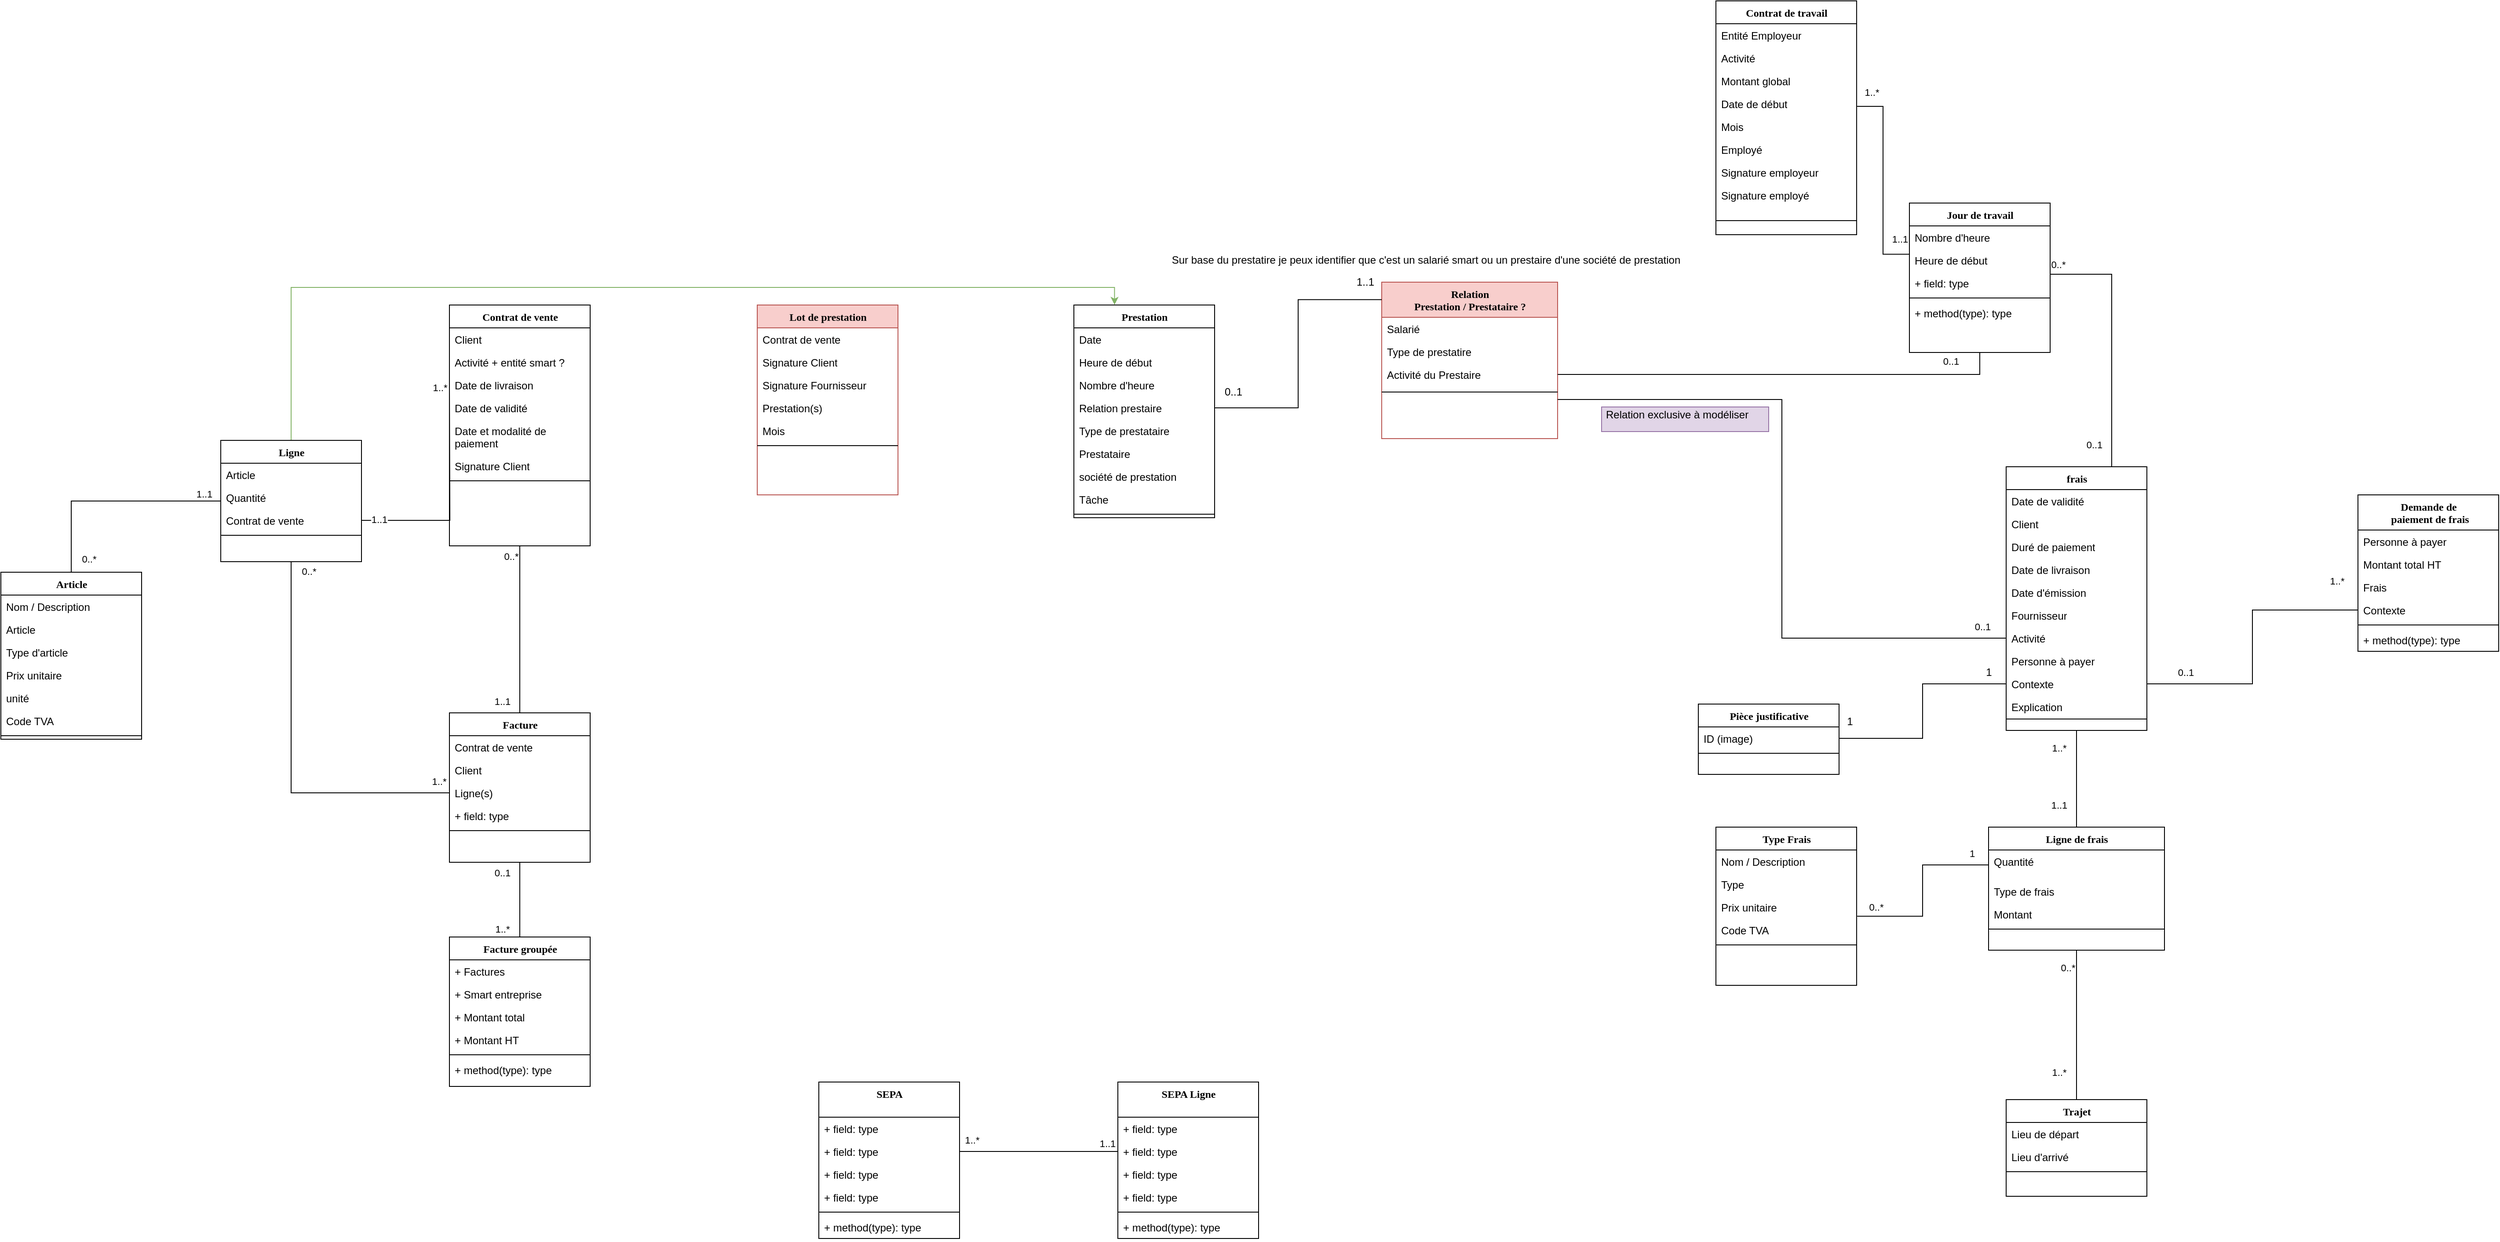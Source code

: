 <mxfile version="20.8.21" type="github" pages="8">
  <diagram name="Modèle conceptuel : Business" id="9f46799a-70d6-7492-0946-bef42562c5a5">
    <mxGraphModel dx="3352" dy="2051" grid="1" gridSize="10" guides="1" tooltips="1" connect="1" arrows="1" fold="1" page="1" pageScale="1" pageWidth="1100" pageHeight="850" background="none" math="0" shadow="0">
      <root>
        <mxCell id="0" />
        <mxCell id="1" parent="0" />
        <mxCell id="SA5fL5qvG5E5_1VH-9Cm-11" style="edgeStyle=orthogonalEdgeStyle;rounded=0;orthogonalLoop=1;jettySize=auto;html=1;exitX=0.5;exitY=1;exitDx=0;exitDy=0;entryX=0.5;entryY=0;entryDx=0;entryDy=0;endArrow=none;endFill=0;" parent="1" source="78961159f06e98e8-56" target="SfPTiXVdirU7yYq2bnkd-66" edge="1">
          <mxGeometry relative="1" as="geometry" />
        </mxCell>
        <mxCell id="SA5fL5qvG5E5_1VH-9Cm-17" value="0..*" style="edgeLabel;html=1;align=center;verticalAlign=middle;resizable=0;points=[];" parent="SA5fL5qvG5E5_1VH-9Cm-11" vertex="1" connectable="0">
          <mxGeometry x="-0.877" relative="1" as="geometry">
            <mxPoint x="-10" as="offset" />
          </mxGeometry>
        </mxCell>
        <mxCell id="SA5fL5qvG5E5_1VH-9Cm-18" value="1..1" style="edgeLabel;html=1;align=center;verticalAlign=middle;resizable=0;points=[];" parent="SA5fL5qvG5E5_1VH-9Cm-11" vertex="1" connectable="0">
          <mxGeometry x="0.865" y="-2" relative="1" as="geometry">
            <mxPoint x="-18" as="offset" />
          </mxGeometry>
        </mxCell>
        <mxCell id="78961159f06e98e8-56" value="Contrat de vente" style="swimlane;html=1;fontStyle=1;align=center;verticalAlign=top;childLayout=stackLayout;horizontal=1;startSize=26;horizontalStack=0;resizeParent=1;resizeLast=0;collapsible=1;marginBottom=0;swimlaneFillColor=#ffffff;rounded=0;shadow=0;comic=0;labelBackgroundColor=none;strokeWidth=1;fillColor=none;fontFamily=Verdana;fontSize=12" parent="1" vertex="1">
          <mxGeometry x="90" y="-294" width="160" height="274" as="geometry" />
        </mxCell>
        <mxCell id="78961159f06e98e8-57" value="Client" style="text;html=1;strokeColor=none;fillColor=none;align=left;verticalAlign=top;spacingLeft=4;spacingRight=4;whiteSpace=wrap;overflow=hidden;rotatable=0;points=[[0,0.5],[1,0.5]];portConstraint=eastwest;" parent="78961159f06e98e8-56" vertex="1">
          <mxGeometry y="26" width="160" height="26" as="geometry" />
        </mxCell>
        <mxCell id="78961159f06e98e8-58" value="&lt;div&gt;Activité + entité smart ?&lt;br&gt;&lt;/div&gt;&lt;div&gt;&lt;br&gt;&lt;/div&gt;" style="text;html=1;strokeColor=none;fillColor=none;align=left;verticalAlign=top;spacingLeft=4;spacingRight=4;whiteSpace=wrap;overflow=hidden;rotatable=0;points=[[0,0.5],[1,0.5]];portConstraint=eastwest;" parent="78961159f06e98e8-56" vertex="1">
          <mxGeometry y="52" width="160" height="26" as="geometry" />
        </mxCell>
        <mxCell id="gqEkUnrwLtofYShQHEP6-57" value="Date de livraison" style="text;html=1;strokeColor=none;fillColor=none;align=left;verticalAlign=top;spacingLeft=4;spacingRight=4;whiteSpace=wrap;overflow=hidden;rotatable=0;points=[[0,0.5],[1,0.5]];portConstraint=eastwest;" parent="78961159f06e98e8-56" vertex="1">
          <mxGeometry y="78" width="160" height="26" as="geometry" />
        </mxCell>
        <mxCell id="gqEkUnrwLtofYShQHEP6-58" value="Date de validité" style="text;html=1;strokeColor=none;fillColor=none;align=left;verticalAlign=top;spacingLeft=4;spacingRight=4;whiteSpace=wrap;overflow=hidden;rotatable=0;points=[[0,0.5],[1,0.5]];portConstraint=eastwest;" parent="78961159f06e98e8-56" vertex="1">
          <mxGeometry y="104" width="160" height="26" as="geometry" />
        </mxCell>
        <mxCell id="gqEkUnrwLtofYShQHEP6-60" value="Date et modalité de paiement" style="text;html=1;strokeColor=none;fillColor=none;align=left;verticalAlign=top;spacingLeft=4;spacingRight=4;whiteSpace=wrap;overflow=hidden;rotatable=0;points=[[0,0.5],[1,0.5]];portConstraint=eastwest;" parent="78961159f06e98e8-56" vertex="1">
          <mxGeometry y="130" width="160" height="40" as="geometry" />
        </mxCell>
        <mxCell id="gqEkUnrwLtofYShQHEP6-61" value="Signature Client" style="text;html=1;strokeColor=none;fillColor=none;align=left;verticalAlign=top;spacingLeft=4;spacingRight=4;whiteSpace=wrap;overflow=hidden;rotatable=0;points=[[0,0.5],[1,0.5]];portConstraint=eastwest;" parent="78961159f06e98e8-56" vertex="1">
          <mxGeometry y="170" width="160" height="26" as="geometry" />
        </mxCell>
        <mxCell id="78961159f06e98e8-64" value="" style="line;html=1;strokeWidth=1;fillColor=none;align=left;verticalAlign=middle;spacingTop=-1;spacingLeft=3;spacingRight=3;rotatable=0;labelPosition=right;points=[];portConstraint=eastwest;" parent="78961159f06e98e8-56" vertex="1">
          <mxGeometry y="196" width="160" height="8" as="geometry" />
        </mxCell>
        <mxCell id="SA5fL5qvG5E5_1VH-9Cm-5" style="edgeStyle=orthogonalEdgeStyle;rounded=0;orthogonalLoop=1;jettySize=auto;html=1;exitX=0;exitY=0.5;exitDx=0;exitDy=0;endArrow=none;endFill=0;" parent="1" source="SfPTiXVdirU7yYq2bnkd-45" target="SfPTiXVdirU7yYq2bnkd-52" edge="1">
          <mxGeometry relative="1" as="geometry" />
        </mxCell>
        <mxCell id="SA5fL5qvG5E5_1VH-9Cm-6" value="1..1" style="edgeLabel;html=1;align=center;verticalAlign=middle;resizable=0;points=[];" parent="SA5fL5qvG5E5_1VH-9Cm-5" vertex="1" connectable="0">
          <mxGeometry x="-0.882" y="1" relative="1" as="geometry">
            <mxPoint x="-4" y="-9" as="offset" />
          </mxGeometry>
        </mxCell>
        <mxCell id="SA5fL5qvG5E5_1VH-9Cm-7" value="0..*" style="edgeLabel;html=1;align=center;verticalAlign=middle;resizable=0;points=[];" parent="SA5fL5qvG5E5_1VH-9Cm-5" vertex="1" connectable="0">
          <mxGeometry x="0.875" relative="1" as="geometry">
            <mxPoint x="20" as="offset" />
          </mxGeometry>
        </mxCell>
        <mxCell id="Bi1YnBJQ_lbVxNTHWdas-6" style="edgeStyle=orthogonalEdgeStyle;rounded=0;orthogonalLoop=1;jettySize=auto;html=1;exitX=0.5;exitY=0;exitDx=0;exitDy=0;entryX=0.289;entryY=-0.001;entryDx=0;entryDy=0;entryPerimeter=0;fillColor=#d5e8d4;strokeColor=#82b366;" parent="1" source="SfPTiXVdirU7yYq2bnkd-45" target="SfPTiXVdirU7yYq2bnkd-80" edge="1">
          <mxGeometry relative="1" as="geometry" />
        </mxCell>
        <mxCell id="SfPTiXVdirU7yYq2bnkd-45" value="Ligne" style="swimlane;html=1;fontStyle=1;align=center;verticalAlign=top;childLayout=stackLayout;horizontal=1;startSize=26;horizontalStack=0;resizeParent=1;resizeLast=0;collapsible=1;marginBottom=0;swimlaneFillColor=#ffffff;rounded=0;shadow=0;comic=0;labelBackgroundColor=none;strokeWidth=1;fillColor=none;fontFamily=Verdana;fontSize=12" parent="1" vertex="1">
          <mxGeometry x="-170" y="-140" width="160" height="138" as="geometry" />
        </mxCell>
        <mxCell id="SfPTiXVdirU7yYq2bnkd-46" value="Article" style="text;html=1;strokeColor=none;fillColor=none;align=left;verticalAlign=top;spacingLeft=4;spacingRight=4;whiteSpace=wrap;overflow=hidden;rotatable=0;points=[[0,0.5],[1,0.5]];portConstraint=eastwest;" parent="SfPTiXVdirU7yYq2bnkd-45" vertex="1">
          <mxGeometry y="26" width="160" height="26" as="geometry" />
        </mxCell>
        <mxCell id="SfPTiXVdirU7yYq2bnkd-47" value="Quantité" style="text;html=1;strokeColor=none;fillColor=none;align=left;verticalAlign=top;spacingLeft=4;spacingRight=4;whiteSpace=wrap;overflow=hidden;rotatable=0;points=[[0,0.5],[1,0.5]];portConstraint=eastwest;" parent="SfPTiXVdirU7yYq2bnkd-45" vertex="1">
          <mxGeometry y="52" width="160" height="26" as="geometry" />
        </mxCell>
        <mxCell id="SA5fL5qvG5E5_1VH-9Cm-16" value="Contrat de vente " style="text;html=1;strokeColor=none;fillColor=none;align=left;verticalAlign=top;spacingLeft=4;spacingRight=4;whiteSpace=wrap;overflow=hidden;rotatable=0;points=[[0,0.5],[1,0.5]];portConstraint=eastwest;" parent="SfPTiXVdirU7yYq2bnkd-45" vertex="1">
          <mxGeometry y="78" width="160" height="26" as="geometry" />
        </mxCell>
        <mxCell id="SfPTiXVdirU7yYq2bnkd-50" value="" style="line;html=1;strokeWidth=1;fillColor=none;align=left;verticalAlign=middle;spacingTop=-1;spacingLeft=3;spacingRight=3;rotatable=0;labelPosition=right;points=[];portConstraint=eastwest;" parent="SfPTiXVdirU7yYq2bnkd-45" vertex="1">
          <mxGeometry y="104" width="160" height="8" as="geometry" />
        </mxCell>
        <mxCell id="SfPTiXVdirU7yYq2bnkd-52" value="Article" style="swimlane;html=1;fontStyle=1;align=center;verticalAlign=top;childLayout=stackLayout;horizontal=1;startSize=26;horizontalStack=0;resizeParent=1;resizeLast=0;collapsible=1;marginBottom=0;swimlaneFillColor=#ffffff;rounded=0;shadow=0;comic=0;labelBackgroundColor=none;strokeWidth=1;fillColor=none;fontFamily=Verdana;fontSize=12" parent="1" vertex="1">
          <mxGeometry x="-420" y="10" width="160" height="190" as="geometry" />
        </mxCell>
        <mxCell id="SfPTiXVdirU7yYq2bnkd-53" value="Nom / Description " style="text;html=1;strokeColor=none;fillColor=none;align=left;verticalAlign=top;spacingLeft=4;spacingRight=4;whiteSpace=wrap;overflow=hidden;rotatable=0;points=[[0,0.5],[1,0.5]];portConstraint=eastwest;" parent="SfPTiXVdirU7yYq2bnkd-52" vertex="1">
          <mxGeometry y="26" width="160" height="26" as="geometry" />
        </mxCell>
        <mxCell id="Bi1YnBJQ_lbVxNTHWdas-7" value="Article" style="text;html=1;strokeColor=none;fillColor=none;align=left;verticalAlign=top;spacingLeft=4;spacingRight=4;whiteSpace=wrap;overflow=hidden;rotatable=0;points=[[0,0.5],[1,0.5]];portConstraint=eastwest;" parent="SfPTiXVdirU7yYq2bnkd-52" vertex="1">
          <mxGeometry y="52" width="160" height="26" as="geometry" />
        </mxCell>
        <mxCell id="SfPTiXVdirU7yYq2bnkd-54" value="Type d&#39;article" style="text;html=1;strokeColor=none;fillColor=none;align=left;verticalAlign=top;spacingLeft=4;spacingRight=4;whiteSpace=wrap;overflow=hidden;rotatable=0;points=[[0,0.5],[1,0.5]];portConstraint=eastwest;" parent="SfPTiXVdirU7yYq2bnkd-52" vertex="1">
          <mxGeometry y="78" width="160" height="26" as="geometry" />
        </mxCell>
        <mxCell id="SfPTiXVdirU7yYq2bnkd-55" value="Prix unitaire" style="text;html=1;strokeColor=none;fillColor=none;align=left;verticalAlign=top;spacingLeft=4;spacingRight=4;whiteSpace=wrap;overflow=hidden;rotatable=0;points=[[0,0.5],[1,0.5]];portConstraint=eastwest;" parent="SfPTiXVdirU7yYq2bnkd-52" vertex="1">
          <mxGeometry y="104" width="160" height="26" as="geometry" />
        </mxCell>
        <mxCell id="RkWxBgtSZdgtVkG3zj95-3" value="unité" style="text;html=1;strokeColor=none;fillColor=none;align=left;verticalAlign=top;spacingLeft=4;spacingRight=4;whiteSpace=wrap;overflow=hidden;rotatable=0;points=[[0,0.5],[1,0.5]];portConstraint=eastwest;" parent="SfPTiXVdirU7yYq2bnkd-52" vertex="1">
          <mxGeometry y="130" width="160" height="26" as="geometry" />
        </mxCell>
        <mxCell id="SfPTiXVdirU7yYq2bnkd-56" value="Code TVA" style="text;html=1;strokeColor=none;fillColor=none;align=left;verticalAlign=top;spacingLeft=4;spacingRight=4;whiteSpace=wrap;overflow=hidden;rotatable=0;points=[[0,0.5],[1,0.5]];portConstraint=eastwest;" parent="SfPTiXVdirU7yYq2bnkd-52" vertex="1">
          <mxGeometry y="156" width="160" height="26" as="geometry" />
        </mxCell>
        <mxCell id="SfPTiXVdirU7yYq2bnkd-57" value="" style="line;html=1;strokeWidth=1;fillColor=none;align=left;verticalAlign=middle;spacingTop=-1;spacingLeft=3;spacingRight=3;rotatable=0;labelPosition=right;points=[];portConstraint=eastwest;" parent="SfPTiXVdirU7yYq2bnkd-52" vertex="1">
          <mxGeometry y="182" width="160" height="8" as="geometry" />
        </mxCell>
        <mxCell id="SfPTiXVdirU7yYq2bnkd-66" value="Facture" style="swimlane;html=1;fontStyle=1;align=center;verticalAlign=top;childLayout=stackLayout;horizontal=1;startSize=26;horizontalStack=0;resizeParent=1;resizeLast=0;collapsible=1;marginBottom=0;swimlaneFillColor=#ffffff;rounded=0;shadow=0;comic=0;labelBackgroundColor=none;strokeWidth=1;fillColor=none;fontFamily=Verdana;fontSize=12" parent="1" vertex="1">
          <mxGeometry x="90" y="170" width="160" height="170" as="geometry" />
        </mxCell>
        <mxCell id="SfPTiXVdirU7yYq2bnkd-67" value="Contrat de vente " style="text;html=1;strokeColor=none;fillColor=none;align=left;verticalAlign=top;spacingLeft=4;spacingRight=4;whiteSpace=wrap;overflow=hidden;rotatable=0;points=[[0,0.5],[1,0.5]];portConstraint=eastwest;" parent="SfPTiXVdirU7yYq2bnkd-66" vertex="1">
          <mxGeometry y="26" width="160" height="26" as="geometry" />
        </mxCell>
        <mxCell id="SfPTiXVdirU7yYq2bnkd-68" value="Client" style="text;html=1;strokeColor=none;fillColor=none;align=left;verticalAlign=top;spacingLeft=4;spacingRight=4;whiteSpace=wrap;overflow=hidden;rotatable=0;points=[[0,0.5],[1,0.5]];portConstraint=eastwest;" parent="SfPTiXVdirU7yYq2bnkd-66" vertex="1">
          <mxGeometry y="52" width="160" height="26" as="geometry" />
        </mxCell>
        <mxCell id="SfPTiXVdirU7yYq2bnkd-69" value="Ligne(s)" style="text;html=1;strokeColor=none;fillColor=none;align=left;verticalAlign=top;spacingLeft=4;spacingRight=4;whiteSpace=wrap;overflow=hidden;rotatable=0;points=[[0,0.5],[1,0.5]];portConstraint=eastwest;" parent="SfPTiXVdirU7yYq2bnkd-66" vertex="1">
          <mxGeometry y="78" width="160" height="26" as="geometry" />
        </mxCell>
        <mxCell id="SfPTiXVdirU7yYq2bnkd-70" value="+ field: type" style="text;html=1;strokeColor=none;fillColor=none;align=left;verticalAlign=top;spacingLeft=4;spacingRight=4;whiteSpace=wrap;overflow=hidden;rotatable=0;points=[[0,0.5],[1,0.5]];portConstraint=eastwest;" parent="SfPTiXVdirU7yYq2bnkd-66" vertex="1">
          <mxGeometry y="104" width="160" height="26" as="geometry" />
        </mxCell>
        <mxCell id="SfPTiXVdirU7yYq2bnkd-71" value="" style="line;html=1;strokeWidth=1;fillColor=none;align=left;verticalAlign=middle;spacingTop=-1;spacingLeft=3;spacingRight=3;rotatable=0;labelPosition=right;points=[];portConstraint=eastwest;" parent="SfPTiXVdirU7yYq2bnkd-66" vertex="1">
          <mxGeometry y="130" width="160" height="8" as="geometry" />
        </mxCell>
        <mxCell id="SA5fL5qvG5E5_1VH-9Cm-19" value="" style="edgeStyle=orthogonalEdgeStyle;rounded=0;orthogonalLoop=1;jettySize=auto;html=1;endArrow=none;endFill=0;entryX=0.5;entryY=1;entryDx=0;entryDy=0;" parent="1" source="SfPTiXVdirU7yYq2bnkd-73" target="SfPTiXVdirU7yYq2bnkd-66" edge="1">
          <mxGeometry relative="1" as="geometry" />
        </mxCell>
        <mxCell id="SA5fL5qvG5E5_1VH-9Cm-21" value="0..1" style="edgeLabel;html=1;align=center;verticalAlign=middle;resizable=0;points=[];" parent="SA5fL5qvG5E5_1VH-9Cm-19" vertex="1" connectable="0">
          <mxGeometry x="0.757" y="-2" relative="1" as="geometry">
            <mxPoint x="-22" y="1" as="offset" />
          </mxGeometry>
        </mxCell>
        <mxCell id="SA5fL5qvG5E5_1VH-9Cm-22" value="1..*" style="edgeLabel;html=1;align=center;verticalAlign=middle;resizable=0;points=[];" parent="SA5fL5qvG5E5_1VH-9Cm-19" vertex="1" connectable="0">
          <mxGeometry x="-0.781" y="-1" relative="1" as="geometry">
            <mxPoint x="-21" as="offset" />
          </mxGeometry>
        </mxCell>
        <mxCell id="SfPTiXVdirU7yYq2bnkd-73" value="Facture groupée" style="swimlane;html=1;fontStyle=1;align=center;verticalAlign=top;childLayout=stackLayout;horizontal=1;startSize=26;horizontalStack=0;resizeParent=1;resizeLast=0;collapsible=1;marginBottom=0;swimlaneFillColor=#ffffff;rounded=0;shadow=0;comic=0;labelBackgroundColor=none;strokeWidth=1;fillColor=none;fontFamily=Verdana;fontSize=12" parent="1" vertex="1">
          <mxGeometry x="90" y="425" width="160" height="170" as="geometry" />
        </mxCell>
        <mxCell id="SfPTiXVdirU7yYq2bnkd-74" value="+ Factures" style="text;html=1;strokeColor=none;fillColor=none;align=left;verticalAlign=top;spacingLeft=4;spacingRight=4;whiteSpace=wrap;overflow=hidden;rotatable=0;points=[[0,0.5],[1,0.5]];portConstraint=eastwest;" parent="SfPTiXVdirU7yYq2bnkd-73" vertex="1">
          <mxGeometry y="26" width="160" height="26" as="geometry" />
        </mxCell>
        <mxCell id="SfPTiXVdirU7yYq2bnkd-75" value="+ Smart entreprise" style="text;html=1;strokeColor=none;fillColor=none;align=left;verticalAlign=top;spacingLeft=4;spacingRight=4;whiteSpace=wrap;overflow=hidden;rotatable=0;points=[[0,0.5],[1,0.5]];portConstraint=eastwest;" parent="SfPTiXVdirU7yYq2bnkd-73" vertex="1">
          <mxGeometry y="52" width="160" height="26" as="geometry" />
        </mxCell>
        <mxCell id="SfPTiXVdirU7yYq2bnkd-76" value="+ Montant total" style="text;html=1;strokeColor=none;fillColor=none;align=left;verticalAlign=top;spacingLeft=4;spacingRight=4;whiteSpace=wrap;overflow=hidden;rotatable=0;points=[[0,0.5],[1,0.5]];portConstraint=eastwest;" parent="SfPTiXVdirU7yYq2bnkd-73" vertex="1">
          <mxGeometry y="78" width="160" height="26" as="geometry" />
        </mxCell>
        <mxCell id="SfPTiXVdirU7yYq2bnkd-77" value="+ Montant HT" style="text;html=1;strokeColor=none;fillColor=none;align=left;verticalAlign=top;spacingLeft=4;spacingRight=4;whiteSpace=wrap;overflow=hidden;rotatable=0;points=[[0,0.5],[1,0.5]];portConstraint=eastwest;" parent="SfPTiXVdirU7yYq2bnkd-73" vertex="1">
          <mxGeometry y="104" width="160" height="26" as="geometry" />
        </mxCell>
        <mxCell id="SfPTiXVdirU7yYq2bnkd-78" value="" style="line;html=1;strokeWidth=1;fillColor=none;align=left;verticalAlign=middle;spacingTop=-1;spacingLeft=3;spacingRight=3;rotatable=0;labelPosition=right;points=[];portConstraint=eastwest;" parent="SfPTiXVdirU7yYq2bnkd-73" vertex="1">
          <mxGeometry y="130" width="160" height="8" as="geometry" />
        </mxCell>
        <mxCell id="SfPTiXVdirU7yYq2bnkd-79" value="+ method(type): type" style="text;html=1;strokeColor=none;fillColor=none;align=left;verticalAlign=top;spacingLeft=4;spacingRight=4;whiteSpace=wrap;overflow=hidden;rotatable=0;points=[[0,0.5],[1,0.5]];portConstraint=eastwest;" parent="SfPTiXVdirU7yYq2bnkd-73" vertex="1">
          <mxGeometry y="138" width="160" height="26" as="geometry" />
        </mxCell>
        <mxCell id="SfPTiXVdirU7yYq2bnkd-80" value="Prestation " style="swimlane;html=1;fontStyle=1;align=center;verticalAlign=top;childLayout=stackLayout;horizontal=1;startSize=26;horizontalStack=0;resizeParent=1;resizeLast=0;collapsible=1;marginBottom=0;swimlaneFillColor=#ffffff;rounded=0;shadow=0;comic=0;labelBackgroundColor=none;strokeWidth=1;fillColor=none;fontFamily=Verdana;fontSize=12" parent="1" vertex="1">
          <mxGeometry x="800" y="-294" width="160" height="242" as="geometry" />
        </mxCell>
        <mxCell id="SfPTiXVdirU7yYq2bnkd-81" value="Date" style="text;html=1;strokeColor=none;fillColor=none;align=left;verticalAlign=top;spacingLeft=4;spacingRight=4;whiteSpace=wrap;overflow=hidden;rotatable=0;points=[[0,0.5],[1,0.5]];portConstraint=eastwest;" parent="SfPTiXVdirU7yYq2bnkd-80" vertex="1">
          <mxGeometry y="26" width="160" height="26" as="geometry" />
        </mxCell>
        <mxCell id="SfPTiXVdirU7yYq2bnkd-82" value="Heure de début&amp;nbsp; " style="text;html=1;strokeColor=none;fillColor=none;align=left;verticalAlign=top;spacingLeft=4;spacingRight=4;whiteSpace=wrap;overflow=hidden;rotatable=0;points=[[0,0.5],[1,0.5]];portConstraint=eastwest;" parent="SfPTiXVdirU7yYq2bnkd-80" vertex="1">
          <mxGeometry y="52" width="160" height="26" as="geometry" />
        </mxCell>
        <mxCell id="SfPTiXVdirU7yYq2bnkd-83" value="Nombre d&#39;heure " style="text;html=1;strokeColor=none;fillColor=none;align=left;verticalAlign=top;spacingLeft=4;spacingRight=4;whiteSpace=wrap;overflow=hidden;rotatable=0;points=[[0,0.5],[1,0.5]];portConstraint=eastwest;" parent="SfPTiXVdirU7yYq2bnkd-80" vertex="1">
          <mxGeometry y="78" width="160" height="26" as="geometry" />
        </mxCell>
        <mxCell id="SfPTiXVdirU7yYq2bnkd-84" value="Relation prestaire" style="text;html=1;strokeColor=none;fillColor=none;align=left;verticalAlign=top;spacingLeft=4;spacingRight=4;whiteSpace=wrap;overflow=hidden;rotatable=0;points=[[0,0.5],[1,0.5]];portConstraint=eastwest;" parent="SfPTiXVdirU7yYq2bnkd-80" vertex="1">
          <mxGeometry y="104" width="160" height="26" as="geometry" />
        </mxCell>
        <mxCell id="SfPTiXVdirU7yYq2bnkd-124" value="&lt;div&gt;Type de prestataire&lt;br&gt;&lt;/div&gt;&lt;div&gt;&lt;br&gt;&lt;/div&gt;" style="text;html=1;strokeColor=none;fillColor=none;align=left;verticalAlign=top;spacingLeft=4;spacingRight=4;whiteSpace=wrap;overflow=hidden;rotatable=0;points=[[0,0.5],[1,0.5]];portConstraint=eastwest;" parent="SfPTiXVdirU7yYq2bnkd-80" vertex="1">
          <mxGeometry y="130" width="160" height="26" as="geometry" />
        </mxCell>
        <mxCell id="7NmpPoanUHA72Nn0EDnx-3" value="Prestataire" style="text;html=1;strokeColor=none;fillColor=none;align=left;verticalAlign=top;spacingLeft=4;spacingRight=4;whiteSpace=wrap;overflow=hidden;rotatable=0;points=[[0,0.5],[1,0.5]];portConstraint=eastwest;" parent="SfPTiXVdirU7yYq2bnkd-80" vertex="1">
          <mxGeometry y="156" width="160" height="26" as="geometry" />
        </mxCell>
        <mxCell id="Bi1YnBJQ_lbVxNTHWdas-2" value="société de prestation" style="text;html=1;strokeColor=none;fillColor=none;align=left;verticalAlign=top;spacingLeft=4;spacingRight=4;whiteSpace=wrap;overflow=hidden;rotatable=0;points=[[0,0.5],[1,0.5]];portConstraint=eastwest;" parent="SfPTiXVdirU7yYq2bnkd-80" vertex="1">
          <mxGeometry y="182" width="160" height="26" as="geometry" />
        </mxCell>
        <mxCell id="SfPTiXVdirU7yYq2bnkd-125" value="&lt;div&gt;Tâche&lt;br&gt;&lt;/div&gt;&lt;div&gt;&lt;br&gt;&lt;/div&gt;" style="text;html=1;strokeColor=none;fillColor=none;align=left;verticalAlign=top;spacingLeft=4;spacingRight=4;whiteSpace=wrap;overflow=hidden;rotatable=0;points=[[0,0.5],[1,0.5]];portConstraint=eastwest;" parent="SfPTiXVdirU7yYq2bnkd-80" vertex="1">
          <mxGeometry y="208" width="160" height="26" as="geometry" />
        </mxCell>
        <mxCell id="SfPTiXVdirU7yYq2bnkd-85" value="" style="line;html=1;strokeWidth=1;fillColor=none;align=left;verticalAlign=middle;spacingTop=-1;spacingLeft=3;spacingRight=3;rotatable=0;labelPosition=right;points=[];portConstraint=eastwest;" parent="SfPTiXVdirU7yYq2bnkd-80" vertex="1">
          <mxGeometry y="234" width="160" height="8" as="geometry" />
        </mxCell>
        <mxCell id="D2NVbUfaEYuU_2u9YsNX-64" style="edgeStyle=orthogonalEdgeStyle;rounded=0;orthogonalLoop=1;jettySize=auto;html=1;exitX=1;exitY=0.5;exitDx=0;exitDy=0;entryX=0.004;entryY=0.242;entryDx=0;entryDy=0;endArrow=none;endFill=0;entryPerimeter=0;" parent="1" source="SfPTiXVdirU7yYq2bnkd-87" target="SfPTiXVdirU7yYq2bnkd-96" edge="1">
          <mxGeometry relative="1" as="geometry">
            <mxPoint x="1710" y="-319" as="targetPoint" />
            <Array as="points">
              <mxPoint x="1720" y="-520" />
              <mxPoint x="1720" y="-352" />
            </Array>
          </mxGeometry>
        </mxCell>
        <mxCell id="514kKxICuv8-FM2eH1bA-18" value="1..*" style="edgeLabel;html=1;align=center;verticalAlign=middle;resizable=0;points=[];" parent="D2NVbUfaEYuU_2u9YsNX-64" vertex="1" connectable="0">
          <mxGeometry x="-0.754" y="-1" relative="1" as="geometry">
            <mxPoint y="-17" as="offset" />
          </mxGeometry>
        </mxCell>
        <mxCell id="514kKxICuv8-FM2eH1bA-19" value="1..1" style="edgeLabel;html=1;align=center;verticalAlign=middle;resizable=0;points=[];" parent="D2NVbUfaEYuU_2u9YsNX-64" vertex="1" connectable="0">
          <mxGeometry x="0.811" y="2" relative="1" as="geometry">
            <mxPoint x="11" y="-16" as="offset" />
          </mxGeometry>
        </mxCell>
        <mxCell id="SfPTiXVdirU7yYq2bnkd-87" value="Contrat de travail" style="swimlane;html=1;fontStyle=1;align=center;verticalAlign=top;childLayout=stackLayout;horizontal=1;startSize=26;horizontalStack=0;resizeParent=1;resizeLast=0;collapsible=1;marginBottom=0;swimlaneFillColor=#ffffff;rounded=0;shadow=0;comic=0;labelBackgroundColor=none;strokeWidth=1;fillColor=none;fontFamily=Verdana;fontSize=12" parent="1" vertex="1">
          <mxGeometry x="1530" y="-640" width="160" height="266" as="geometry" />
        </mxCell>
        <mxCell id="SfPTiXVdirU7yYq2bnkd-88" value="&lt;div&gt;Entité Employeur&lt;/div&gt;&lt;div&gt;&lt;br&gt;&lt;/div&gt;" style="text;html=1;strokeColor=none;fillColor=none;align=left;verticalAlign=top;spacingLeft=4;spacingRight=4;whiteSpace=wrap;overflow=hidden;rotatable=0;points=[[0,0.5],[1,0.5]];portConstraint=eastwest;" parent="SfPTiXVdirU7yYq2bnkd-87" vertex="1">
          <mxGeometry y="26" width="160" height="26" as="geometry" />
        </mxCell>
        <mxCell id="SfPTiXVdirU7yYq2bnkd-89" value="Activité" style="text;html=1;strokeColor=none;fillColor=none;align=left;verticalAlign=top;spacingLeft=4;spacingRight=4;whiteSpace=wrap;overflow=hidden;rotatable=0;points=[[0,0.5],[1,0.5]];portConstraint=eastwest;" parent="SfPTiXVdirU7yYq2bnkd-87" vertex="1">
          <mxGeometry y="52" width="160" height="26" as="geometry" />
        </mxCell>
        <mxCell id="7NmpPoanUHA72Nn0EDnx-1" value="Montant global" style="text;html=1;strokeColor=none;fillColor=none;align=left;verticalAlign=top;spacingLeft=4;spacingRight=4;whiteSpace=wrap;overflow=hidden;rotatable=0;points=[[0,0.5],[1,0.5]];portConstraint=eastwest;" parent="SfPTiXVdirU7yYq2bnkd-87" vertex="1">
          <mxGeometry y="78" width="160" height="26" as="geometry" />
        </mxCell>
        <mxCell id="SfPTiXVdirU7yYq2bnkd-90" value="Date de début" style="text;html=1;strokeColor=none;fillColor=none;align=left;verticalAlign=top;spacingLeft=4;spacingRight=4;whiteSpace=wrap;overflow=hidden;rotatable=0;points=[[0,0.5],[1,0.5]];portConstraint=eastwest;" parent="SfPTiXVdirU7yYq2bnkd-87" vertex="1">
          <mxGeometry y="104" width="160" height="26" as="geometry" />
        </mxCell>
        <mxCell id="SfPTiXVdirU7yYq2bnkd-91" value="Mois" style="text;html=1;strokeColor=none;fillColor=none;align=left;verticalAlign=top;spacingLeft=4;spacingRight=4;whiteSpace=wrap;overflow=hidden;rotatable=0;points=[[0,0.5],[1,0.5]];portConstraint=eastwest;" parent="SfPTiXVdirU7yYq2bnkd-87" vertex="1">
          <mxGeometry y="130" width="160" height="26" as="geometry" />
        </mxCell>
        <mxCell id="D2NVbUfaEYuU_2u9YsNX-65" value="Employé" style="text;html=1;strokeColor=none;fillColor=none;align=left;verticalAlign=top;spacingLeft=4;spacingRight=4;whiteSpace=wrap;overflow=hidden;rotatable=0;points=[[0,0.5],[1,0.5]];portConstraint=eastwest;" parent="SfPTiXVdirU7yYq2bnkd-87" vertex="1">
          <mxGeometry y="156" width="160" height="26" as="geometry" />
        </mxCell>
        <mxCell id="D2NVbUfaEYuU_2u9YsNX-66" value="Signature employeur" style="text;html=1;strokeColor=none;fillColor=none;align=left;verticalAlign=top;spacingLeft=4;spacingRight=4;whiteSpace=wrap;overflow=hidden;rotatable=0;points=[[0,0.5],[1,0.5]];portConstraint=eastwest;" parent="SfPTiXVdirU7yYq2bnkd-87" vertex="1">
          <mxGeometry y="182" width="160" height="26" as="geometry" />
        </mxCell>
        <mxCell id="D2NVbUfaEYuU_2u9YsNX-67" value="Signature employé" style="text;html=1;strokeColor=none;fillColor=none;align=left;verticalAlign=top;spacingLeft=4;spacingRight=4;whiteSpace=wrap;overflow=hidden;rotatable=0;points=[[0,0.5],[1,0.5]];portConstraint=eastwest;" parent="SfPTiXVdirU7yYq2bnkd-87" vertex="1">
          <mxGeometry y="208" width="160" height="26" as="geometry" />
        </mxCell>
        <mxCell id="SfPTiXVdirU7yYq2bnkd-92" value="" style="line;html=1;strokeWidth=1;fillColor=none;align=left;verticalAlign=middle;spacingTop=-1;spacingLeft=3;spacingRight=3;rotatable=0;labelPosition=right;points=[];portConstraint=eastwest;" parent="SfPTiXVdirU7yYq2bnkd-87" vertex="1">
          <mxGeometry y="234" width="160" height="32" as="geometry" />
        </mxCell>
        <mxCell id="SfPTiXVdirU7yYq2bnkd-94" value="Jour de travail" style="swimlane;html=1;fontStyle=1;align=center;verticalAlign=top;childLayout=stackLayout;horizontal=1;startSize=26;horizontalStack=0;resizeParent=1;resizeLast=0;collapsible=1;marginBottom=0;swimlaneFillColor=#ffffff;rounded=0;shadow=0;comic=0;labelBackgroundColor=none;strokeWidth=1;fillColor=none;fontFamily=Verdana;fontSize=12" parent="1" vertex="1">
          <mxGeometry x="1750" y="-410" width="160" height="170" as="geometry" />
        </mxCell>
        <mxCell id="SfPTiXVdirU7yYq2bnkd-95" value="Nombre d&#39;heure" style="text;html=1;strokeColor=none;fillColor=none;align=left;verticalAlign=top;spacingLeft=4;spacingRight=4;whiteSpace=wrap;overflow=hidden;rotatable=0;points=[[0,0.5],[1,0.5]];portConstraint=eastwest;" parent="SfPTiXVdirU7yYq2bnkd-94" vertex="1">
          <mxGeometry y="26" width="160" height="26" as="geometry" />
        </mxCell>
        <mxCell id="SfPTiXVdirU7yYq2bnkd-96" value="Heure de début" style="text;html=1;strokeColor=none;fillColor=none;align=left;verticalAlign=top;spacingLeft=4;spacingRight=4;whiteSpace=wrap;overflow=hidden;rotatable=0;points=[[0,0.5],[1,0.5]];portConstraint=eastwest;" parent="SfPTiXVdirU7yYq2bnkd-94" vertex="1">
          <mxGeometry y="52" width="160" height="26" as="geometry" />
        </mxCell>
        <mxCell id="SfPTiXVdirU7yYq2bnkd-98" value="+ field: type" style="text;html=1;strokeColor=none;fillColor=none;align=left;verticalAlign=top;spacingLeft=4;spacingRight=4;whiteSpace=wrap;overflow=hidden;rotatable=0;points=[[0,0.5],[1,0.5]];portConstraint=eastwest;" parent="SfPTiXVdirU7yYq2bnkd-94" vertex="1">
          <mxGeometry y="78" width="160" height="26" as="geometry" />
        </mxCell>
        <mxCell id="SfPTiXVdirU7yYq2bnkd-99" value="" style="line;html=1;strokeWidth=1;fillColor=none;align=left;verticalAlign=middle;spacingTop=-1;spacingLeft=3;spacingRight=3;rotatable=0;labelPosition=right;points=[];portConstraint=eastwest;" parent="SfPTiXVdirU7yYq2bnkd-94" vertex="1">
          <mxGeometry y="104" width="160" height="8" as="geometry" />
        </mxCell>
        <mxCell id="SfPTiXVdirU7yYq2bnkd-100" value="+ method(type): type" style="text;html=1;strokeColor=none;fillColor=none;align=left;verticalAlign=top;spacingLeft=4;spacingRight=4;whiteSpace=wrap;overflow=hidden;rotatable=0;points=[[0,0.5],[1,0.5]];portConstraint=eastwest;" parent="SfPTiXVdirU7yYq2bnkd-94" vertex="1">
          <mxGeometry y="112" width="160" height="26" as="geometry" />
        </mxCell>
        <mxCell id="D2NVbUfaEYuU_2u9YsNX-50" style="edgeStyle=orthogonalEdgeStyle;rounded=0;orthogonalLoop=1;jettySize=auto;html=1;exitX=0.75;exitY=0;exitDx=0;exitDy=0;entryX=1;entryY=0.5;entryDx=0;entryDy=0;endArrow=none;endFill=0;" parent="1" source="SfPTiXVdirU7yYq2bnkd-101" target="SfPTiXVdirU7yYq2bnkd-98" edge="1">
          <mxGeometry relative="1" as="geometry">
            <mxPoint x="1870" y="-319" as="targetPoint" />
            <Array as="points">
              <mxPoint x="1980" y="-329" />
            </Array>
          </mxGeometry>
        </mxCell>
        <mxCell id="D2NVbUfaEYuU_2u9YsNX-51" value="0..1" style="edgeLabel;html=1;align=center;verticalAlign=middle;resizable=0;points=[];" parent="D2NVbUfaEYuU_2u9YsNX-50" vertex="1" connectable="0">
          <mxGeometry x="-0.84" relative="1" as="geometry">
            <mxPoint x="-20" y="-1" as="offset" />
          </mxGeometry>
        </mxCell>
        <mxCell id="D2NVbUfaEYuU_2u9YsNX-52" value="0..*" style="edgeLabel;html=1;align=center;verticalAlign=middle;resizable=0;points=[];" parent="D2NVbUfaEYuU_2u9YsNX-50" vertex="1" connectable="0">
          <mxGeometry x="0.893" y="-4" relative="1" as="geometry">
            <mxPoint x="3" y="-7" as="offset" />
          </mxGeometry>
        </mxCell>
        <mxCell id="D2NVbUfaEYuU_2u9YsNX-61" style="edgeStyle=orthogonalEdgeStyle;rounded=0;orthogonalLoop=1;jettySize=auto;html=1;exitX=0.5;exitY=1;exitDx=0;exitDy=0;entryX=0.5;entryY=0;entryDx=0;entryDy=0;endArrow=none;endFill=0;" parent="1" source="SfPTiXVdirU7yYq2bnkd-101" target="gqEkUnrwLtofYShQHEP6-2" edge="1">
          <mxGeometry relative="1" as="geometry" />
        </mxCell>
        <mxCell id="D2NVbUfaEYuU_2u9YsNX-62" value="1..*" style="edgeLabel;html=1;align=center;verticalAlign=middle;resizable=0;points=[];" parent="D2NVbUfaEYuU_2u9YsNX-61" vertex="1" connectable="0">
          <mxGeometry x="-0.792" y="1" relative="1" as="geometry">
            <mxPoint x="-21" y="8" as="offset" />
          </mxGeometry>
        </mxCell>
        <mxCell id="D2NVbUfaEYuU_2u9YsNX-63" value="1..1" style="edgeLabel;html=1;align=center;verticalAlign=middle;resizable=0;points=[];" parent="D2NVbUfaEYuU_2u9YsNX-61" vertex="1" connectable="0">
          <mxGeometry x="0.739" y="1" relative="1" as="geometry">
            <mxPoint x="-21" y="-11" as="offset" />
          </mxGeometry>
        </mxCell>
        <mxCell id="SfPTiXVdirU7yYq2bnkd-101" value="frais " style="swimlane;html=1;fontStyle=1;align=center;verticalAlign=top;childLayout=stackLayout;horizontal=1;startSize=26;horizontalStack=0;resizeParent=1;resizeLast=0;collapsible=1;marginBottom=0;swimlaneFillColor=#ffffff;rounded=0;shadow=0;comic=0;labelBackgroundColor=none;strokeWidth=1;fillColor=none;fontFamily=Verdana;fontSize=12" parent="1" vertex="1">
          <mxGeometry x="1860" y="-110" width="160" height="300" as="geometry" />
        </mxCell>
        <mxCell id="D2NVbUfaEYuU_2u9YsNX-92" value="Date de validité" style="text;html=1;strokeColor=none;fillColor=none;align=left;verticalAlign=top;spacingLeft=4;spacingRight=4;whiteSpace=wrap;overflow=hidden;rotatable=0;points=[[0,0.5],[1,0.5]];portConstraint=eastwest;" parent="SfPTiXVdirU7yYq2bnkd-101" vertex="1">
          <mxGeometry y="26" width="160" height="26" as="geometry" />
        </mxCell>
        <mxCell id="D2NVbUfaEYuU_2u9YsNX-88" value="Client" style="text;html=1;strokeColor=none;fillColor=none;align=left;verticalAlign=top;spacingLeft=4;spacingRight=4;whiteSpace=wrap;overflow=hidden;rotatable=0;points=[[0,0.5],[1,0.5]];portConstraint=eastwest;" parent="SfPTiXVdirU7yYq2bnkd-101" vertex="1">
          <mxGeometry y="52" width="160" height="26" as="geometry" />
        </mxCell>
        <mxCell id="D2NVbUfaEYuU_2u9YsNX-93" value="Duré de paiement" style="text;html=1;strokeColor=none;fillColor=none;align=left;verticalAlign=top;spacingLeft=4;spacingRight=4;whiteSpace=wrap;overflow=hidden;rotatable=0;points=[[0,0.5],[1,0.5]];portConstraint=eastwest;" parent="SfPTiXVdirU7yYq2bnkd-101" vertex="1">
          <mxGeometry y="78" width="160" height="26" as="geometry" />
        </mxCell>
        <mxCell id="D2NVbUfaEYuU_2u9YsNX-91" value="Date de livraison" style="text;html=1;strokeColor=none;fillColor=none;align=left;verticalAlign=top;spacingLeft=4;spacingRight=4;whiteSpace=wrap;overflow=hidden;rotatable=0;points=[[0,0.5],[1,0.5]];portConstraint=eastwest;" parent="SfPTiXVdirU7yYq2bnkd-101" vertex="1">
          <mxGeometry y="104" width="160" height="26" as="geometry" />
        </mxCell>
        <mxCell id="514kKxICuv8-FM2eH1bA-23" value="Date d&#39;émission" style="text;html=1;strokeColor=none;fillColor=none;align=left;verticalAlign=top;spacingLeft=4;spacingRight=4;whiteSpace=wrap;overflow=hidden;rotatable=0;points=[[0,0.5],[1,0.5]];portConstraint=eastwest;" parent="SfPTiXVdirU7yYq2bnkd-101" vertex="1">
          <mxGeometry y="130" width="160" height="26" as="geometry" />
        </mxCell>
        <mxCell id="RkWxBgtSZdgtVkG3zj95-4" value="Fournisseur" style="text;html=1;strokeColor=none;fillColor=none;align=left;verticalAlign=top;spacingLeft=4;spacingRight=4;whiteSpace=wrap;overflow=hidden;rotatable=0;points=[[0,0.5],[1,0.5]];portConstraint=eastwest;" parent="SfPTiXVdirU7yYq2bnkd-101" vertex="1">
          <mxGeometry y="156" width="160" height="26" as="geometry" />
        </mxCell>
        <mxCell id="D2NVbUfaEYuU_2u9YsNX-89" value="&lt;div&gt;Activité&lt;/div&gt;&lt;div&gt;&lt;br&gt;&lt;/div&gt;" style="text;html=1;strokeColor=none;fillColor=none;align=left;verticalAlign=top;spacingLeft=4;spacingRight=4;whiteSpace=wrap;overflow=hidden;rotatable=0;points=[[0,0.5],[1,0.5]];portConstraint=eastwest;" parent="SfPTiXVdirU7yYq2bnkd-101" vertex="1">
          <mxGeometry y="182" width="160" height="26" as="geometry" />
        </mxCell>
        <mxCell id="SfPTiXVdirU7yYq2bnkd-104" value="Personne à payer" style="text;html=1;strokeColor=none;fillColor=none;align=left;verticalAlign=top;spacingLeft=4;spacingRight=4;whiteSpace=wrap;overflow=hidden;rotatable=0;points=[[0,0.5],[1,0.5]];portConstraint=eastwest;" parent="SfPTiXVdirU7yYq2bnkd-101" vertex="1">
          <mxGeometry y="208" width="160" height="26" as="geometry" />
        </mxCell>
        <mxCell id="SfPTiXVdirU7yYq2bnkd-105" value="Contexte" style="text;html=1;strokeColor=none;fillColor=none;align=left;verticalAlign=top;spacingLeft=4;spacingRight=4;whiteSpace=wrap;overflow=hidden;rotatable=0;points=[[0,0.5],[1,0.5]];portConstraint=eastwest;" parent="SfPTiXVdirU7yYq2bnkd-101" vertex="1">
          <mxGeometry y="234" width="160" height="26" as="geometry" />
        </mxCell>
        <mxCell id="D2NVbUfaEYuU_2u9YsNX-98" value="Explication" style="text;html=1;strokeColor=none;fillColor=none;align=left;verticalAlign=top;spacingLeft=4;spacingRight=4;whiteSpace=wrap;overflow=hidden;rotatable=0;points=[[0,0.5],[1,0.5]];portConstraint=eastwest;" parent="SfPTiXVdirU7yYq2bnkd-101" vertex="1">
          <mxGeometry y="260" width="160" height="26" as="geometry" />
        </mxCell>
        <mxCell id="SfPTiXVdirU7yYq2bnkd-106" value="" style="line;html=1;strokeWidth=1;fillColor=none;align=left;verticalAlign=middle;spacingTop=-1;spacingLeft=3;spacingRight=3;rotatable=0;labelPosition=right;points=[];portConstraint=eastwest;" parent="SfPTiXVdirU7yYq2bnkd-101" vertex="1">
          <mxGeometry y="286" width="160" height="2" as="geometry" />
        </mxCell>
        <mxCell id="514kKxICuv8-FM2eH1bA-10" style="edgeStyle=orthogonalEdgeStyle;rounded=0;orthogonalLoop=1;jettySize=auto;html=1;exitX=0.5;exitY=1;exitDx=0;exitDy=0;endArrow=none;endFill=0;" parent="1" source="gqEkUnrwLtofYShQHEP6-2" target="514kKxICuv8-FM2eH1bA-4" edge="1">
          <mxGeometry relative="1" as="geometry" />
        </mxCell>
        <mxCell id="514kKxICuv8-FM2eH1bA-11" value="0..*" style="edgeLabel;html=1;align=center;verticalAlign=middle;resizable=0;points=[];" parent="514kKxICuv8-FM2eH1bA-10" vertex="1" connectable="0">
          <mxGeometry x="-0.76" y="-3" relative="1" as="geometry">
            <mxPoint x="-7" y="-1" as="offset" />
          </mxGeometry>
        </mxCell>
        <mxCell id="514kKxICuv8-FM2eH1bA-12" value="1..*" style="edgeLabel;html=1;align=center;verticalAlign=middle;resizable=0;points=[];" parent="514kKxICuv8-FM2eH1bA-10" vertex="1" connectable="0">
          <mxGeometry x="0.68" relative="1" as="geometry">
            <mxPoint x="-20" y="-4" as="offset" />
          </mxGeometry>
        </mxCell>
        <mxCell id="gqEkUnrwLtofYShQHEP6-2" value="Ligne de frais" style="swimlane;html=1;fontStyle=1;align=center;verticalAlign=top;childLayout=stackLayout;horizontal=1;startSize=26;horizontalStack=0;resizeParent=1;resizeLast=0;collapsible=1;marginBottom=0;swimlaneFillColor=#ffffff;rounded=0;shadow=0;comic=0;labelBackgroundColor=none;strokeWidth=1;fillColor=none;fontFamily=Verdana;fontSize=12" parent="1" vertex="1">
          <mxGeometry x="1840" y="300" width="200" height="140" as="geometry" />
        </mxCell>
        <mxCell id="gqEkUnrwLtofYShQHEP6-3" value="Quantité" style="text;html=1;strokeColor=none;fillColor=none;align=left;verticalAlign=top;spacingLeft=4;spacingRight=4;whiteSpace=wrap;overflow=hidden;rotatable=0;points=[[0,0.5],[1,0.5]];portConstraint=eastwest;" parent="gqEkUnrwLtofYShQHEP6-2" vertex="1">
          <mxGeometry y="26" width="200" height="34" as="geometry" />
        </mxCell>
        <mxCell id="gqEkUnrwLtofYShQHEP6-4" value="Type de frais " style="text;html=1;strokeColor=none;fillColor=none;align=left;verticalAlign=top;spacingLeft=4;spacingRight=4;whiteSpace=wrap;overflow=hidden;rotatable=0;points=[[0,0.5],[1,0.5]];portConstraint=eastwest;" parent="gqEkUnrwLtofYShQHEP6-2" vertex="1">
          <mxGeometry y="60" width="200" height="26" as="geometry" />
        </mxCell>
        <mxCell id="gqEkUnrwLtofYShQHEP6-6" value="Montant " style="text;html=1;strokeColor=none;fillColor=none;align=left;verticalAlign=top;spacingLeft=4;spacingRight=4;whiteSpace=wrap;overflow=hidden;rotatable=0;points=[[0,0.5],[1,0.5]];portConstraint=eastwest;" parent="gqEkUnrwLtofYShQHEP6-2" vertex="1">
          <mxGeometry y="86" width="200" height="26" as="geometry" />
        </mxCell>
        <mxCell id="gqEkUnrwLtofYShQHEP6-7" value="" style="line;html=1;strokeWidth=1;fillColor=none;align=left;verticalAlign=middle;spacingTop=-1;spacingLeft=3;spacingRight=3;rotatable=0;labelPosition=right;points=[];portConstraint=eastwest;" parent="gqEkUnrwLtofYShQHEP6-2" vertex="1">
          <mxGeometry y="112" width="200" height="8" as="geometry" />
        </mxCell>
        <mxCell id="SA5fL5qvG5E5_1VH-9Cm-2" style="edgeStyle=orthogonalEdgeStyle;rounded=0;orthogonalLoop=1;jettySize=auto;html=1;exitX=0;exitY=0.5;exitDx=0;exitDy=0;entryX=1;entryY=0.5;entryDx=0;entryDy=0;endArrow=none;endFill=0;" parent="1" target="SA5fL5qvG5E5_1VH-9Cm-16" edge="1">
          <mxGeometry relative="1" as="geometry">
            <mxPoint x="90" y="-200.0" as="sourcePoint" />
          </mxGeometry>
        </mxCell>
        <mxCell id="SA5fL5qvG5E5_1VH-9Cm-3" value="1..*" style="edgeLabel;html=1;align=center;verticalAlign=middle;resizable=0;points=[];" parent="SA5fL5qvG5E5_1VH-9Cm-2" vertex="1" connectable="0">
          <mxGeometry x="-0.939" relative="1" as="geometry">
            <mxPoint x="-11" y="-8" as="offset" />
          </mxGeometry>
        </mxCell>
        <mxCell id="SA5fL5qvG5E5_1VH-9Cm-4" value="1..1" style="edgeLabel;html=1;align=center;verticalAlign=middle;resizable=0;points=[];" parent="SA5fL5qvG5E5_1VH-9Cm-2" vertex="1" connectable="0">
          <mxGeometry x="0.932" y="-1" relative="1" as="geometry">
            <mxPoint x="11" as="offset" />
          </mxGeometry>
        </mxCell>
        <mxCell id="SA5fL5qvG5E5_1VH-9Cm-20" style="edgeStyle=orthogonalEdgeStyle;rounded=0;orthogonalLoop=1;jettySize=auto;html=1;exitX=0;exitY=0.5;exitDx=0;exitDy=0;entryX=0.5;entryY=1;entryDx=0;entryDy=0;endArrow=none;endFill=0;" parent="1" source="SfPTiXVdirU7yYq2bnkd-69" target="SfPTiXVdirU7yYq2bnkd-45" edge="1">
          <mxGeometry relative="1" as="geometry" />
        </mxCell>
        <mxCell id="SA5fL5qvG5E5_1VH-9Cm-23" value="1..*" style="edgeLabel;html=1;align=center;verticalAlign=middle;resizable=0;points=[];" parent="SA5fL5qvG5E5_1VH-9Cm-20" vertex="1" connectable="0">
          <mxGeometry x="-0.945" y="2" relative="1" as="geometry">
            <mxPoint y="-15" as="offset" />
          </mxGeometry>
        </mxCell>
        <mxCell id="SA5fL5qvG5E5_1VH-9Cm-24" value="0..*" style="edgeLabel;html=1;align=center;verticalAlign=middle;resizable=0;points=[];" parent="SA5fL5qvG5E5_1VH-9Cm-20" vertex="1" connectable="0">
          <mxGeometry x="0.951" y="1" relative="1" as="geometry">
            <mxPoint x="21" as="offset" />
          </mxGeometry>
        </mxCell>
        <mxCell id="D2NVbUfaEYuU_2u9YsNX-1" value="&lt;div&gt;Relation &lt;br&gt;&lt;/div&gt;&lt;div&gt;Prestation / Prestataire ? &lt;/div&gt;" style="swimlane;html=1;fontStyle=1;align=center;verticalAlign=top;childLayout=stackLayout;horizontal=1;startSize=40;horizontalStack=0;resizeParent=1;resizeLast=0;collapsible=1;marginBottom=0;swimlaneFillColor=#ffffff;rounded=0;shadow=0;comic=0;labelBackgroundColor=none;strokeWidth=1;fillColor=#f8cecc;fontFamily=Verdana;fontSize=12;strokeColor=#b85450;" parent="1" vertex="1">
          <mxGeometry x="1150" y="-320" width="200" height="178" as="geometry" />
        </mxCell>
        <mxCell id="D2NVbUfaEYuU_2u9YsNX-3" value="&lt;div&gt;Salarié&lt;br&gt;&lt;/div&gt;&lt;div&gt;&lt;br&gt;&lt;/div&gt;" style="text;html=1;strokeColor=none;fillColor=none;align=left;verticalAlign=top;spacingLeft=4;spacingRight=4;whiteSpace=wrap;overflow=hidden;rotatable=0;points=[[0,0.5],[1,0.5]];portConstraint=eastwest;" parent="D2NVbUfaEYuU_2u9YsNX-1" vertex="1">
          <mxGeometry y="40" width="200" height="26" as="geometry" />
        </mxCell>
        <mxCell id="D2NVbUfaEYuU_2u9YsNX-4" value="Type de prestatire" style="text;html=1;strokeColor=none;fillColor=none;align=left;verticalAlign=top;spacingLeft=4;spacingRight=4;whiteSpace=wrap;overflow=hidden;rotatable=0;points=[[0,0.5],[1,0.5]];portConstraint=eastwest;" parent="D2NVbUfaEYuU_2u9YsNX-1" vertex="1">
          <mxGeometry y="66" width="200" height="26" as="geometry" />
        </mxCell>
        <mxCell id="D2NVbUfaEYuU_2u9YsNX-6" value="Activité du Prestaire" style="text;html=1;strokeColor=none;fillColor=none;align=left;verticalAlign=top;spacingLeft=4;spacingRight=4;whiteSpace=wrap;overflow=hidden;rotatable=0;points=[[0,0.5],[1,0.5]];portConstraint=eastwest;" parent="D2NVbUfaEYuU_2u9YsNX-1" vertex="1">
          <mxGeometry y="92" width="200" height="26" as="geometry" />
        </mxCell>
        <mxCell id="D2NVbUfaEYuU_2u9YsNX-8" value="" style="line;html=1;strokeWidth=1;fillColor=none;align=left;verticalAlign=middle;spacingTop=-1;spacingLeft=3;spacingRight=3;rotatable=0;labelPosition=right;points=[];portConstraint=eastwest;" parent="D2NVbUfaEYuU_2u9YsNX-1" vertex="1">
          <mxGeometry y="118" width="200" height="14" as="geometry" />
        </mxCell>
        <mxCell id="D2NVbUfaEYuU_2u9YsNX-14" value="SEPA" style="swimlane;html=1;fontStyle=1;align=center;verticalAlign=top;childLayout=stackLayout;horizontal=1;startSize=40;horizontalStack=0;resizeParent=1;resizeLast=0;collapsible=1;marginBottom=0;swimlaneFillColor=#ffffff;rounded=0;shadow=0;comic=0;labelBackgroundColor=none;strokeWidth=1;fillColor=none;fontFamily=Verdana;fontSize=12" parent="1" vertex="1">
          <mxGeometry x="510" y="590" width="160" height="178" as="geometry" />
        </mxCell>
        <mxCell id="D2NVbUfaEYuU_2u9YsNX-15" value="+ field: type" style="text;html=1;strokeColor=none;fillColor=none;align=left;verticalAlign=top;spacingLeft=4;spacingRight=4;whiteSpace=wrap;overflow=hidden;rotatable=0;points=[[0,0.5],[1,0.5]];portConstraint=eastwest;" parent="D2NVbUfaEYuU_2u9YsNX-14" vertex="1">
          <mxGeometry y="40" width="160" height="26" as="geometry" />
        </mxCell>
        <mxCell id="D2NVbUfaEYuU_2u9YsNX-16" value="+ field: type" style="text;html=1;strokeColor=none;fillColor=none;align=left;verticalAlign=top;spacingLeft=4;spacingRight=4;whiteSpace=wrap;overflow=hidden;rotatable=0;points=[[0,0.5],[1,0.5]];portConstraint=eastwest;" parent="D2NVbUfaEYuU_2u9YsNX-14" vertex="1">
          <mxGeometry y="66" width="160" height="26" as="geometry" />
        </mxCell>
        <mxCell id="D2NVbUfaEYuU_2u9YsNX-17" value="+ field: type" style="text;html=1;strokeColor=none;fillColor=none;align=left;verticalAlign=top;spacingLeft=4;spacingRight=4;whiteSpace=wrap;overflow=hidden;rotatable=0;points=[[0,0.5],[1,0.5]];portConstraint=eastwest;" parent="D2NVbUfaEYuU_2u9YsNX-14" vertex="1">
          <mxGeometry y="92" width="160" height="26" as="geometry" />
        </mxCell>
        <mxCell id="D2NVbUfaEYuU_2u9YsNX-18" value="+ field: type" style="text;html=1;strokeColor=none;fillColor=none;align=left;verticalAlign=top;spacingLeft=4;spacingRight=4;whiteSpace=wrap;overflow=hidden;rotatable=0;points=[[0,0.5],[1,0.5]];portConstraint=eastwest;" parent="D2NVbUfaEYuU_2u9YsNX-14" vertex="1">
          <mxGeometry y="118" width="160" height="26" as="geometry" />
        </mxCell>
        <mxCell id="D2NVbUfaEYuU_2u9YsNX-19" value="" style="line;html=1;strokeWidth=1;fillColor=none;align=left;verticalAlign=middle;spacingTop=-1;spacingLeft=3;spacingRight=3;rotatable=0;labelPosition=right;points=[];portConstraint=eastwest;" parent="D2NVbUfaEYuU_2u9YsNX-14" vertex="1">
          <mxGeometry y="144" width="160" height="8" as="geometry" />
        </mxCell>
        <mxCell id="D2NVbUfaEYuU_2u9YsNX-20" value="+ method(type): type" style="text;html=1;strokeColor=none;fillColor=none;align=left;verticalAlign=top;spacingLeft=4;spacingRight=4;whiteSpace=wrap;overflow=hidden;rotatable=0;points=[[0,0.5],[1,0.5]];portConstraint=eastwest;" parent="D2NVbUfaEYuU_2u9YsNX-14" vertex="1">
          <mxGeometry y="152" width="160" height="26" as="geometry" />
        </mxCell>
        <mxCell id="D2NVbUfaEYuU_2u9YsNX-21" value="SEPA Ligne" style="swimlane;html=1;fontStyle=1;align=center;verticalAlign=top;childLayout=stackLayout;horizontal=1;startSize=40;horizontalStack=0;resizeParent=1;resizeLast=0;collapsible=1;marginBottom=0;swimlaneFillColor=#ffffff;rounded=0;shadow=0;comic=0;labelBackgroundColor=none;strokeWidth=1;fillColor=none;fontFamily=Verdana;fontSize=12" parent="1" vertex="1">
          <mxGeometry x="850" y="590" width="160" height="178" as="geometry" />
        </mxCell>
        <mxCell id="D2NVbUfaEYuU_2u9YsNX-22" value="+ field: type" style="text;html=1;strokeColor=none;fillColor=none;align=left;verticalAlign=top;spacingLeft=4;spacingRight=4;whiteSpace=wrap;overflow=hidden;rotatable=0;points=[[0,0.5],[1,0.5]];portConstraint=eastwest;" parent="D2NVbUfaEYuU_2u9YsNX-21" vertex="1">
          <mxGeometry y="40" width="160" height="26" as="geometry" />
        </mxCell>
        <mxCell id="D2NVbUfaEYuU_2u9YsNX-23" value="+ field: type" style="text;html=1;strokeColor=none;fillColor=none;align=left;verticalAlign=top;spacingLeft=4;spacingRight=4;whiteSpace=wrap;overflow=hidden;rotatable=0;points=[[0,0.5],[1,0.5]];portConstraint=eastwest;" parent="D2NVbUfaEYuU_2u9YsNX-21" vertex="1">
          <mxGeometry y="66" width="160" height="26" as="geometry" />
        </mxCell>
        <mxCell id="D2NVbUfaEYuU_2u9YsNX-24" value="+ field: type" style="text;html=1;strokeColor=none;fillColor=none;align=left;verticalAlign=top;spacingLeft=4;spacingRight=4;whiteSpace=wrap;overflow=hidden;rotatable=0;points=[[0,0.5],[1,0.5]];portConstraint=eastwest;" parent="D2NVbUfaEYuU_2u9YsNX-21" vertex="1">
          <mxGeometry y="92" width="160" height="26" as="geometry" />
        </mxCell>
        <mxCell id="D2NVbUfaEYuU_2u9YsNX-25" value="+ field: type" style="text;html=1;strokeColor=none;fillColor=none;align=left;verticalAlign=top;spacingLeft=4;spacingRight=4;whiteSpace=wrap;overflow=hidden;rotatable=0;points=[[0,0.5],[1,0.5]];portConstraint=eastwest;" parent="D2NVbUfaEYuU_2u9YsNX-21" vertex="1">
          <mxGeometry y="118" width="160" height="26" as="geometry" />
        </mxCell>
        <mxCell id="D2NVbUfaEYuU_2u9YsNX-26" value="" style="line;html=1;strokeWidth=1;fillColor=none;align=left;verticalAlign=middle;spacingTop=-1;spacingLeft=3;spacingRight=3;rotatable=0;labelPosition=right;points=[];portConstraint=eastwest;" parent="D2NVbUfaEYuU_2u9YsNX-21" vertex="1">
          <mxGeometry y="144" width="160" height="8" as="geometry" />
        </mxCell>
        <mxCell id="D2NVbUfaEYuU_2u9YsNX-27" value="+ method(type): type" style="text;html=1;strokeColor=none;fillColor=none;align=left;verticalAlign=top;spacingLeft=4;spacingRight=4;whiteSpace=wrap;overflow=hidden;rotatable=0;points=[[0,0.5],[1,0.5]];portConstraint=eastwest;" parent="D2NVbUfaEYuU_2u9YsNX-21" vertex="1">
          <mxGeometry y="152" width="160" height="26" as="geometry" />
        </mxCell>
        <mxCell id="D2NVbUfaEYuU_2u9YsNX-36" value="&lt;div&gt;Demande de&lt;/div&gt;&lt;div&gt;&amp;nbsp;paiement de frais&lt;/div&gt;" style="swimlane;html=1;fontStyle=1;align=center;verticalAlign=top;childLayout=stackLayout;horizontal=1;startSize=40;horizontalStack=0;resizeParent=1;resizeLast=0;collapsible=1;marginBottom=0;swimlaneFillColor=#ffffff;rounded=0;shadow=0;comic=0;labelBackgroundColor=none;strokeWidth=1;fillColor=none;fontFamily=Verdana;fontSize=12" parent="1" vertex="1">
          <mxGeometry x="2260" y="-78" width="160" height="178" as="geometry" />
        </mxCell>
        <mxCell id="D2NVbUfaEYuU_2u9YsNX-37" value="Personne à payer" style="text;html=1;strokeColor=none;fillColor=none;align=left;verticalAlign=top;spacingLeft=4;spacingRight=4;whiteSpace=wrap;overflow=hidden;rotatable=0;points=[[0,0.5],[1,0.5]];portConstraint=eastwest;" parent="D2NVbUfaEYuU_2u9YsNX-36" vertex="1">
          <mxGeometry y="40" width="160" height="26" as="geometry" />
        </mxCell>
        <mxCell id="D2NVbUfaEYuU_2u9YsNX-38" value="Montant total HT" style="text;html=1;strokeColor=none;fillColor=none;align=left;verticalAlign=top;spacingLeft=4;spacingRight=4;whiteSpace=wrap;overflow=hidden;rotatable=0;points=[[0,0.5],[1,0.5]];portConstraint=eastwest;" parent="D2NVbUfaEYuU_2u9YsNX-36" vertex="1">
          <mxGeometry y="66" width="160" height="26" as="geometry" />
        </mxCell>
        <mxCell id="D2NVbUfaEYuU_2u9YsNX-39" value="Frais" style="text;html=1;strokeColor=none;fillColor=none;align=left;verticalAlign=top;spacingLeft=4;spacingRight=4;whiteSpace=wrap;overflow=hidden;rotatable=0;points=[[0,0.5],[1,0.5]];portConstraint=eastwest;" parent="D2NVbUfaEYuU_2u9YsNX-36" vertex="1">
          <mxGeometry y="92" width="160" height="26" as="geometry" />
        </mxCell>
        <mxCell id="D2NVbUfaEYuU_2u9YsNX-97" value="Contexte" style="text;html=1;strokeColor=none;fillColor=none;align=left;verticalAlign=top;spacingLeft=4;spacingRight=4;whiteSpace=wrap;overflow=hidden;rotatable=0;points=[[0,0.5],[1,0.5]];portConstraint=eastwest;" parent="D2NVbUfaEYuU_2u9YsNX-36" vertex="1">
          <mxGeometry y="118" width="160" height="26" as="geometry" />
        </mxCell>
        <mxCell id="D2NVbUfaEYuU_2u9YsNX-41" value="" style="line;html=1;strokeWidth=1;fillColor=none;align=left;verticalAlign=middle;spacingTop=-1;spacingLeft=3;spacingRight=3;rotatable=0;labelPosition=right;points=[];portConstraint=eastwest;" parent="D2NVbUfaEYuU_2u9YsNX-36" vertex="1">
          <mxGeometry y="144" width="160" height="8" as="geometry" />
        </mxCell>
        <mxCell id="D2NVbUfaEYuU_2u9YsNX-42" value="+ method(type): type" style="text;html=1;strokeColor=none;fillColor=none;align=left;verticalAlign=top;spacingLeft=4;spacingRight=4;whiteSpace=wrap;overflow=hidden;rotatable=0;points=[[0,0.5],[1,0.5]];portConstraint=eastwest;" parent="D2NVbUfaEYuU_2u9YsNX-36" vertex="1">
          <mxGeometry y="152" width="160" height="26" as="geometry" />
        </mxCell>
        <mxCell id="D2NVbUfaEYuU_2u9YsNX-43" value="Pièce justificative" style="swimlane;html=1;fontStyle=1;align=center;verticalAlign=top;childLayout=stackLayout;horizontal=1;startSize=26;horizontalStack=0;resizeParent=1;resizeLast=0;collapsible=1;marginBottom=0;swimlaneFillColor=#ffffff;rounded=0;shadow=0;comic=0;labelBackgroundColor=none;strokeWidth=1;fillColor=none;fontFamily=Verdana;fontSize=12" parent="1" vertex="1">
          <mxGeometry x="1510" y="160" width="160" height="80" as="geometry" />
        </mxCell>
        <mxCell id="D2NVbUfaEYuU_2u9YsNX-44" value="ID (image)" style="text;html=1;strokeColor=none;fillColor=none;align=left;verticalAlign=top;spacingLeft=4;spacingRight=4;whiteSpace=wrap;overflow=hidden;rotatable=0;points=[[0,0.5],[1,0.5]];portConstraint=eastwest;" parent="D2NVbUfaEYuU_2u9YsNX-43" vertex="1">
          <mxGeometry y="26" width="160" height="26" as="geometry" />
        </mxCell>
        <mxCell id="D2NVbUfaEYuU_2u9YsNX-48" value="" style="line;html=1;strokeWidth=1;fillColor=none;align=left;verticalAlign=middle;spacingTop=-1;spacingLeft=3;spacingRight=3;rotatable=0;labelPosition=right;points=[];portConstraint=eastwest;" parent="D2NVbUfaEYuU_2u9YsNX-43" vertex="1">
          <mxGeometry y="52" width="160" height="8" as="geometry" />
        </mxCell>
        <mxCell id="D2NVbUfaEYuU_2u9YsNX-53" style="edgeStyle=orthogonalEdgeStyle;rounded=0;orthogonalLoop=1;jettySize=auto;html=1;endArrow=none;endFill=0;exitX=1;exitY=0.5;exitDx=0;exitDy=0;entryX=0;entryY=0.5;entryDx=0;entryDy=0;" parent="1" source="SfPTiXVdirU7yYq2bnkd-105" target="D2NVbUfaEYuU_2u9YsNX-97" edge="1">
          <mxGeometry relative="1" as="geometry">
            <mxPoint x="2160" y="170" as="sourcePoint" />
          </mxGeometry>
        </mxCell>
        <mxCell id="D2NVbUfaEYuU_2u9YsNX-54" value="0..1" style="edgeLabel;html=1;align=center;verticalAlign=middle;resizable=0;points=[];" parent="D2NVbUfaEYuU_2u9YsNX-53" vertex="1" connectable="0">
          <mxGeometry x="-0.867" relative="1" as="geometry">
            <mxPoint x="22" y="-13" as="offset" />
          </mxGeometry>
        </mxCell>
        <mxCell id="D2NVbUfaEYuU_2u9YsNX-55" value="1..*" style="edgeLabel;html=1;align=center;verticalAlign=middle;resizable=0;points=[];" parent="D2NVbUfaEYuU_2u9YsNX-53" vertex="1" connectable="0">
          <mxGeometry x="0.904" relative="1" as="geometry">
            <mxPoint x="-9" y="-33" as="offset" />
          </mxGeometry>
        </mxCell>
        <mxCell id="D2NVbUfaEYuU_2u9YsNX-68" style="edgeStyle=orthogonalEdgeStyle;rounded=0;orthogonalLoop=1;jettySize=auto;html=1;exitX=1;exitY=0.5;exitDx=0;exitDy=0;entryX=0;entryY=0.112;entryDx=0;entryDy=0;entryPerimeter=0;endArrow=none;endFill=0;" parent="1" source="SfPTiXVdirU7yYq2bnkd-84" target="D2NVbUfaEYuU_2u9YsNX-1" edge="1">
          <mxGeometry relative="1" as="geometry" />
        </mxCell>
        <mxCell id="RkWxBgtSZdgtVkG3zj95-1" value="0..1" style="edgeLabel;html=1;align=center;verticalAlign=middle;resizable=0;points=[];fontSize=12;" parent="D2NVbUfaEYuU_2u9YsNX-68" vertex="1" connectable="0">
          <mxGeometry x="-0.914" y="2" relative="1" as="geometry">
            <mxPoint x="7" y="-16" as="offset" />
          </mxGeometry>
        </mxCell>
        <mxCell id="RkWxBgtSZdgtVkG3zj95-2" value="1..1" style="edgeLabel;html=1;align=center;verticalAlign=middle;resizable=0;points=[];fontSize=12;" parent="D2NVbUfaEYuU_2u9YsNX-68" vertex="1" connectable="0">
          <mxGeometry x="0.926" relative="1" as="geometry">
            <mxPoint x="-8" y="-20" as="offset" />
          </mxGeometry>
        </mxCell>
        <mxCell id="D2NVbUfaEYuU_2u9YsNX-72" value="Type Frais" style="swimlane;html=1;fontStyle=1;align=center;verticalAlign=top;childLayout=stackLayout;horizontal=1;startSize=26;horizontalStack=0;resizeParent=1;resizeLast=0;collapsible=1;marginBottom=0;swimlaneFillColor=#ffffff;rounded=0;shadow=0;comic=0;labelBackgroundColor=none;strokeWidth=1;fillColor=none;fontFamily=Verdana;fontSize=12" parent="1" vertex="1">
          <mxGeometry x="1530" y="300" width="160" height="180" as="geometry" />
        </mxCell>
        <mxCell id="D2NVbUfaEYuU_2u9YsNX-73" value="Nom / Description " style="text;html=1;strokeColor=none;fillColor=none;align=left;verticalAlign=top;spacingLeft=4;spacingRight=4;whiteSpace=wrap;overflow=hidden;rotatable=0;points=[[0,0.5],[1,0.5]];portConstraint=eastwest;" parent="D2NVbUfaEYuU_2u9YsNX-72" vertex="1">
          <mxGeometry y="26" width="160" height="26" as="geometry" />
        </mxCell>
        <mxCell id="D2NVbUfaEYuU_2u9YsNX-74" value="Type " style="text;html=1;strokeColor=none;fillColor=none;align=left;verticalAlign=top;spacingLeft=4;spacingRight=4;whiteSpace=wrap;overflow=hidden;rotatable=0;points=[[0,0.5],[1,0.5]];portConstraint=eastwest;" parent="D2NVbUfaEYuU_2u9YsNX-72" vertex="1">
          <mxGeometry y="52" width="160" height="26" as="geometry" />
        </mxCell>
        <mxCell id="D2NVbUfaEYuU_2u9YsNX-75" value="Prix unitaire" style="text;html=1;strokeColor=none;fillColor=none;align=left;verticalAlign=top;spacingLeft=4;spacingRight=4;whiteSpace=wrap;overflow=hidden;rotatable=0;points=[[0,0.5],[1,0.5]];portConstraint=eastwest;" parent="D2NVbUfaEYuU_2u9YsNX-72" vertex="1">
          <mxGeometry y="78" width="160" height="26" as="geometry" />
        </mxCell>
        <mxCell id="D2NVbUfaEYuU_2u9YsNX-76" value="Code TVA" style="text;html=1;strokeColor=none;fillColor=none;align=left;verticalAlign=top;spacingLeft=4;spacingRight=4;whiteSpace=wrap;overflow=hidden;rotatable=0;points=[[0,0.5],[1,0.5]];portConstraint=eastwest;" parent="D2NVbUfaEYuU_2u9YsNX-72" vertex="1">
          <mxGeometry y="104" width="160" height="26" as="geometry" />
        </mxCell>
        <mxCell id="D2NVbUfaEYuU_2u9YsNX-77" value="" style="line;html=1;strokeWidth=1;fillColor=none;align=left;verticalAlign=middle;spacingTop=-1;spacingLeft=3;spacingRight=3;rotatable=0;labelPosition=right;points=[];portConstraint=eastwest;" parent="D2NVbUfaEYuU_2u9YsNX-72" vertex="1">
          <mxGeometry y="130" width="160" height="8" as="geometry" />
        </mxCell>
        <mxCell id="D2NVbUfaEYuU_2u9YsNX-103" style="edgeStyle=orthogonalEdgeStyle;rounded=0;orthogonalLoop=1;jettySize=auto;html=1;exitX=1;exitY=0.5;exitDx=0;exitDy=0;entryX=0.5;entryY=1;entryDx=0;entryDy=0;endArrow=none;endFill=0;" parent="1" source="D2NVbUfaEYuU_2u9YsNX-6" target="SfPTiXVdirU7yYq2bnkd-94" edge="1">
          <mxGeometry relative="1" as="geometry">
            <mxPoint x="1500" y="-215.5" as="sourcePoint" />
          </mxGeometry>
        </mxCell>
        <mxCell id="D2NVbUfaEYuU_2u9YsNX-104" value="0..1" style="edgeLabel;html=1;align=center;verticalAlign=middle;resizable=0;points=[];" parent="D2NVbUfaEYuU_2u9YsNX-103" vertex="1" connectable="0">
          <mxGeometry x="0.811" y="-1" relative="1" as="geometry">
            <mxPoint x="-11" y="-16" as="offset" />
          </mxGeometry>
        </mxCell>
        <mxCell id="D2NVbUfaEYuU_2u9YsNX-105" style="edgeStyle=orthogonalEdgeStyle;rounded=0;orthogonalLoop=1;jettySize=auto;html=1;exitX=1;exitY=0.75;exitDx=0;exitDy=0;entryX=0;entryY=0.5;entryDx=0;entryDy=0;endArrow=none;endFill=0;" parent="1" source="D2NVbUfaEYuU_2u9YsNX-1" target="D2NVbUfaEYuU_2u9YsNX-89" edge="1">
          <mxGeometry relative="1" as="geometry">
            <mxPoint x="1860" y="-45" as="targetPoint" />
            <mxPoint x="1475" y="-191.0" as="sourcePoint" />
          </mxGeometry>
        </mxCell>
        <mxCell id="D2NVbUfaEYuU_2u9YsNX-106" value="0..1" style="edgeLabel;html=1;align=center;verticalAlign=middle;resizable=0;points=[];" parent="D2NVbUfaEYuU_2u9YsNX-105" vertex="1" connectable="0">
          <mxGeometry x="0.942" relative="1" as="geometry">
            <mxPoint x="-5" y="-13" as="offset" />
          </mxGeometry>
        </mxCell>
        <mxCell id="514kKxICuv8-FM2eH1bA-1" style="edgeStyle=orthogonalEdgeStyle;rounded=0;orthogonalLoop=1;jettySize=auto;html=1;exitX=0;exitY=0.5;exitDx=0;exitDy=0;entryX=1.004;entryY=0.9;entryDx=0;entryDy=0;entryPerimeter=0;endArrow=none;endFill=0;" parent="1" source="gqEkUnrwLtofYShQHEP6-3" target="D2NVbUfaEYuU_2u9YsNX-75" edge="1">
          <mxGeometry relative="1" as="geometry" />
        </mxCell>
        <mxCell id="514kKxICuv8-FM2eH1bA-2" value="0..*" style="edgeLabel;html=1;align=center;verticalAlign=middle;resizable=0;points=[];" parent="514kKxICuv8-FM2eH1bA-1" vertex="1" connectable="0">
          <mxGeometry x="0.807" y="-1" relative="1" as="geometry">
            <mxPoint x="1" y="-10" as="offset" />
          </mxGeometry>
        </mxCell>
        <mxCell id="514kKxICuv8-FM2eH1bA-3" value="1" style="edgeLabel;html=1;align=center;verticalAlign=middle;resizable=0;points=[];" parent="514kKxICuv8-FM2eH1bA-1" vertex="1" connectable="0">
          <mxGeometry x="-0.819" y="-2" relative="1" as="geometry">
            <mxPoint y="-11" as="offset" />
          </mxGeometry>
        </mxCell>
        <mxCell id="514kKxICuv8-FM2eH1bA-4" value="Trajet" style="swimlane;html=1;fontStyle=1;align=center;verticalAlign=top;childLayout=stackLayout;horizontal=1;startSize=26;horizontalStack=0;resizeParent=1;resizeLast=0;collapsible=1;marginBottom=0;swimlaneFillColor=#ffffff;rounded=0;shadow=0;comic=0;labelBackgroundColor=none;strokeWidth=1;fillColor=none;fontFamily=Verdana;fontSize=12" parent="1" vertex="1">
          <mxGeometry x="1860" y="610" width="160" height="110" as="geometry" />
        </mxCell>
        <mxCell id="514kKxICuv8-FM2eH1bA-5" value="Lieu de départ" style="text;html=1;strokeColor=none;fillColor=none;align=left;verticalAlign=top;spacingLeft=4;spacingRight=4;whiteSpace=wrap;overflow=hidden;rotatable=0;points=[[0,0.5],[1,0.5]];portConstraint=eastwest;" parent="514kKxICuv8-FM2eH1bA-4" vertex="1">
          <mxGeometry y="26" width="160" height="26" as="geometry" />
        </mxCell>
        <mxCell id="514kKxICuv8-FM2eH1bA-6" value="Lieu d&#39;arrivé" style="text;html=1;strokeColor=none;fillColor=none;align=left;verticalAlign=top;spacingLeft=4;spacingRight=4;whiteSpace=wrap;overflow=hidden;rotatable=0;points=[[0,0.5],[1,0.5]];portConstraint=eastwest;" parent="514kKxICuv8-FM2eH1bA-4" vertex="1">
          <mxGeometry y="52" width="160" height="26" as="geometry" />
        </mxCell>
        <mxCell id="514kKxICuv8-FM2eH1bA-9" value="" style="line;html=1;strokeWidth=1;fillColor=none;align=left;verticalAlign=middle;spacingTop=-1;spacingLeft=3;spacingRight=3;rotatable=0;labelPosition=right;points=[];portConstraint=eastwest;" parent="514kKxICuv8-FM2eH1bA-4" vertex="1">
          <mxGeometry y="78" width="160" height="8" as="geometry" />
        </mxCell>
        <mxCell id="514kKxICuv8-FM2eH1bA-20" style="edgeStyle=orthogonalEdgeStyle;rounded=0;orthogonalLoop=1;jettySize=auto;html=1;exitX=0;exitY=0.5;exitDx=0;exitDy=0;entryX=1;entryY=0.5;entryDx=0;entryDy=0;endArrow=none;endFill=0;" parent="1" source="D2NVbUfaEYuU_2u9YsNX-23" target="D2NVbUfaEYuU_2u9YsNX-16" edge="1">
          <mxGeometry relative="1" as="geometry" />
        </mxCell>
        <mxCell id="514kKxICuv8-FM2eH1bA-21" value="1..*" style="edgeLabel;html=1;align=center;verticalAlign=middle;resizable=0;points=[];" parent="514kKxICuv8-FM2eH1bA-20" vertex="1" connectable="0">
          <mxGeometry x="0.844" y="1" relative="1" as="geometry">
            <mxPoint y="-14" as="offset" />
          </mxGeometry>
        </mxCell>
        <mxCell id="514kKxICuv8-FM2eH1bA-22" value="1..1" style="edgeLabel;html=1;align=center;verticalAlign=middle;resizable=0;points=[];" parent="514kKxICuv8-FM2eH1bA-20" vertex="1" connectable="0">
          <mxGeometry x="-0.867" y="-2" relative="1" as="geometry">
            <mxPoint y="-7" as="offset" />
          </mxGeometry>
        </mxCell>
        <mxCell id="514kKxICuv8-FM2eH1bA-24" value="Lot de prestation" style="swimlane;html=1;fontStyle=1;align=center;verticalAlign=top;childLayout=stackLayout;horizontal=1;startSize=26;horizontalStack=0;resizeParent=1;resizeLast=0;collapsible=1;marginBottom=0;swimlaneFillColor=#ffffff;rounded=0;shadow=0;comic=0;labelBackgroundColor=none;strokeWidth=1;fillColor=#f8cecc;fontFamily=Verdana;fontSize=12;strokeColor=#b85450;" parent="1" vertex="1">
          <mxGeometry x="440" y="-294" width="160" height="216" as="geometry" />
        </mxCell>
        <mxCell id="SfPTiXVdirU7yYq2bnkd-117" value="&lt;div&gt;Contrat de vente&lt;/div&gt;&lt;div&gt;&lt;br&gt;&lt;/div&gt;" style="text;html=1;strokeColor=none;fillColor=none;align=left;verticalAlign=top;spacingLeft=4;spacingRight=4;whiteSpace=wrap;overflow=hidden;rotatable=0;points=[[0,0.5],[1,0.5]];portConstraint=eastwest;" parent="514kKxICuv8-FM2eH1bA-24" vertex="1">
          <mxGeometry y="26" width="160" height="26" as="geometry" />
        </mxCell>
        <mxCell id="D2NVbUfaEYuU_2u9YsNX-10" value="&lt;div&gt;Signature Client&lt;br&gt;&lt;/div&gt;" style="text;html=1;strokeColor=none;fillColor=none;align=left;verticalAlign=top;spacingLeft=4;spacingRight=4;whiteSpace=wrap;overflow=hidden;rotatable=0;points=[[0,0.5],[1,0.5]];portConstraint=eastwest;" parent="514kKxICuv8-FM2eH1bA-24" vertex="1">
          <mxGeometry y="52" width="160" height="26" as="geometry" />
        </mxCell>
        <mxCell id="SfPTiXVdirU7yYq2bnkd-120" value="&lt;div&gt;Signature Fournisseur&lt;/div&gt;" style="text;html=1;strokeColor=none;fillColor=none;align=left;verticalAlign=top;spacingLeft=4;spacingRight=4;whiteSpace=wrap;overflow=hidden;rotatable=0;points=[[0,0.5],[1,0.5]];portConstraint=eastwest;" parent="514kKxICuv8-FM2eH1bA-24" vertex="1">
          <mxGeometry y="78" width="160" height="26" as="geometry" />
        </mxCell>
        <mxCell id="SfPTiXVdirU7yYq2bnkd-118" value="Prestation(s)" style="text;html=1;strokeColor=none;fillColor=none;align=left;verticalAlign=top;spacingLeft=4;spacingRight=4;whiteSpace=wrap;overflow=hidden;rotatable=0;points=[[0,0.5],[1,0.5]];portConstraint=eastwest;" parent="514kKxICuv8-FM2eH1bA-24" vertex="1">
          <mxGeometry y="104" width="160" height="26" as="geometry" />
        </mxCell>
        <mxCell id="514kKxICuv8-FM2eH1bA-32" value="Mois" style="text;html=1;strokeColor=none;fillColor=none;align=left;verticalAlign=top;spacingLeft=4;spacingRight=4;whiteSpace=wrap;overflow=hidden;rotatable=0;points=[[0,0.5],[1,0.5]];portConstraint=eastwest;" parent="514kKxICuv8-FM2eH1bA-24" vertex="1">
          <mxGeometry y="130" width="160" height="26" as="geometry" />
        </mxCell>
        <mxCell id="514kKxICuv8-FM2eH1bA-31" value="" style="line;html=1;strokeWidth=1;fillColor=none;align=left;verticalAlign=middle;spacingTop=-1;spacingLeft=3;spacingRight=3;rotatable=0;labelPosition=right;points=[];portConstraint=eastwest;" parent="514kKxICuv8-FM2eH1bA-24" vertex="1">
          <mxGeometry y="156" width="160" height="8" as="geometry" />
        </mxCell>
        <mxCell id="RkWxBgtSZdgtVkG3zj95-6" style="edgeStyle=orthogonalEdgeStyle;rounded=0;orthogonalLoop=1;jettySize=auto;html=1;exitX=1;exitY=0.5;exitDx=0;exitDy=0;entryX=0;entryY=0.5;entryDx=0;entryDy=0;fontSize=12;startArrow=none;startFill=0;endArrow=none;endFill=0;endSize=6;" parent="1" source="D2NVbUfaEYuU_2u9YsNX-44" target="SfPTiXVdirU7yYq2bnkd-105" edge="1">
          <mxGeometry relative="1" as="geometry" />
        </mxCell>
        <mxCell id="RkWxBgtSZdgtVkG3zj95-7" value="1" style="edgeLabel;html=1;align=center;verticalAlign=middle;resizable=0;points=[];fontSize=12;" parent="RkWxBgtSZdgtVkG3zj95-6" vertex="1" connectable="0">
          <mxGeometry x="0.866" relative="1" as="geometry">
            <mxPoint x="-3" y="-13" as="offset" />
          </mxGeometry>
        </mxCell>
        <mxCell id="RkWxBgtSZdgtVkG3zj95-8" value="1" style="edgeLabel;html=1;align=center;verticalAlign=middle;resizable=0;points=[];fontSize=12;" parent="RkWxBgtSZdgtVkG3zj95-6" vertex="1" connectable="0">
          <mxGeometry x="-0.909" relative="1" as="geometry">
            <mxPoint y="-19" as="offset" />
          </mxGeometry>
        </mxCell>
        <mxCell id="Bi1YnBJQ_lbVxNTHWdas-1" value="Sur base du prestatire je peux identifier que c&#39;est un salarié smart ou un prestaire d&#39;une société de prestation" style="text;html=1;align=center;verticalAlign=middle;resizable=0;points=[];autosize=1;strokeColor=none;fillColor=none;" parent="1" vertex="1">
          <mxGeometry x="900" y="-360" width="600" height="30" as="geometry" />
        </mxCell>
        <mxCell id="Bi1YnBJQ_lbVxNTHWdas-3" value="&lt;p&gt;Relation exclusive à modéliser&lt;br&gt;&lt;/p&gt;" style="text;html=1;strokeColor=#9673a6;fillColor=#e1d5e7;spacing=5;spacingTop=-20;whiteSpace=wrap;overflow=hidden;rounded=0;" parent="1" vertex="1">
          <mxGeometry x="1400" y="-178" width="190" height="28" as="geometry" />
        </mxCell>
      </root>
    </mxGraphModel>
  </diagram>
  <diagram id="6I0UKlyzEb5dwsQ7pE7v" name="Modèle conceptuel : Party">
    <mxGraphModel dx="714" dy="3021" grid="1" gridSize="10" guides="1" tooltips="1" connect="1" arrows="1" fold="1" page="0" pageScale="1" pageWidth="827" pageHeight="1169" math="0" shadow="0">
      <root>
        <mxCell id="0" />
        <mxCell id="1" parent="0" />
        <mxCell id="qTjHKJxz4UqTc3v73Xek-3" value="Partie prenante" style="swimlane;html=1;fontStyle=1;align=center;verticalAlign=top;childLayout=stackLayout;horizontal=1;startSize=40;horizontalStack=0;resizeParent=1;resizeLast=0;collapsible=1;marginBottom=0;swimlaneFillColor=#ffffff;rounded=0;shadow=0;comic=0;labelBackgroundColor=none;strokeWidth=1;fillColor=none;fontFamily=Verdana;fontSize=12" parent="1" vertex="1">
          <mxGeometry x="2030" y="-1690" width="160" height="128" as="geometry" />
        </mxCell>
        <mxCell id="qTjHKJxz4UqTc3v73Xek-4" value="ID" style="text;html=1;strokeColor=none;fillColor=none;align=left;verticalAlign=top;spacingLeft=4;spacingRight=4;whiteSpace=wrap;overflow=hidden;rotatable=0;points=[[0,0.5],[1,0.5]];portConstraint=eastwest;" parent="qTjHKJxz4UqTc3v73Xek-3" vertex="1">
          <mxGeometry y="40" width="160" height="26" as="geometry" />
        </mxCell>
        <mxCell id="qTjHKJxz4UqTc3v73Xek-5" value="Nom" style="text;html=1;strokeColor=none;fillColor=none;align=left;verticalAlign=top;spacingLeft=4;spacingRight=4;whiteSpace=wrap;overflow=hidden;rotatable=0;points=[[0,0.5],[1,0.5]];portConstraint=eastwest;" parent="qTjHKJxz4UqTc3v73Xek-3" vertex="1">
          <mxGeometry y="66" width="160" height="26" as="geometry" />
        </mxCell>
        <mxCell id="o50-uPMEjfXZEmsdhU3I-25" value="Type partie prenante" style="text;html=1;strokeColor=none;fillColor=none;align=left;verticalAlign=top;spacingLeft=4;spacingRight=4;whiteSpace=wrap;overflow=hidden;rotatable=0;points=[[0,0.5],[1,0.5]];portConstraint=eastwest;" parent="qTjHKJxz4UqTc3v73Xek-3" vertex="1">
          <mxGeometry y="92" width="160" height="26" as="geometry" />
        </mxCell>
        <mxCell id="qTjHKJxz4UqTc3v73Xek-6" value="" style="line;html=1;strokeWidth=1;fillColor=none;align=left;verticalAlign=middle;spacingTop=-1;spacingLeft=3;spacingRight=3;rotatable=0;labelPosition=right;points=[];portConstraint=eastwest;" parent="qTjHKJxz4UqTc3v73Xek-3" vertex="1">
          <mxGeometry y="118" width="160" height="8" as="geometry" />
        </mxCell>
        <mxCell id="o50-uPMEjfXZEmsdhU3I-39" style="edgeStyle=orthogonalEdgeStyle;rounded=0;orthogonalLoop=1;jettySize=auto;html=1;exitX=0.5;exitY=1;exitDx=0;exitDy=0;entryX=0.5;entryY=0;entryDx=0;entryDy=0;fontSize=12;startArrow=none;startFill=0;endArrow=none;endFill=0;endSize=6;" parent="1" source="qTjHKJxz4UqTc3v73Xek-7" target="qTjHKJxz4UqTc3v73Xek-58" edge="1">
          <mxGeometry relative="1" as="geometry" />
        </mxCell>
        <mxCell id="o50-uPMEjfXZEmsdhU3I-44" style="edgeStyle=orthogonalEdgeStyle;rounded=0;orthogonalLoop=1;jettySize=auto;html=1;exitX=0.5;exitY=0;exitDx=0;exitDy=0;fontSize=12;startArrow=none;startFill=0;endArrow=none;endFill=0;endSize=6;entryX=1;entryY=0.5;entryDx=0;entryDy=0;" parent="1" source="qTjHKJxz4UqTc3v73Xek-7" edge="1">
          <mxGeometry relative="1" as="geometry">
            <mxPoint x="2150" y="-1389" as="targetPoint" />
          </mxGeometry>
        </mxCell>
        <mxCell id="o50-uPMEjfXZEmsdhU3I-50" value="1" style="edgeLabel;html=1;align=center;verticalAlign=middle;resizable=0;points=[];fontSize=12;" parent="o50-uPMEjfXZEmsdhU3I-44" vertex="1" connectable="0">
          <mxGeometry x="-0.714" y="-3" relative="1" as="geometry">
            <mxPoint x="17" y="107" as="offset" />
          </mxGeometry>
        </mxCell>
        <mxCell id="qTjHKJxz4UqTc3v73Xek-7" value="Personne morale" style="swimlane;html=1;fontStyle=1;align=center;verticalAlign=top;childLayout=stackLayout;horizontal=1;startSize=40;horizontalStack=0;resizeParent=1;resizeLast=0;collapsible=1;marginBottom=0;swimlaneFillColor=#ffffff;rounded=0;shadow=0;comic=0;labelBackgroundColor=none;strokeWidth=1;fillColor=none;fontFamily=Verdana;fontSize=12" parent="1" vertex="1">
          <mxGeometry x="2800" y="-1206.3" width="160" height="256" as="geometry" />
        </mxCell>
        <mxCell id="o50-uPMEjfXZEmsdhU3I-52" value="Nom" style="text;html=1;strokeColor=none;fillColor=none;align=left;verticalAlign=top;spacingLeft=4;spacingRight=4;whiteSpace=wrap;overflow=hidden;rotatable=0;points=[[0,0.5],[1,0.5]];portConstraint=eastwest;" parent="qTjHKJxz4UqTc3v73Xek-7" vertex="1">
          <mxGeometry y="40" width="160" height="26" as="geometry" />
        </mxCell>
        <mxCell id="qTjHKJxz4UqTc3v73Xek-8" value="BCE" style="text;html=1;strokeColor=none;fillColor=none;align=left;verticalAlign=top;spacingLeft=4;spacingRight=4;whiteSpace=wrap;overflow=hidden;rotatable=0;points=[[0,0.5],[1,0.5]];portConstraint=eastwest;" parent="qTjHKJxz4UqTc3v73Xek-7" vertex="1">
          <mxGeometry y="66" width="160" height="26" as="geometry" />
        </mxCell>
        <mxCell id="qTjHKJxz4UqTc3v73Xek-9" value="TVA" style="text;html=1;strokeColor=none;fillColor=none;align=left;verticalAlign=top;spacingLeft=4;spacingRight=4;whiteSpace=wrap;overflow=hidden;rotatable=0;points=[[0,0.5],[1,0.5]];portConstraint=eastwest;" parent="qTjHKJxz4UqTc3v73Xek-7" vertex="1">
          <mxGeometry y="92" width="160" height="26" as="geometry" />
        </mxCell>
        <mxCell id="o50-uPMEjfXZEmsdhU3I-6" value="Structure juridique" style="text;html=1;strokeColor=none;fillColor=none;align=left;verticalAlign=top;spacingLeft=4;spacingRight=4;whiteSpace=wrap;overflow=hidden;rotatable=0;points=[[0,0.5],[1,0.5]];portConstraint=eastwest;" parent="qTjHKJxz4UqTc3v73Xek-7" vertex="1">
          <mxGeometry y="118" width="160" height="26" as="geometry" />
        </mxCell>
        <mxCell id="qTjHKJxz4UqTc3v73Xek-10" value="Nationalité" style="text;html=1;strokeColor=none;fillColor=none;align=left;verticalAlign=top;spacingLeft=4;spacingRight=4;whiteSpace=wrap;overflow=hidden;rotatable=0;points=[[0,0.5],[1,0.5]];portConstraint=eastwest;" parent="qTjHKJxz4UqTc3v73Xek-7" vertex="1">
          <mxGeometry y="144" width="160" height="26" as="geometry" />
        </mxCell>
        <mxCell id="qTjHKJxz4UqTc3v73Xek-12" value="Interlocuteur(s)" style="text;html=1;strokeColor=none;fillColor=none;align=left;verticalAlign=top;spacingLeft=4;spacingRight=4;whiteSpace=wrap;overflow=hidden;rotatable=0;points=[[0,0.5],[1,0.5]];portConstraint=eastwest;" parent="qTjHKJxz4UqTc3v73Xek-7" vertex="1">
          <mxGeometry y="170" width="160" height="26" as="geometry" />
        </mxCell>
        <mxCell id="o50-uPMEjfXZEmsdhU3I-4" value="Ref contact" style="text;html=1;strokeColor=none;fillColor=none;align=left;verticalAlign=top;spacingLeft=4;spacingRight=4;whiteSpace=wrap;overflow=hidden;rotatable=0;points=[[0,0.5],[1,0.5]];portConstraint=eastwest;" parent="qTjHKJxz4UqTc3v73Xek-7" vertex="1">
          <mxGeometry y="196" width="160" height="26" as="geometry" />
        </mxCell>
        <mxCell id="o50-uPMEjfXZEmsdhU3I-26" value="IBAN" style="text;html=1;strokeColor=none;fillColor=none;align=left;verticalAlign=top;spacingLeft=4;spacingRight=4;whiteSpace=wrap;overflow=hidden;rotatable=0;points=[[0,0.5],[1,0.5]];portConstraint=eastwest;" parent="qTjHKJxz4UqTc3v73Xek-7" vertex="1">
          <mxGeometry y="222" width="160" height="26" as="geometry" />
        </mxCell>
        <mxCell id="qTjHKJxz4UqTc3v73Xek-13" value="" style="line;html=1;strokeWidth=1;fillColor=none;align=left;verticalAlign=middle;spacingTop=-1;spacingLeft=3;spacingRight=3;rotatable=0;labelPosition=right;points=[];portConstraint=eastwest;" parent="qTjHKJxz4UqTc3v73Xek-7" vertex="1">
          <mxGeometry y="248" width="160" height="8" as="geometry" />
        </mxCell>
        <mxCell id="o50-uPMEjfXZEmsdhU3I-38" style="edgeStyle=orthogonalEdgeStyle;rounded=0;orthogonalLoop=1;jettySize=auto;html=1;exitX=0.5;exitY=1;exitDx=0;exitDy=0;entryX=0.5;entryY=0;entryDx=0;entryDy=0;fontSize=12;startArrow=none;startFill=0;endArrow=none;endFill=0;endSize=6;" parent="1" source="qTjHKJxz4UqTc3v73Xek-17" target="qTjHKJxz4UqTc3v73Xek-23" edge="1">
          <mxGeometry relative="1" as="geometry">
            <Array as="points">
              <mxPoint x="2110" y="-940" />
              <mxPoint x="2110" y="-940" />
            </Array>
          </mxGeometry>
        </mxCell>
        <mxCell id="o50-uPMEjfXZEmsdhU3I-85" value="0..1" style="edgeLabel;html=1;align=center;verticalAlign=middle;resizable=0;points=[];fontSize=12;" parent="o50-uPMEjfXZEmsdhU3I-38" vertex="1" connectable="0">
          <mxGeometry x="-0.723" y="-1" relative="1" as="geometry">
            <mxPoint x="31" y="7" as="offset" />
          </mxGeometry>
        </mxCell>
        <mxCell id="o50-uPMEjfXZEmsdhU3I-87" value="1..1" style="edgeLabel;html=1;align=center;verticalAlign=middle;resizable=0;points=[];fontSize=12;" parent="o50-uPMEjfXZEmsdhU3I-38" vertex="1" connectable="0">
          <mxGeometry x="0.313" y="2" relative="1" as="geometry">
            <mxPoint x="28" as="offset" />
          </mxGeometry>
        </mxCell>
        <mxCell id="o50-uPMEjfXZEmsdhU3I-47" style="edgeStyle=orthogonalEdgeStyle;rounded=0;orthogonalLoop=1;jettySize=auto;html=1;exitX=0.5;exitY=0;exitDx=0;exitDy=0;entryX=0.5;entryY=1;entryDx=0;entryDy=0;fontSize=12;startArrow=none;startFill=0;endArrow=none;endFill=0;endSize=6;" parent="1" source="qTjHKJxz4UqTc3v73Xek-17" edge="1">
          <mxGeometry relative="1" as="geometry">
            <mxPoint x="2110" y="-1349" as="targetPoint" />
          </mxGeometry>
        </mxCell>
        <mxCell id="o50-uPMEjfXZEmsdhU3I-51" value="1" style="edgeLabel;html=1;align=center;verticalAlign=middle;resizable=0;points=[];fontSize=12;" parent="o50-uPMEjfXZEmsdhU3I-47" vertex="1" connectable="0">
          <mxGeometry x="-0.891" y="-1" relative="1" as="geometry">
            <mxPoint x="19" y="-5" as="offset" />
          </mxGeometry>
        </mxCell>
        <mxCell id="qTjHKJxz4UqTc3v73Xek-17" value="Personne physique" style="swimlane;html=1;fontStyle=1;align=center;verticalAlign=top;childLayout=stackLayout;horizontal=1;startSize=40;horizontalStack=0;resizeParent=1;resizeLast=0;collapsible=1;marginBottom=0;swimlaneFillColor=#ffffff;rounded=0;shadow=0;comic=0;labelBackgroundColor=none;strokeWidth=1;fillColor=none;fontFamily=Verdana;fontSize=12" parent="1" vertex="1">
          <mxGeometry x="2030" y="-1206.3" width="160" height="204" as="geometry" />
        </mxCell>
        <mxCell id="qTjHKJxz4UqTc3v73Xek-19" value="Nom" style="text;html=1;strokeColor=none;fillColor=none;align=left;verticalAlign=top;spacingLeft=4;spacingRight=4;whiteSpace=wrap;overflow=hidden;rotatable=0;points=[[0,0.5],[1,0.5]];portConstraint=eastwest;" parent="qTjHKJxz4UqTc3v73Xek-17" vertex="1">
          <mxGeometry y="40" width="160" height="26" as="geometry" />
        </mxCell>
        <mxCell id="o50-uPMEjfXZEmsdhU3I-55" value="Prénom" style="text;html=1;strokeColor=none;fillColor=none;align=left;verticalAlign=top;spacingLeft=4;spacingRight=4;whiteSpace=wrap;overflow=hidden;rotatable=0;points=[[0,0.5],[1,0.5]];portConstraint=eastwest;" parent="qTjHKJxz4UqTc3v73Xek-17" vertex="1">
          <mxGeometry y="66" width="160" height="26" as="geometry" />
        </mxCell>
        <mxCell id="qTjHKJxz4UqTc3v73Xek-20" value="Niss" style="text;html=1;strokeColor=none;fillColor=none;align=left;verticalAlign=top;spacingLeft=4;spacingRight=4;whiteSpace=wrap;overflow=hidden;rotatable=0;points=[[0,0.5],[1,0.5]];portConstraint=eastwest;" parent="qTjHKJxz4UqTc3v73Xek-17" vertex="1">
          <mxGeometry y="92" width="160" height="26" as="geometry" />
        </mxCell>
        <mxCell id="qTjHKJxz4UqTc3v73Xek-21" value="Nationalité" style="text;html=1;strokeColor=none;fillColor=none;align=left;verticalAlign=top;spacingLeft=4;spacingRight=4;whiteSpace=wrap;overflow=hidden;rotatable=0;points=[[0,0.5],[1,0.5]];portConstraint=eastwest;" parent="qTjHKJxz4UqTc3v73Xek-17" vertex="1">
          <mxGeometry y="118" width="160" height="26" as="geometry" />
        </mxCell>
        <mxCell id="o50-uPMEjfXZEmsdhU3I-3" value="Ref contact" style="text;html=1;strokeColor=none;fillColor=none;align=left;verticalAlign=top;spacingLeft=4;spacingRight=4;whiteSpace=wrap;overflow=hidden;rotatable=0;points=[[0,0.5],[1,0.5]];portConstraint=eastwest;" parent="qTjHKJxz4UqTc3v73Xek-17" vertex="1">
          <mxGeometry y="144" width="160" height="26" as="geometry" />
        </mxCell>
        <mxCell id="qTjHKJxz4UqTc3v73Xek-22" value="" style="line;html=1;strokeWidth=1;fillColor=none;align=left;verticalAlign=middle;spacingTop=-1;spacingLeft=3;spacingRight=3;rotatable=0;labelPosition=right;points=[];portConstraint=eastwest;" parent="qTjHKJxz4UqTc3v73Xek-17" vertex="1">
          <mxGeometry y="170" width="160" height="8" as="geometry" />
        </mxCell>
        <mxCell id="qTjHKJxz4UqTc3v73Xek-23" value="salarié Smart" style="swimlane;html=1;fontStyle=1;align=center;verticalAlign=top;childLayout=stackLayout;horizontal=1;startSize=40;horizontalStack=0;resizeParent=1;resizeLast=0;collapsible=1;marginBottom=0;swimlaneFillColor=#ffffff;rounded=0;shadow=0;comic=0;labelBackgroundColor=none;strokeWidth=1;fillColor=none;fontFamily=Verdana;fontSize=12" parent="1" vertex="1">
          <mxGeometry x="2030" y="-910" width="160" height="160" as="geometry" />
        </mxCell>
        <mxCell id="qTjHKJxz4UqTc3v73Xek-24" value="Sexe" style="text;html=1;strokeColor=none;fillColor=none;align=left;verticalAlign=top;spacingLeft=4;spacingRight=4;whiteSpace=wrap;overflow=hidden;rotatable=0;points=[[0,0.5],[1,0.5]];portConstraint=eastwest;" parent="qTjHKJxz4UqTc3v73Xek-23" vertex="1">
          <mxGeometry y="40" width="160" height="26" as="geometry" />
        </mxCell>
        <mxCell id="qTjHKJxz4UqTc3v73Xek-25" value="IBAN" style="text;html=1;strokeColor=none;fillColor=none;align=left;verticalAlign=top;spacingLeft=4;spacingRight=4;whiteSpace=wrap;overflow=hidden;rotatable=0;points=[[0,0.5],[1,0.5]];portConstraint=eastwest;" parent="qTjHKJxz4UqTc3v73Xek-23" vertex="1">
          <mxGeometry y="66" width="160" height="26" as="geometry" />
        </mxCell>
        <mxCell id="qTjHKJxz4UqTc3v73Xek-26" value="Situation familliale" style="text;html=1;strokeColor=none;fillColor=none;align=left;verticalAlign=top;spacingLeft=4;spacingRight=4;whiteSpace=wrap;overflow=hidden;rotatable=0;points=[[0,0.5],[1,0.5]];portConstraint=eastwest;" parent="qTjHKJxz4UqTc3v73Xek-23" vertex="1">
          <mxGeometry y="92" width="160" height="26" as="geometry" />
        </mxCell>
        <mxCell id="qTjHKJxz4UqTc3v73Xek-27" value="age" style="text;html=1;strokeColor=none;fillColor=none;align=left;verticalAlign=top;spacingLeft=4;spacingRight=4;whiteSpace=wrap;overflow=hidden;rotatable=0;points=[[0,0.5],[1,0.5]];portConstraint=eastwest;" parent="qTjHKJxz4UqTc3v73Xek-23" vertex="1">
          <mxGeometry y="118" width="160" height="26" as="geometry" />
        </mxCell>
        <mxCell id="qTjHKJxz4UqTc3v73Xek-28" value="" style="line;html=1;strokeWidth=1;fillColor=none;align=left;verticalAlign=middle;spacingTop=-1;spacingLeft=3;spacingRight=3;rotatable=0;labelPosition=right;points=[];portConstraint=eastwest;" parent="qTjHKJxz4UqTc3v73Xek-23" vertex="1">
          <mxGeometry y="144" width="160" height="8" as="geometry" />
        </mxCell>
        <mxCell id="qTjHKJxz4UqTc3v73Xek-29" value="Sociétaire Smart" style="swimlane;html=1;fontStyle=1;align=center;verticalAlign=top;childLayout=stackLayout;horizontal=1;startSize=40;horizontalStack=0;resizeParent=1;resizeLast=0;collapsible=1;marginBottom=0;swimlaneFillColor=#ffffff;rounded=0;shadow=0;comic=0;labelBackgroundColor=none;strokeWidth=1;fillColor=none;fontFamily=Verdana;fontSize=12" parent="1" vertex="1">
          <mxGeometry x="1600" y="-1640" width="160" height="132" as="geometry" />
        </mxCell>
        <mxCell id="qTjHKJxz4UqTc3v73Xek-30" value="Date entrée au capital" style="text;html=1;strokeColor=none;fillColor=none;align=left;verticalAlign=top;spacingLeft=4;spacingRight=4;whiteSpace=wrap;overflow=hidden;rotatable=0;points=[[0,0.5],[1,0.5]];portConstraint=eastwest;" parent="qTjHKJxz4UqTc3v73Xek-29" vertex="1">
          <mxGeometry y="40" width="160" height="26" as="geometry" />
        </mxCell>
        <mxCell id="qTjHKJxz4UqTc3v73Xek-31" value="Date sortie du sociétariat" style="text;html=1;strokeColor=none;fillColor=none;align=left;verticalAlign=top;spacingLeft=4;spacingRight=4;whiteSpace=wrap;overflow=hidden;rotatable=0;points=[[0,0.5],[1,0.5]];portConstraint=eastwest;" parent="qTjHKJxz4UqTc3v73Xek-29" vertex="1">
          <mxGeometry y="66" width="160" height="26" as="geometry" />
        </mxCell>
        <mxCell id="qTjHKJxz4UqTc3v73Xek-32" value="Catégorie" style="text;html=1;strokeColor=none;fillColor=none;align=left;verticalAlign=top;spacingLeft=4;spacingRight=4;whiteSpace=wrap;overflow=hidden;rotatable=0;points=[[0,0.5],[1,0.5]];portConstraint=eastwest;" parent="qTjHKJxz4UqTc3v73Xek-29" vertex="1">
          <mxGeometry y="92" width="160" height="26" as="geometry" />
        </mxCell>
        <mxCell id="qTjHKJxz4UqTc3v73Xek-34" value="" style="line;html=1;strokeWidth=1;fillColor=none;align=left;verticalAlign=middle;spacingTop=-1;spacingLeft=3;spacingRight=3;rotatable=0;labelPosition=right;points=[];portConstraint=eastwest;" parent="qTjHKJxz4UqTc3v73Xek-29" vertex="1">
          <mxGeometry y="118" width="160" height="8" as="geometry" />
        </mxCell>
        <mxCell id="qTjHKJxz4UqTc3v73Xek-40" value="contact" style="swimlane;html=1;fontStyle=1;align=center;verticalAlign=top;childLayout=stackLayout;horizontal=1;startSize=40;horizontalStack=0;resizeParent=1;resizeLast=0;collapsible=1;marginBottom=0;swimlaneFillColor=#ffffff;rounded=0;shadow=0;comic=0;labelBackgroundColor=none;strokeWidth=1;fillColor=none;fontFamily=Verdana;fontSize=12" parent="1" vertex="1">
          <mxGeometry x="2590" y="-1690" width="160" height="160" as="geometry" />
        </mxCell>
        <mxCell id="qTjHKJxz4UqTc3v73Xek-41" value="Mail" style="text;html=1;strokeColor=none;fillColor=none;align=left;verticalAlign=top;spacingLeft=4;spacingRight=4;whiteSpace=wrap;overflow=hidden;rotatable=0;points=[[0,0.5],[1,0.5]];portConstraint=eastwest;" parent="qTjHKJxz4UqTc3v73Xek-40" vertex="1">
          <mxGeometry y="40" width="160" height="26" as="geometry" />
        </mxCell>
        <mxCell id="qTjHKJxz4UqTc3v73Xek-42" value="adresse" style="text;html=1;strokeColor=none;fillColor=none;align=left;verticalAlign=top;spacingLeft=4;spacingRight=4;whiteSpace=wrap;overflow=hidden;rotatable=0;points=[[0,0.5],[1,0.5]];portConstraint=eastwest;" parent="qTjHKJxz4UqTc3v73Xek-40" vertex="1">
          <mxGeometry y="66" width="160" height="26" as="geometry" />
        </mxCell>
        <mxCell id="qTjHKJxz4UqTc3v73Xek-43" value="tel" style="text;html=1;strokeColor=none;fillColor=none;align=left;verticalAlign=top;spacingLeft=4;spacingRight=4;whiteSpace=wrap;overflow=hidden;rotatable=0;points=[[0,0.5],[1,0.5]];portConstraint=eastwest;" parent="qTjHKJxz4UqTc3v73Xek-40" vertex="1">
          <mxGeometry y="92" width="160" height="26" as="geometry" />
        </mxCell>
        <mxCell id="uqZlPyVCbE-3aPxR7JXL-1" value="site web" style="text;html=1;strokeColor=none;fillColor=none;align=left;verticalAlign=top;spacingLeft=4;spacingRight=4;whiteSpace=wrap;overflow=hidden;rotatable=0;points=[[0,0.5],[1,0.5]];portConstraint=eastwest;" parent="qTjHKJxz4UqTc3v73Xek-40" vertex="1">
          <mxGeometry y="118" width="160" height="26" as="geometry" />
        </mxCell>
        <mxCell id="qTjHKJxz4UqTc3v73Xek-45" value="" style="line;html=1;strokeWidth=1;fillColor=none;align=left;verticalAlign=middle;spacingTop=-1;spacingLeft=3;spacingRight=3;rotatable=0;labelPosition=right;points=[];portConstraint=eastwest;" parent="qTjHKJxz4UqTc3v73Xek-40" vertex="1">
          <mxGeometry y="144" width="160" height="8" as="geometry" />
        </mxCell>
        <mxCell id="qTjHKJxz4UqTc3v73Xek-46" value="Part sociale" style="swimlane;html=1;fontStyle=1;align=center;verticalAlign=top;childLayout=stackLayout;horizontal=1;startSize=40;horizontalStack=0;resizeParent=1;resizeLast=0;collapsible=1;marginBottom=0;swimlaneFillColor=#ffffff;rounded=0;shadow=0;comic=0;labelBackgroundColor=none;strokeWidth=1;fillColor=none;fontFamily=Verdana;fontSize=12" parent="1" vertex="1">
          <mxGeometry x="1220" y="-1640" width="160" height="178" as="geometry" />
        </mxCell>
        <mxCell id="qTjHKJxz4UqTc3v73Xek-47" value="Montant " style="text;html=1;strokeColor=none;fillColor=none;align=left;verticalAlign=top;spacingLeft=4;spacingRight=4;whiteSpace=wrap;overflow=hidden;rotatable=0;points=[[0,0.5],[1,0.5]];portConstraint=eastwest;" parent="qTjHKJxz4UqTc3v73Xek-46" vertex="1">
          <mxGeometry y="40" width="160" height="26" as="geometry" />
        </mxCell>
        <mxCell id="qTjHKJxz4UqTc3v73Xek-52" value="entité juridique" style="text;html=1;strokeColor=none;fillColor=none;align=left;verticalAlign=top;spacingLeft=4;spacingRight=4;whiteSpace=wrap;overflow=hidden;rotatable=0;points=[[0,0.5],[1,0.5]];portConstraint=eastwest;" parent="qTjHKJxz4UqTc3v73Xek-46" vertex="1">
          <mxGeometry y="66" width="160" height="26" as="geometry" />
        </mxCell>
        <mxCell id="qTjHKJxz4UqTc3v73Xek-48" value="catégorie" style="text;html=1;strokeColor=none;fillColor=none;align=left;verticalAlign=top;spacingLeft=4;spacingRight=4;whiteSpace=wrap;overflow=hidden;rotatable=0;points=[[0,0.5],[1,0.5]];portConstraint=eastwest;" parent="qTjHKJxz4UqTc3v73Xek-46" vertex="1">
          <mxGeometry y="92" width="160" height="26" as="geometry" />
        </mxCell>
        <mxCell id="qTjHKJxz4UqTc3v73Xek-49" value="date d&#39;aquisition" style="text;html=1;strokeColor=none;fillColor=none;align=left;verticalAlign=top;spacingLeft=4;spacingRight=4;whiteSpace=wrap;overflow=hidden;rotatable=0;points=[[0,0.5],[1,0.5]];portConstraint=eastwest;" parent="qTjHKJxz4UqTc3v73Xek-46" vertex="1">
          <mxGeometry y="118" width="160" height="26" as="geometry" />
        </mxCell>
        <mxCell id="qTjHKJxz4UqTc3v73Xek-50" value="date de sortie " style="text;html=1;strokeColor=none;fillColor=none;align=left;verticalAlign=top;spacingLeft=4;spacingRight=4;whiteSpace=wrap;overflow=hidden;rotatable=0;points=[[0,0.5],[1,0.5]];portConstraint=eastwest;" parent="qTjHKJxz4UqTc3v73Xek-46" vertex="1">
          <mxGeometry y="144" width="160" height="26" as="geometry" />
        </mxCell>
        <mxCell id="qTjHKJxz4UqTc3v73Xek-51" value="" style="line;html=1;strokeWidth=1;fillColor=none;align=left;verticalAlign=middle;spacingTop=-1;spacingLeft=3;spacingRight=3;rotatable=0;labelPosition=right;points=[];portConstraint=eastwest;" parent="qTjHKJxz4UqTc3v73Xek-46" vertex="1">
          <mxGeometry y="170" width="160" height="8" as="geometry" />
        </mxCell>
        <mxCell id="qTjHKJxz4UqTc3v73Xek-58" value="Interlocuteur" style="swimlane;html=1;fontStyle=1;align=center;verticalAlign=top;childLayout=stackLayout;horizontal=1;startSize=40;horizontalStack=0;resizeParent=1;resizeLast=0;collapsible=1;marginBottom=0;swimlaneFillColor=#ffffff;rounded=0;shadow=0;comic=0;labelBackgroundColor=none;strokeWidth=1;fillColor=none;fontFamily=Verdana;fontSize=12" parent="1" vertex="1">
          <mxGeometry x="2800" y="-924.3" width="160" height="204" as="geometry" />
        </mxCell>
        <mxCell id="qTjHKJxz4UqTc3v73Xek-59" value="Prénom" style="text;html=1;strokeColor=none;fillColor=none;align=left;verticalAlign=top;spacingLeft=4;spacingRight=4;whiteSpace=wrap;overflow=hidden;rotatable=0;points=[[0,0.5],[1,0.5]];portConstraint=eastwest;" parent="qTjHKJxz4UqTc3v73Xek-58" vertex="1">
          <mxGeometry y="40" width="160" height="26" as="geometry" />
        </mxCell>
        <mxCell id="qTjHKJxz4UqTc3v73Xek-60" value="Nom" style="text;html=1;strokeColor=none;fillColor=none;align=left;verticalAlign=top;spacingLeft=4;spacingRight=4;whiteSpace=wrap;overflow=hidden;rotatable=0;points=[[0,0.5],[1,0.5]];portConstraint=eastwest;" parent="qTjHKJxz4UqTc3v73Xek-58" vertex="1">
          <mxGeometry y="66" width="160" height="26" as="geometry" />
        </mxCell>
        <mxCell id="o50-uPMEjfXZEmsdhU3I-2" value="qualité" style="text;html=1;strokeColor=none;fillColor=none;align=left;verticalAlign=top;spacingLeft=4;spacingRight=4;whiteSpace=wrap;overflow=hidden;rotatable=0;points=[[0,0.5],[1,0.5]];portConstraint=eastwest;" parent="qTjHKJxz4UqTc3v73Xek-58" vertex="1">
          <mxGeometry y="92" width="160" height="26" as="geometry" />
        </mxCell>
        <mxCell id="o50-uPMEjfXZEmsdhU3I-40" value="Rôle Partie externe" style="text;html=1;strokeColor=none;fillColor=none;align=left;verticalAlign=top;spacingLeft=4;spacingRight=4;whiteSpace=wrap;overflow=hidden;rotatable=0;points=[[0,0.5],[1,0.5]];portConstraint=eastwest;" parent="qTjHKJxz4UqTc3v73Xek-58" vertex="1">
          <mxGeometry y="118" width="160" height="26" as="geometry" />
        </mxCell>
        <mxCell id="o50-uPMEjfXZEmsdhU3I-1" value="Ref contact" style="text;html=1;strokeColor=none;fillColor=none;align=left;verticalAlign=top;spacingLeft=4;spacingRight=4;whiteSpace=wrap;overflow=hidden;rotatable=0;points=[[0,0.5],[1,0.5]];portConstraint=eastwest;" parent="qTjHKJxz4UqTc3v73Xek-58" vertex="1">
          <mxGeometry y="144" width="160" height="26" as="geometry" />
        </mxCell>
        <mxCell id="o50-uPMEjfXZEmsdhU3I-8" value="Ref utilisateur" style="text;html=1;strokeColor=none;fillColor=none;align=left;verticalAlign=top;spacingLeft=4;spacingRight=4;whiteSpace=wrap;overflow=hidden;rotatable=0;points=[[0,0.5],[1,0.5]];portConstraint=eastwest;" parent="qTjHKJxz4UqTc3v73Xek-58" vertex="1">
          <mxGeometry y="170" width="160" height="26" as="geometry" />
        </mxCell>
        <mxCell id="qTjHKJxz4UqTc3v73Xek-62" value="" style="line;html=1;strokeWidth=1;fillColor=none;align=left;verticalAlign=middle;spacingTop=-1;spacingLeft=3;spacingRight=3;rotatable=0;labelPosition=right;points=[];portConstraint=eastwest;" parent="qTjHKJxz4UqTc3v73Xek-58" vertex="1">
          <mxGeometry y="196" width="160" height="8" as="geometry" />
        </mxCell>
        <mxCell id="o50-uPMEjfXZEmsdhU3I-36" style="edgeStyle=orthogonalEdgeStyle;rounded=0;orthogonalLoop=1;jettySize=auto;html=1;exitX=0.5;exitY=0;exitDx=0;exitDy=0;entryX=0.5;entryY=1;entryDx=0;entryDy=0;fontSize=12;startArrow=none;startFill=0;endArrow=none;endFill=0;endSize=6;" parent="1" source="o50-uPMEjfXZEmsdhU3I-9" target="o50-uPMEjfXZEmsdhU3I-16" edge="1">
          <mxGeometry relative="1" as="geometry" />
        </mxCell>
        <mxCell id="o50-uPMEjfXZEmsdhU3I-88" value="1..*" style="edgeLabel;html=1;align=center;verticalAlign=middle;resizable=0;points=[];fontSize=12;" parent="o50-uPMEjfXZEmsdhU3I-36" vertex="1" connectable="0">
          <mxGeometry x="0.682" y="-2" relative="1" as="geometry">
            <mxPoint x="18" y="3" as="offset" />
          </mxGeometry>
        </mxCell>
        <mxCell id="o50-uPMEjfXZEmsdhU3I-89" value="1..1" style="edgeLabel;html=1;align=center;verticalAlign=middle;resizable=0;points=[];fontSize=12;" parent="o50-uPMEjfXZEmsdhU3I-36" vertex="1" connectable="0">
          <mxGeometry x="-0.737" y="-3" relative="1" as="geometry">
            <mxPoint x="17" y="-6" as="offset" />
          </mxGeometry>
        </mxCell>
        <mxCell id="o50-uPMEjfXZEmsdhU3I-9" value="Membre Activité" style="swimlane;html=1;fontStyle=1;align=center;verticalAlign=top;childLayout=stackLayout;horizontal=1;startSize=40;horizontalStack=0;resizeParent=1;resizeLast=0;collapsible=1;marginBottom=0;swimlaneFillColor=#ffffff;rounded=0;shadow=0;comic=0;labelBackgroundColor=none;strokeWidth=1;fillColor=none;fontFamily=Verdana;fontSize=12" parent="1" vertex="1">
          <mxGeometry x="1730" y="-950.3" width="160" height="126" as="geometry" />
        </mxCell>
        <mxCell id="o50-uPMEjfXZEmsdhU3I-35" value="Activité" style="text;html=1;strokeColor=none;fillColor=none;align=left;verticalAlign=top;spacingLeft=4;spacingRight=4;whiteSpace=wrap;overflow=hidden;rotatable=0;points=[[0,0.5],[1,0.5]];portConstraint=eastwest;" parent="o50-uPMEjfXZEmsdhU3I-9" vertex="1">
          <mxGeometry y="40" width="160" height="26" as="geometry" />
        </mxCell>
        <mxCell id="o50-uPMEjfXZEmsdhU3I-10" value="Ref Personne physique" style="text;html=1;strokeColor=none;fillColor=none;align=left;verticalAlign=top;spacingLeft=4;spacingRight=4;whiteSpace=wrap;overflow=hidden;rotatable=0;points=[[0,0.5],[1,0.5]];portConstraint=eastwest;" parent="o50-uPMEjfXZEmsdhU3I-9" vertex="1">
          <mxGeometry y="66" width="160" height="26" as="geometry" />
        </mxCell>
        <mxCell id="o50-uPMEjfXZEmsdhU3I-12" value="Rôle" style="text;html=1;strokeColor=none;fillColor=none;align=left;verticalAlign=top;spacingLeft=4;spacingRight=4;whiteSpace=wrap;overflow=hidden;rotatable=0;points=[[0,0.5],[1,0.5]];portConstraint=eastwest;" parent="o50-uPMEjfXZEmsdhU3I-9" vertex="1">
          <mxGeometry y="92" width="160" height="26" as="geometry" />
        </mxCell>
        <mxCell id="o50-uPMEjfXZEmsdhU3I-15" value="" style="line;html=1;strokeWidth=1;fillColor=none;align=left;verticalAlign=middle;spacingTop=-1;spacingLeft=3;spacingRight=3;rotatable=0;labelPosition=right;points=[];portConstraint=eastwest;" parent="o50-uPMEjfXZEmsdhU3I-9" vertex="1">
          <mxGeometry y="118" width="160" height="8" as="geometry" />
        </mxCell>
        <mxCell id="o50-uPMEjfXZEmsdhU3I-43" style="edgeStyle=orthogonalEdgeStyle;rounded=0;orthogonalLoop=1;jettySize=auto;html=1;exitX=0.5;exitY=0;exitDx=0;exitDy=0;entryX=0;entryY=0.5;entryDx=0;entryDy=0;fontSize=12;startArrow=none;startFill=0;endArrow=none;endFill=0;endSize=6;" parent="1" source="o50-uPMEjfXZEmsdhU3I-16" edge="1">
          <mxGeometry relative="1" as="geometry">
            <Array as="points">
              <mxPoint x="1810" y="-1390" />
              <mxPoint x="2070" y="-1390" />
            </Array>
            <mxPoint x="2070" y="-1389" as="targetPoint" />
          </mxGeometry>
        </mxCell>
        <mxCell id="o50-uPMEjfXZEmsdhU3I-49" value="1" style="edgeLabel;html=1;align=center;verticalAlign=middle;resizable=0;points=[];fontSize=12;" parent="o50-uPMEjfXZEmsdhU3I-43" vertex="1" connectable="0">
          <mxGeometry x="-0.823" y="-7" relative="1" as="geometry">
            <mxPoint y="-1" as="offset" />
          </mxGeometry>
        </mxCell>
        <mxCell id="o50-uPMEjfXZEmsdhU3I-16" value="Activité" style="swimlane;html=1;fontStyle=1;align=center;verticalAlign=top;childLayout=stackLayout;horizontal=1;startSize=40;horizontalStack=0;resizeParent=1;resizeLast=0;collapsible=1;marginBottom=0;swimlaneFillColor=#ffffff;rounded=0;shadow=0;comic=0;labelBackgroundColor=none;strokeWidth=1;fillColor=none;fontFamily=Verdana;fontSize=12" parent="1" vertex="1">
          <mxGeometry x="1730" y="-1212" width="160" height="156" as="geometry" />
        </mxCell>
        <mxCell id="o50-uPMEjfXZEmsdhU3I-21" value="Nom" style="text;html=1;strokeColor=none;fillColor=none;align=left;verticalAlign=top;spacingLeft=4;spacingRight=4;whiteSpace=wrap;overflow=hidden;rotatable=0;points=[[0,0.5],[1,0.5]];portConstraint=eastwest;" parent="o50-uPMEjfXZEmsdhU3I-16" vertex="1">
          <mxGeometry y="40" width="160" height="26" as="geometry" />
        </mxCell>
        <mxCell id="o50-uPMEjfXZEmsdhU3I-22" value="Membre(s)" style="text;html=1;strokeColor=none;fillColor=none;align=left;verticalAlign=top;spacingLeft=4;spacingRight=4;whiteSpace=wrap;overflow=hidden;rotatable=0;points=[[0,0.5],[1,0.5]];portConstraint=eastwest;" parent="o50-uPMEjfXZEmsdhU3I-16" vertex="1">
          <mxGeometry y="66" width="160" height="26" as="geometry" />
        </mxCell>
        <mxCell id="o50-uPMEjfXZEmsdhU3I-23" value="Ref contact" style="text;html=1;strokeColor=none;fillColor=none;align=left;verticalAlign=top;spacingLeft=4;spacingRight=4;whiteSpace=wrap;overflow=hidden;rotatable=0;points=[[0,0.5],[1,0.5]];portConstraint=eastwest;" parent="o50-uPMEjfXZEmsdhU3I-16" vertex="1">
          <mxGeometry y="92" width="160" height="26" as="geometry" />
        </mxCell>
        <mxCell id="o50-uPMEjfXZEmsdhU3I-24" value="" style="line;html=1;strokeWidth=1;fillColor=none;align=left;verticalAlign=middle;spacingTop=-1;spacingLeft=3;spacingRight=3;rotatable=0;labelPosition=right;points=[];portConstraint=eastwest;" parent="o50-uPMEjfXZEmsdhU3I-16" vertex="1">
          <mxGeometry y="118" width="160" height="38" as="geometry" />
        </mxCell>
        <mxCell id="o50-uPMEjfXZEmsdhU3I-27" style="edgeStyle=orthogonalEdgeStyle;rounded=0;orthogonalLoop=1;jettySize=auto;html=1;exitX=0;exitY=0.5;exitDx=0;exitDy=0;entryX=1;entryY=0.5;entryDx=0;entryDy=0;fontSize=12;startArrow=none;startFill=0;endArrow=none;endFill=0;endSize=6;" parent="1" source="qTjHKJxz4UqTc3v73Xek-5" target="qTjHKJxz4UqTc3v73Xek-31" edge="1">
          <mxGeometry relative="1" as="geometry" />
        </mxCell>
        <mxCell id="o50-uPMEjfXZEmsdhU3I-29" value="0..1" style="edgeLabel;html=1;align=center;verticalAlign=middle;resizable=0;points=[];fontSize=12;" parent="o50-uPMEjfXZEmsdhU3I-27" vertex="1" connectable="0">
          <mxGeometry x="-0.923" y="6" relative="1" as="geometry">
            <mxPoint x="-14" y="-19" as="offset" />
          </mxGeometry>
        </mxCell>
        <mxCell id="o50-uPMEjfXZEmsdhU3I-30" value="1..1" style="edgeLabel;html=1;align=center;verticalAlign=middle;resizable=0;points=[];fontSize=12;" parent="o50-uPMEjfXZEmsdhU3I-27" vertex="1" connectable="0">
          <mxGeometry x="0.871" relative="1" as="geometry">
            <mxPoint y="-19" as="offset" />
          </mxGeometry>
        </mxCell>
        <mxCell id="o50-uPMEjfXZEmsdhU3I-28" style="edgeStyle=orthogonalEdgeStyle;rounded=0;orthogonalLoop=1;jettySize=auto;html=1;exitX=0;exitY=0.5;exitDx=0;exitDy=0;entryX=1;entryY=0.5;entryDx=0;entryDy=0;fontSize=12;startArrow=none;startFill=0;endArrow=none;endFill=0;endSize=6;" parent="1" source="qTjHKJxz4UqTc3v73Xek-31" target="qTjHKJxz4UqTc3v73Xek-52" edge="1">
          <mxGeometry relative="1" as="geometry" />
        </mxCell>
        <mxCell id="o50-uPMEjfXZEmsdhU3I-31" value="1..*" style="edgeLabel;html=1;align=center;verticalAlign=middle;resizable=0;points=[];fontSize=12;" parent="o50-uPMEjfXZEmsdhU3I-28" vertex="1" connectable="0">
          <mxGeometry x="-0.749" y="2" relative="1" as="geometry">
            <mxPoint y="-15" as="offset" />
          </mxGeometry>
        </mxCell>
        <mxCell id="o50-uPMEjfXZEmsdhU3I-32" value="1..1" style="edgeLabel;html=1;align=center;verticalAlign=middle;resizable=0;points=[];fontSize=12;" parent="o50-uPMEjfXZEmsdhU3I-28" vertex="1" connectable="0">
          <mxGeometry x="0.826" y="-3" relative="1" as="geometry">
            <mxPoint x="11" y="-16" as="offset" />
          </mxGeometry>
        </mxCell>
        <mxCell id="o50-uPMEjfXZEmsdhU3I-56" value="Utilisateur" style="swimlane;html=1;fontStyle=1;align=center;verticalAlign=top;childLayout=stackLayout;horizontal=1;startSize=40;horizontalStack=0;resizeParent=1;resizeLast=0;collapsible=1;marginBottom=0;swimlaneFillColor=#ffffff;rounded=0;shadow=0;comic=0;labelBackgroundColor=none;strokeWidth=1;fillColor=none;fontFamily=Verdana;fontSize=12" parent="1" vertex="1">
          <mxGeometry x="2389" y="-790" width="160" height="178" as="geometry" />
        </mxCell>
        <mxCell id="o50-uPMEjfXZEmsdhU3I-57" value="Identifiant" style="text;html=1;strokeColor=none;fillColor=none;align=left;verticalAlign=top;spacingLeft=4;spacingRight=4;whiteSpace=wrap;overflow=hidden;rotatable=0;points=[[0,0.5],[1,0.5]];portConstraint=eastwest;" parent="o50-uPMEjfXZEmsdhU3I-56" vertex="1">
          <mxGeometry y="40" width="160" height="26" as="geometry" />
        </mxCell>
        <mxCell id="o50-uPMEjfXZEmsdhU3I-58" value="Mdp" style="text;html=1;strokeColor=none;fillColor=none;align=left;verticalAlign=top;spacingLeft=4;spacingRight=4;whiteSpace=wrap;overflow=hidden;rotatable=0;points=[[0,0.5],[1,0.5]];portConstraint=eastwest;" parent="o50-uPMEjfXZEmsdhU3I-56" vertex="1">
          <mxGeometry y="66" width="160" height="26" as="geometry" />
        </mxCell>
        <mxCell id="o50-uPMEjfXZEmsdhU3I-59" value="Ref Personne physique" style="text;html=1;strokeColor=none;fillColor=none;align=left;verticalAlign=top;spacingLeft=4;spacingRight=4;whiteSpace=wrap;overflow=hidden;rotatable=0;points=[[0,0.5],[1,0.5]];portConstraint=eastwest;" parent="o50-uPMEjfXZEmsdhU3I-56" vertex="1">
          <mxGeometry y="92" width="160" height="26" as="geometry" />
        </mxCell>
        <mxCell id="o50-uPMEjfXZEmsdhU3I-68" value="ID" style="text;html=1;strokeColor=none;fillColor=none;align=left;verticalAlign=top;spacingLeft=4;spacingRight=4;whiteSpace=wrap;overflow=hidden;rotatable=0;points=[[0,0.5],[1,0.5]];portConstraint=eastwest;" parent="o50-uPMEjfXZEmsdhU3I-56" vertex="1">
          <mxGeometry y="118" width="160" height="26" as="geometry" />
        </mxCell>
        <mxCell id="o50-uPMEjfXZEmsdhU3I-60" value="première inscription" style="text;html=1;strokeColor=none;fillColor=none;align=left;verticalAlign=top;spacingLeft=4;spacingRight=4;whiteSpace=wrap;overflow=hidden;rotatable=0;points=[[0,0.5],[1,0.5]];portConstraint=eastwest;" parent="o50-uPMEjfXZEmsdhU3I-56" vertex="1">
          <mxGeometry y="144" width="160" height="26" as="geometry" />
        </mxCell>
        <mxCell id="o50-uPMEjfXZEmsdhU3I-61" value="" style="line;html=1;strokeWidth=1;fillColor=none;align=left;verticalAlign=middle;spacingTop=-1;spacingLeft=3;spacingRight=3;rotatable=0;labelPosition=right;points=[];portConstraint=eastwest;" parent="o50-uPMEjfXZEmsdhU3I-56" vertex="1">
          <mxGeometry y="170" width="160" height="8" as="geometry" />
        </mxCell>
        <mxCell id="o50-uPMEjfXZEmsdhU3I-70" style="edgeStyle=orthogonalEdgeStyle;rounded=0;orthogonalLoop=1;jettySize=auto;html=1;exitX=1;exitY=0.5;exitDx=0;exitDy=0;fontSize=12;startArrow=none;startFill=0;endArrow=none;endFill=0;endSize=6;entryX=0;entryY=0.5;entryDx=0;entryDy=0;" parent="1" source="o50-uPMEjfXZEmsdhU3I-68" target="o50-uPMEjfXZEmsdhU3I-1" edge="1">
          <mxGeometry relative="1" as="geometry">
            <mxPoint x="2730" y="-680" as="targetPoint" />
          </mxGeometry>
        </mxCell>
        <mxCell id="o50-uPMEjfXZEmsdhU3I-77" value="0..*" style="edgeLabel;html=1;align=center;verticalAlign=middle;resizable=0;points=[];fontSize=12;" parent="o50-uPMEjfXZEmsdhU3I-70" vertex="1" connectable="0">
          <mxGeometry x="-0.924" relative="1" as="geometry">
            <mxPoint x="16" y="-13" as="offset" />
          </mxGeometry>
        </mxCell>
        <mxCell id="o50-uPMEjfXZEmsdhU3I-82" value="1..1" style="edgeLabel;html=1;align=center;verticalAlign=middle;resizable=0;points=[];fontSize=12;" parent="o50-uPMEjfXZEmsdhU3I-70" vertex="1" connectable="0">
          <mxGeometry x="0.911" relative="1" as="geometry">
            <mxPoint x="-4" y="-23" as="offset" />
          </mxGeometry>
        </mxCell>
        <mxCell id="o50-uPMEjfXZEmsdhU3I-71" style="edgeStyle=orthogonalEdgeStyle;rounded=0;orthogonalLoop=1;jettySize=auto;html=1;exitX=0;exitY=0.5;exitDx=0;exitDy=0;fontSize=12;startArrow=none;startFill=0;endArrow=none;endFill=0;endSize=6;entryX=1;entryY=0.5;entryDx=0;entryDy=0;" parent="1" source="o50-uPMEjfXZEmsdhU3I-68" target="o50-uPMEjfXZEmsdhU3I-55" edge="1">
          <mxGeometry relative="1" as="geometry">
            <mxPoint x="2240" y="-1163.478" as="targetPoint" />
          </mxGeometry>
        </mxCell>
        <mxCell id="o50-uPMEjfXZEmsdhU3I-72" value="1..1" style="edgeLabel;html=1;align=center;verticalAlign=middle;resizable=0;points=[];fontSize=12;" parent="o50-uPMEjfXZEmsdhU3I-71" vertex="1" connectable="0">
          <mxGeometry x="0.944" relative="1" as="geometry">
            <mxPoint x="16" y="-19" as="offset" />
          </mxGeometry>
        </mxCell>
        <mxCell id="o50-uPMEjfXZEmsdhU3I-73" value="0..1" style="edgeLabel;html=1;align=center;verticalAlign=middle;resizable=0;points=[];fontSize=12;" parent="o50-uPMEjfXZEmsdhU3I-71" vertex="1" connectable="0">
          <mxGeometry x="-0.901" y="-4" relative="1" as="geometry">
            <mxPoint x="4" y="-23" as="offset" />
          </mxGeometry>
        </mxCell>
        <mxCell id="o50-uPMEjfXZEmsdhU3I-79" style="edgeStyle=orthogonalEdgeStyle;rounded=0;orthogonalLoop=1;jettySize=auto;html=1;exitX=1;exitY=0.5;exitDx=0;exitDy=0;entryX=0;entryY=0.5;entryDx=0;entryDy=0;fontSize=12;startArrow=none;startFill=0;endArrow=none;endFill=0;endSize=6;" parent="1" source="o50-uPMEjfXZEmsdhU3I-10" target="qTjHKJxz4UqTc3v73Xek-19" edge="1">
          <mxGeometry relative="1" as="geometry" />
        </mxCell>
        <mxCell id="o50-uPMEjfXZEmsdhU3I-80" value="1..1" style="edgeLabel;html=1;align=center;verticalAlign=middle;resizable=0;points=[];fontSize=12;" parent="o50-uPMEjfXZEmsdhU3I-79" vertex="1" connectable="0">
          <mxGeometry x="-0.873" relative="1" as="geometry">
            <mxPoint y="-16" as="offset" />
          </mxGeometry>
        </mxCell>
        <mxCell id="o50-uPMEjfXZEmsdhU3I-81" value="0..*" style="edgeLabel;html=1;align=center;verticalAlign=middle;resizable=0;points=[];fontSize=12;" parent="o50-uPMEjfXZEmsdhU3I-79" vertex="1" connectable="0">
          <mxGeometry x="0.895" y="3" relative="1" as="geometry">
            <mxPoint y="-14" as="offset" />
          </mxGeometry>
        </mxCell>
      </root>
    </mxGraphModel>
  </diagram>
  <diagram id="B7sVbC62mqPCGXe1-TAV" name="Model conceptuel :Smart Compagny">
    <mxGraphModel dx="1914" dy="2621" grid="1" gridSize="10" guides="1" tooltips="1" connect="1" arrows="1" fold="1" page="0" pageScale="1" pageWidth="827" pageHeight="1169" math="0" shadow="0">
      <root>
        <mxCell id="0" />
        <mxCell id="1" parent="0" />
        <mxCell id="TrxwHtcnhPXLEUS5lV1G-1" style="edgeStyle=orthogonalEdgeStyle;rounded=0;orthogonalLoop=1;jettySize=auto;html=1;exitX=0.5;exitY=0;exitDx=0;exitDy=0;entryX=0;entryY=0.5;entryDx=0;entryDy=0;endArrow=none;endFill=0;" parent="1" source="TrxwHtcnhPXLEUS5lV1G-3" target="TrxwHtcnhPXLEUS5lV1G-22" edge="1">
          <mxGeometry relative="1" as="geometry">
            <Array as="points">
              <mxPoint x="550" y="-1080" />
              <mxPoint x="140" y="-1080" />
              <mxPoint x="140" y="-1299" />
            </Array>
          </mxGeometry>
        </mxCell>
        <mxCell id="TrxwHtcnhPXLEUS5lV1G-2" value="1..*" style="edgeLabel;html=1;align=center;verticalAlign=middle;resizable=0;points=[];" parent="TrxwHtcnhPXLEUS5lV1G-1" vertex="1" connectable="0">
          <mxGeometry x="-0.939" relative="1" as="geometry">
            <mxPoint x="-20" as="offset" />
          </mxGeometry>
        </mxCell>
        <mxCell id="TrxwHtcnhPXLEUS5lV1G-3" value="&lt;div&gt;Client&lt;/div&gt;&lt;div&gt;&lt;br&gt;&lt;/div&gt;" style="swimlane;html=1;fontStyle=1;align=center;verticalAlign=top;childLayout=stackLayout;horizontal=1;startSize=26;horizontalStack=0;resizeParent=1;resizeLast=0;collapsible=1;marginBottom=0;swimlaneFillColor=#ffffff;rounded=0;shadow=0;comic=0;labelBackgroundColor=none;strokeWidth=1;fillColor=none;fontFamily=Verdana;fontSize=12" parent="1" vertex="1">
          <mxGeometry x="470" y="-940" width="160" height="170" as="geometry" />
        </mxCell>
        <mxCell id="TrxwHtcnhPXLEUS5lV1G-4" value="+ field: type" style="text;html=1;strokeColor=none;fillColor=none;align=left;verticalAlign=top;spacingLeft=4;spacingRight=4;whiteSpace=wrap;overflow=hidden;rotatable=0;points=[[0,0.5],[1,0.5]];portConstraint=eastwest;" parent="TrxwHtcnhPXLEUS5lV1G-3" vertex="1">
          <mxGeometry y="26" width="160" height="26" as="geometry" />
        </mxCell>
        <mxCell id="TrxwHtcnhPXLEUS5lV1G-5" value="+ field: type" style="text;html=1;strokeColor=none;fillColor=none;align=left;verticalAlign=top;spacingLeft=4;spacingRight=4;whiteSpace=wrap;overflow=hidden;rotatable=0;points=[[0,0.5],[1,0.5]];portConstraint=eastwest;" parent="TrxwHtcnhPXLEUS5lV1G-3" vertex="1">
          <mxGeometry y="52" width="160" height="26" as="geometry" />
        </mxCell>
        <mxCell id="TrxwHtcnhPXLEUS5lV1G-6" value="+ field: type" style="text;html=1;strokeColor=none;fillColor=none;align=left;verticalAlign=top;spacingLeft=4;spacingRight=4;whiteSpace=wrap;overflow=hidden;rotatable=0;points=[[0,0.5],[1,0.5]];portConstraint=eastwest;" parent="TrxwHtcnhPXLEUS5lV1G-3" vertex="1">
          <mxGeometry y="78" width="160" height="26" as="geometry" />
        </mxCell>
        <mxCell id="TrxwHtcnhPXLEUS5lV1G-7" value="+ field: type" style="text;html=1;strokeColor=none;fillColor=none;align=left;verticalAlign=top;spacingLeft=4;spacingRight=4;whiteSpace=wrap;overflow=hidden;rotatable=0;points=[[0,0.5],[1,0.5]];portConstraint=eastwest;" parent="TrxwHtcnhPXLEUS5lV1G-3" vertex="1">
          <mxGeometry y="104" width="160" height="26" as="geometry" />
        </mxCell>
        <mxCell id="TrxwHtcnhPXLEUS5lV1G-8" value="" style="line;html=1;strokeWidth=1;fillColor=none;align=left;verticalAlign=middle;spacingTop=-1;spacingLeft=3;spacingRight=3;rotatable=0;labelPosition=right;points=[];portConstraint=eastwest;" parent="TrxwHtcnhPXLEUS5lV1G-3" vertex="1">
          <mxGeometry y="130" width="160" height="8" as="geometry" />
        </mxCell>
        <mxCell id="TrxwHtcnhPXLEUS5lV1G-9" style="edgeStyle=orthogonalEdgeStyle;rounded=0;orthogonalLoop=1;jettySize=auto;html=1;exitX=0.5;exitY=0;exitDx=0;exitDy=0;entryX=0;entryY=0.5;entryDx=0;entryDy=0;endArrow=none;endFill=0;" parent="1" source="TrxwHtcnhPXLEUS5lV1G-11" target="TrxwHtcnhPXLEUS5lV1G-22" edge="1">
          <mxGeometry relative="1" as="geometry">
            <Array as="points">
              <mxPoint x="360" y="-1080" />
              <mxPoint x="140" y="-1080" />
              <mxPoint x="140" y="-1299" />
            </Array>
          </mxGeometry>
        </mxCell>
        <mxCell id="TrxwHtcnhPXLEUS5lV1G-10" value="1..*" style="edgeLabel;html=1;align=center;verticalAlign=middle;resizable=0;points=[];" parent="TrxwHtcnhPXLEUS5lV1G-9" vertex="1" connectable="0">
          <mxGeometry x="-0.902" y="-1" relative="1" as="geometry">
            <mxPoint x="-31" as="offset" />
          </mxGeometry>
        </mxCell>
        <mxCell id="TrxwHtcnhPXLEUS5lV1G-11" value="Fournisseur" style="swimlane;html=1;fontStyle=1;align=center;verticalAlign=top;childLayout=stackLayout;horizontal=1;startSize=40;horizontalStack=0;resizeParent=1;resizeLast=0;collapsible=1;marginBottom=0;swimlaneFillColor=#ffffff;rounded=0;shadow=0;comic=0;labelBackgroundColor=none;strokeWidth=1;fillColor=none;fontFamily=Verdana;fontSize=12" parent="1" vertex="1">
          <mxGeometry x="280" y="-940" width="160" height="178" as="geometry" />
        </mxCell>
        <mxCell id="TrxwHtcnhPXLEUS5lV1G-12" value="+ field: type" style="text;html=1;strokeColor=none;fillColor=none;align=left;verticalAlign=top;spacingLeft=4;spacingRight=4;whiteSpace=wrap;overflow=hidden;rotatable=0;points=[[0,0.5],[1,0.5]];portConstraint=eastwest;" parent="TrxwHtcnhPXLEUS5lV1G-11" vertex="1">
          <mxGeometry y="40" width="160" height="26" as="geometry" />
        </mxCell>
        <mxCell id="TrxwHtcnhPXLEUS5lV1G-13" value="+ field: type" style="text;html=1;strokeColor=none;fillColor=none;align=left;verticalAlign=top;spacingLeft=4;spacingRight=4;whiteSpace=wrap;overflow=hidden;rotatable=0;points=[[0,0.5],[1,0.5]];portConstraint=eastwest;" parent="TrxwHtcnhPXLEUS5lV1G-11" vertex="1">
          <mxGeometry y="66" width="160" height="26" as="geometry" />
        </mxCell>
        <mxCell id="TrxwHtcnhPXLEUS5lV1G-14" value="+ field: type" style="text;html=1;strokeColor=none;fillColor=none;align=left;verticalAlign=top;spacingLeft=4;spacingRight=4;whiteSpace=wrap;overflow=hidden;rotatable=0;points=[[0,0.5],[1,0.5]];portConstraint=eastwest;" parent="TrxwHtcnhPXLEUS5lV1G-11" vertex="1">
          <mxGeometry y="92" width="160" height="26" as="geometry" />
        </mxCell>
        <mxCell id="TrxwHtcnhPXLEUS5lV1G-15" value="+ field: type" style="text;html=1;strokeColor=none;fillColor=none;align=left;verticalAlign=top;spacingLeft=4;spacingRight=4;whiteSpace=wrap;overflow=hidden;rotatable=0;points=[[0,0.5],[1,0.5]];portConstraint=eastwest;" parent="TrxwHtcnhPXLEUS5lV1G-11" vertex="1">
          <mxGeometry y="118" width="160" height="26" as="geometry" />
        </mxCell>
        <mxCell id="TrxwHtcnhPXLEUS5lV1G-16" value="" style="line;html=1;strokeWidth=1;fillColor=none;align=left;verticalAlign=middle;spacingTop=-1;spacingLeft=3;spacingRight=3;rotatable=0;labelPosition=right;points=[];portConstraint=eastwest;" parent="TrxwHtcnhPXLEUS5lV1G-11" vertex="1">
          <mxGeometry y="144" width="160" height="8" as="geometry" />
        </mxCell>
        <mxCell id="TrxwHtcnhPXLEUS5lV1G-17" value="+ method(type): type" style="text;html=1;strokeColor=none;fillColor=none;align=left;verticalAlign=top;spacingLeft=4;spacingRight=4;whiteSpace=wrap;overflow=hidden;rotatable=0;points=[[0,0.5],[1,0.5]];portConstraint=eastwest;" parent="TrxwHtcnhPXLEUS5lV1G-11" vertex="1">
          <mxGeometry y="152" width="160" height="26" as="geometry" />
        </mxCell>
        <mxCell id="TrxwHtcnhPXLEUS5lV1G-18" value="&lt;div&gt;Structure juridique &lt;br&gt;&lt;/div&gt;&lt;div&gt;Groupe smart&lt;br&gt;&lt;/div&gt;" style="swimlane;html=1;fontStyle=1;align=center;verticalAlign=top;childLayout=stackLayout;horizontal=1;startSize=40;horizontalStack=0;resizeParent=1;resizeLast=0;collapsible=1;marginBottom=0;swimlaneFillColor=#ffffff;rounded=0;shadow=0;comic=0;labelBackgroundColor=none;strokeWidth=1;fillColor=none;fontFamily=Verdana;fontSize=12" parent="1" vertex="1">
          <mxGeometry x="160" y="-1430" width="160" height="178" as="geometry" />
        </mxCell>
        <mxCell id="TrxwHtcnhPXLEUS5lV1G-19" value="+ field: type" style="text;html=1;strokeColor=none;fillColor=none;align=left;verticalAlign=top;spacingLeft=4;spacingRight=4;whiteSpace=wrap;overflow=hidden;rotatable=0;points=[[0,0.5],[1,0.5]];portConstraint=eastwest;" parent="TrxwHtcnhPXLEUS5lV1G-18" vertex="1">
          <mxGeometry y="40" width="160" height="26" as="geometry" />
        </mxCell>
        <mxCell id="TrxwHtcnhPXLEUS5lV1G-20" value="+ field: type" style="text;html=1;strokeColor=none;fillColor=none;align=left;verticalAlign=top;spacingLeft=4;spacingRight=4;whiteSpace=wrap;overflow=hidden;rotatable=0;points=[[0,0.5],[1,0.5]];portConstraint=eastwest;" parent="TrxwHtcnhPXLEUS5lV1G-18" vertex="1">
          <mxGeometry y="66" width="160" height="26" as="geometry" />
        </mxCell>
        <mxCell id="TrxwHtcnhPXLEUS5lV1G-21" value="+ field: type" style="text;html=1;strokeColor=none;fillColor=none;align=left;verticalAlign=top;spacingLeft=4;spacingRight=4;whiteSpace=wrap;overflow=hidden;rotatable=0;points=[[0,0.5],[1,0.5]];portConstraint=eastwest;" parent="TrxwHtcnhPXLEUS5lV1G-18" vertex="1">
          <mxGeometry y="92" width="160" height="26" as="geometry" />
        </mxCell>
        <mxCell id="TrxwHtcnhPXLEUS5lV1G-22" value="+ field: type" style="text;html=1;strokeColor=none;fillColor=none;align=left;verticalAlign=top;spacingLeft=4;spacingRight=4;whiteSpace=wrap;overflow=hidden;rotatable=0;points=[[0,0.5],[1,0.5]];portConstraint=eastwest;" parent="TrxwHtcnhPXLEUS5lV1G-18" vertex="1">
          <mxGeometry y="118" width="160" height="26" as="geometry" />
        </mxCell>
        <mxCell id="TrxwHtcnhPXLEUS5lV1G-23" value="" style="line;html=1;strokeWidth=1;fillColor=none;align=left;verticalAlign=middle;spacingTop=-1;spacingLeft=3;spacingRight=3;rotatable=0;labelPosition=right;points=[];portConstraint=eastwest;" parent="TrxwHtcnhPXLEUS5lV1G-18" vertex="1">
          <mxGeometry y="144" width="160" height="8" as="geometry" />
        </mxCell>
        <mxCell id="TrxwHtcnhPXLEUS5lV1G-24" value="+ method(type): type" style="text;html=1;strokeColor=none;fillColor=none;align=left;verticalAlign=top;spacingLeft=4;spacingRight=4;whiteSpace=wrap;overflow=hidden;rotatable=0;points=[[0,0.5],[1,0.5]];portConstraint=eastwest;" parent="TrxwHtcnhPXLEUS5lV1G-18" vertex="1">
          <mxGeometry y="152" width="160" height="26" as="geometry" />
        </mxCell>
        <mxCell id="TrxwHtcnhPXLEUS5lV1G-25" style="edgeStyle=orthogonalEdgeStyle;rounded=0;orthogonalLoop=1;jettySize=auto;html=1;exitX=0.5;exitY=0;exitDx=0;exitDy=0;entryX=0;entryY=0.5;entryDx=0;entryDy=0;endArrow=none;endFill=0;" parent="1" source="TrxwHtcnhPXLEUS5lV1G-28" target="TrxwHtcnhPXLEUS5lV1G-22" edge="1">
          <mxGeometry relative="1" as="geometry">
            <Array as="points">
              <mxPoint x="780" y="-1080" />
              <mxPoint x="140" y="-1080" />
              <mxPoint x="140" y="-1299" />
            </Array>
          </mxGeometry>
        </mxCell>
        <mxCell id="TrxwHtcnhPXLEUS5lV1G-26" value="1..*" style="edgeLabel;html=1;align=center;verticalAlign=middle;resizable=0;points=[];" parent="TrxwHtcnhPXLEUS5lV1G-25" vertex="1" connectable="0">
          <mxGeometry x="0.923" y="-2" relative="1" as="geometry">
            <mxPoint x="-32" y="2" as="offset" />
          </mxGeometry>
        </mxCell>
        <mxCell id="TrxwHtcnhPXLEUS5lV1G-27" value="1..*" style="edgeLabel;html=1;align=center;verticalAlign=middle;resizable=0;points=[];" parent="TrxwHtcnhPXLEUS5lV1G-25" vertex="1" connectable="0">
          <mxGeometry x="-0.953" y="3" relative="1" as="geometry">
            <mxPoint x="-27" y="4" as="offset" />
          </mxGeometry>
        </mxCell>
        <mxCell id="TrxwHtcnhPXLEUS5lV1G-28" value="&lt;div&gt;Salarié&lt;br&gt;&lt;/div&gt;" style="swimlane;html=1;fontStyle=1;align=center;verticalAlign=top;childLayout=stackLayout;horizontal=1;startSize=40;horizontalStack=0;resizeParent=1;resizeLast=0;collapsible=1;marginBottom=0;swimlaneFillColor=#ffffff;rounded=0;shadow=0;comic=0;labelBackgroundColor=none;strokeWidth=1;fillColor=none;fontFamily=Verdana;fontSize=12" parent="1" vertex="1">
          <mxGeometry x="700" y="-940" width="160" height="178" as="geometry" />
        </mxCell>
        <mxCell id="TrxwHtcnhPXLEUS5lV1G-29" value="+ field: type" style="text;html=1;strokeColor=none;fillColor=none;align=left;verticalAlign=top;spacingLeft=4;spacingRight=4;whiteSpace=wrap;overflow=hidden;rotatable=0;points=[[0,0.5],[1,0.5]];portConstraint=eastwest;" parent="TrxwHtcnhPXLEUS5lV1G-28" vertex="1">
          <mxGeometry y="40" width="160" height="26" as="geometry" />
        </mxCell>
        <mxCell id="TrxwHtcnhPXLEUS5lV1G-30" value="+ field: type" style="text;html=1;strokeColor=none;fillColor=none;align=left;verticalAlign=top;spacingLeft=4;spacingRight=4;whiteSpace=wrap;overflow=hidden;rotatable=0;points=[[0,0.5],[1,0.5]];portConstraint=eastwest;" parent="TrxwHtcnhPXLEUS5lV1G-28" vertex="1">
          <mxGeometry y="66" width="160" height="26" as="geometry" />
        </mxCell>
        <mxCell id="TrxwHtcnhPXLEUS5lV1G-31" value="+ field: type" style="text;html=1;strokeColor=none;fillColor=none;align=left;verticalAlign=top;spacingLeft=4;spacingRight=4;whiteSpace=wrap;overflow=hidden;rotatable=0;points=[[0,0.5],[1,0.5]];portConstraint=eastwest;" parent="TrxwHtcnhPXLEUS5lV1G-28" vertex="1">
          <mxGeometry y="92" width="160" height="26" as="geometry" />
        </mxCell>
        <mxCell id="TrxwHtcnhPXLEUS5lV1G-32" value="+ field: type" style="text;html=1;strokeColor=none;fillColor=none;align=left;verticalAlign=top;spacingLeft=4;spacingRight=4;whiteSpace=wrap;overflow=hidden;rotatable=0;points=[[0,0.5],[1,0.5]];portConstraint=eastwest;" parent="TrxwHtcnhPXLEUS5lV1G-28" vertex="1">
          <mxGeometry y="118" width="160" height="26" as="geometry" />
        </mxCell>
        <mxCell id="TrxwHtcnhPXLEUS5lV1G-33" value="" style="line;html=1;strokeWidth=1;fillColor=none;align=left;verticalAlign=middle;spacingTop=-1;spacingLeft=3;spacingRight=3;rotatable=0;labelPosition=right;points=[];portConstraint=eastwest;" parent="TrxwHtcnhPXLEUS5lV1G-28" vertex="1">
          <mxGeometry y="144" width="160" height="8" as="geometry" />
        </mxCell>
        <mxCell id="TrxwHtcnhPXLEUS5lV1G-34" value="&lt;div&gt;Activité Mère&lt;br&gt;&lt;/div&gt;" style="swimlane;html=1;fontStyle=1;align=center;verticalAlign=top;childLayout=stackLayout;horizontal=1;startSize=40;horizontalStack=0;resizeParent=1;resizeLast=0;collapsible=1;marginBottom=0;swimlaneFillColor=#ffffff;rounded=0;shadow=0;comic=0;labelBackgroundColor=none;strokeWidth=1;fillColor=none;fontFamily=Verdana;fontSize=12" parent="1" vertex="1">
          <mxGeometry x="960" y="-1430" width="160" height="224" as="geometry" />
        </mxCell>
        <mxCell id="TrxwHtcnhPXLEUS5lV1G-35" value="&lt;div&gt;Nom&lt;/div&gt;" style="text;html=1;strokeColor=none;fillColor=none;align=left;verticalAlign=top;spacingLeft=4;spacingRight=4;whiteSpace=wrap;overflow=hidden;rotatable=0;points=[[0,0.5],[1,0.5]];portConstraint=eastwest;" parent="TrxwHtcnhPXLEUS5lV1G-34" vertex="1">
          <mxGeometry y="40" width="160" height="26" as="geometry" />
        </mxCell>
        <mxCell id="TrxwHtcnhPXLEUS5lV1G-36" value="Titulaire" style="text;html=1;strokeColor=none;fillColor=none;align=left;verticalAlign=top;spacingLeft=4;spacingRight=4;whiteSpace=wrap;overflow=hidden;rotatable=0;points=[[0,0.5],[1,0.5]];portConstraint=eastwest;" parent="TrxwHtcnhPXLEUS5lV1G-34" vertex="1">
          <mxGeometry y="66" width="160" height="26" as="geometry" />
        </mxCell>
        <mxCell id="TrxwHtcnhPXLEUS5lV1G-37" value="Affilié(s)" style="text;html=1;strokeColor=none;fillColor=none;align=left;verticalAlign=top;spacingLeft=4;spacingRight=4;whiteSpace=wrap;overflow=hidden;rotatable=0;points=[[0,0.5],[1,0.5]];portConstraint=eastwest;" parent="TrxwHtcnhPXLEUS5lV1G-34" vertex="1">
          <mxGeometry y="92" width="160" height="26" as="geometry" />
        </mxCell>
        <mxCell id="TrxwHtcnhPXLEUS5lV1G-38" value="Bundle" style="text;html=1;strokeColor=none;fillColor=none;align=left;verticalAlign=top;spacingLeft=4;spacingRight=4;whiteSpace=wrap;overflow=hidden;rotatable=0;points=[[0,0.5],[1,0.5]];portConstraint=eastwest;" parent="TrxwHtcnhPXLEUS5lV1G-34" vertex="1">
          <mxGeometry y="118" width="160" height="26" as="geometry" />
        </mxCell>
        <mxCell id="TrxwHtcnhPXLEUS5lV1G-39" value="Ocasionnels" style="text;html=1;strokeColor=none;fillColor=none;align=left;verticalAlign=top;spacingLeft=4;spacingRight=4;whiteSpace=wrap;overflow=hidden;rotatable=0;points=[[0,0.5],[1,0.5]];portConstraint=eastwest;" parent="TrxwHtcnhPXLEUS5lV1G-34" vertex="1">
          <mxGeometry y="144" width="160" height="26" as="geometry" />
        </mxCell>
        <mxCell id="TrxwHtcnhPXLEUS5lV1G-40" value="Indicateurs économiques de l&#39;activité mère" style="text;html=1;strokeColor=none;fillColor=none;align=left;verticalAlign=top;spacingLeft=4;spacingRight=4;whiteSpace=wrap;overflow=hidden;rotatable=0;points=[[0,0.5],[1,0.5]];portConstraint=eastwest;" parent="TrxwHtcnhPXLEUS5lV1G-34" vertex="1">
          <mxGeometry y="170" width="160" height="46" as="geometry" />
        </mxCell>
        <mxCell id="TrxwHtcnhPXLEUS5lV1G-41" value="" style="line;html=1;strokeWidth=1;fillColor=none;align=left;verticalAlign=middle;spacingTop=-1;spacingLeft=3;spacingRight=3;rotatable=0;labelPosition=right;points=[];portConstraint=eastwest;" parent="TrxwHtcnhPXLEUS5lV1G-34" vertex="1">
          <mxGeometry y="216" width="160" height="8" as="geometry" />
        </mxCell>
        <mxCell id="TrxwHtcnhPXLEUS5lV1G-42" style="edgeStyle=orthogonalEdgeStyle;rounded=0;orthogonalLoop=1;jettySize=auto;html=1;exitX=1;exitY=0.5;exitDx=0;exitDy=0;entryX=0;entryY=0.5;entryDx=0;entryDy=0;endArrow=none;endFill=0;" parent="1" source="TrxwHtcnhPXLEUS5lV1G-20" target="TrxwHtcnhPXLEUS5lV1G-36" edge="1">
          <mxGeometry relative="1" as="geometry" />
        </mxCell>
        <mxCell id="TrxwHtcnhPXLEUS5lV1G-43" value="1..*" style="edgeLabel;html=1;align=center;verticalAlign=middle;resizable=0;points=[];" parent="TrxwHtcnhPXLEUS5lV1G-42" vertex="1" connectable="0">
          <mxGeometry x="-0.936" y="-3" relative="1" as="geometry">
            <mxPoint x="10" y="-22" as="offset" />
          </mxGeometry>
        </mxCell>
        <mxCell id="TrxwHtcnhPXLEUS5lV1G-44" value="1..*" style="edgeLabel;html=1;align=center;verticalAlign=middle;resizable=0;points=[];" parent="TrxwHtcnhPXLEUS5lV1G-42" vertex="1" connectable="0">
          <mxGeometry x="0.966" y="-1" relative="1" as="geometry">
            <mxPoint x="-19" y="-20" as="offset" />
          </mxGeometry>
        </mxCell>
        <mxCell id="TrxwHtcnhPXLEUS5lV1G-45" value="Utilisateur" style="swimlane;html=1;fontStyle=1;align=center;verticalAlign=top;childLayout=stackLayout;horizontal=1;startSize=40;horizontalStack=0;resizeParent=1;resizeLast=0;collapsible=1;marginBottom=0;swimlaneFillColor=#ffffff;rounded=0;shadow=0;comic=0;labelBackgroundColor=none;strokeWidth=1;fillColor=none;fontFamily=Verdana;fontSize=12" parent="1" vertex="1">
          <mxGeometry x="990.0" y="-940" width="160" height="178" as="geometry" />
        </mxCell>
        <mxCell id="TrxwHtcnhPXLEUS5lV1G-46" value="+ field: type" style="text;html=1;strokeColor=none;fillColor=none;align=left;verticalAlign=top;spacingLeft=4;spacingRight=4;whiteSpace=wrap;overflow=hidden;rotatable=0;points=[[0,0.5],[1,0.5]];portConstraint=eastwest;" parent="TrxwHtcnhPXLEUS5lV1G-45" vertex="1">
          <mxGeometry y="40" width="160" height="26" as="geometry" />
        </mxCell>
        <mxCell id="TrxwHtcnhPXLEUS5lV1G-47" value="+ field: type" style="text;html=1;strokeColor=none;fillColor=none;align=left;verticalAlign=top;spacingLeft=4;spacingRight=4;whiteSpace=wrap;overflow=hidden;rotatable=0;points=[[0,0.5],[1,0.5]];portConstraint=eastwest;" parent="TrxwHtcnhPXLEUS5lV1G-45" vertex="1">
          <mxGeometry y="66" width="160" height="26" as="geometry" />
        </mxCell>
        <mxCell id="TrxwHtcnhPXLEUS5lV1G-48" value="+ field: type" style="text;html=1;strokeColor=none;fillColor=none;align=left;verticalAlign=top;spacingLeft=4;spacingRight=4;whiteSpace=wrap;overflow=hidden;rotatable=0;points=[[0,0.5],[1,0.5]];portConstraint=eastwest;" parent="TrxwHtcnhPXLEUS5lV1G-45" vertex="1">
          <mxGeometry y="92" width="160" height="26" as="geometry" />
        </mxCell>
        <mxCell id="TrxwHtcnhPXLEUS5lV1G-49" value="+ field: type" style="text;html=1;strokeColor=none;fillColor=none;align=left;verticalAlign=top;spacingLeft=4;spacingRight=4;whiteSpace=wrap;overflow=hidden;rotatable=0;points=[[0,0.5],[1,0.5]];portConstraint=eastwest;" parent="TrxwHtcnhPXLEUS5lV1G-45" vertex="1">
          <mxGeometry y="118" width="160" height="26" as="geometry" />
        </mxCell>
        <mxCell id="TrxwHtcnhPXLEUS5lV1G-50" value="" style="line;html=1;strokeWidth=1;fillColor=none;align=left;verticalAlign=middle;spacingTop=-1;spacingLeft=3;spacingRight=3;rotatable=0;labelPosition=right;points=[];portConstraint=eastwest;" parent="TrxwHtcnhPXLEUS5lV1G-45" vertex="1">
          <mxGeometry y="144" width="160" height="8" as="geometry" />
        </mxCell>
        <mxCell id="TrxwHtcnhPXLEUS5lV1G-51" value="Module Activité" style="swimlane;html=1;fontStyle=1;align=center;verticalAlign=top;childLayout=stackLayout;horizontal=1;startSize=40;horizontalStack=0;resizeParent=1;resizeLast=0;collapsible=1;marginBottom=0;swimlaneFillColor=#ffffff;rounded=0;shadow=0;comic=0;labelBackgroundColor=none;strokeWidth=1;fillColor=none;fontFamily=Verdana;fontSize=12" parent="1" vertex="1">
          <mxGeometry x="570" y="-1290" width="160" height="178" as="geometry" />
        </mxCell>
        <mxCell id="TrxwHtcnhPXLEUS5lV1G-52" value="APP FLow" style="text;html=1;strokeColor=none;fillColor=none;align=left;verticalAlign=top;spacingLeft=4;spacingRight=4;whiteSpace=wrap;overflow=hidden;rotatable=0;points=[[0,0.5],[1,0.5]];portConstraint=eastwest;" parent="TrxwHtcnhPXLEUS5lV1G-51" vertex="1">
          <mxGeometry y="40" width="160" height="26" as="geometry" />
        </mxCell>
        <mxCell id="TrxwHtcnhPXLEUS5lV1G-53" value="&lt;br&gt;Indicateurs économiques de l&#39;activité &lt;br&gt;" style="text;html=1;strokeColor=none;fillColor=none;align=left;verticalAlign=top;spacingLeft=4;spacingRight=4;whiteSpace=wrap;overflow=hidden;rotatable=0;points=[[0,0.5],[1,0.5]];portConstraint=eastwest;" parent="TrxwHtcnhPXLEUS5lV1G-51" vertex="1">
          <mxGeometry y="66" width="160" height="50" as="geometry" />
        </mxCell>
        <mxCell id="TrxwHtcnhPXLEUS5lV1G-54" value="" style="line;html=1;strokeWidth=1;fillColor=none;align=left;verticalAlign=middle;spacingTop=-1;spacingLeft=3;spacingRight=3;rotatable=0;labelPosition=right;points=[];portConstraint=eastwest;" parent="TrxwHtcnhPXLEUS5lV1G-51" vertex="1">
          <mxGeometry y="116" width="160" height="8" as="geometry" />
        </mxCell>
        <mxCell id="TrxwHtcnhPXLEUS5lV1G-55" style="edgeStyle=orthogonalEdgeStyle;rounded=0;orthogonalLoop=1;jettySize=auto;html=1;exitX=1;exitY=0.5;exitDx=0;exitDy=0;entryX=0;entryY=0.5;entryDx=0;entryDy=0;endArrow=none;endFill=0;" parent="1" source="TrxwHtcnhPXLEUS5lV1G-22" target="TrxwHtcnhPXLEUS5lV1G-53" edge="1">
          <mxGeometry relative="1" as="geometry" />
        </mxCell>
        <mxCell id="TrxwHtcnhPXLEUS5lV1G-56" value="&lt;div&gt;1..1&lt;/div&gt;&lt;div&gt;&lt;br&gt;&lt;/div&gt;" style="edgeLabel;html=1;align=center;verticalAlign=middle;resizable=0;points=[];" parent="TrxwHtcnhPXLEUS5lV1G-55" vertex="1" connectable="0">
          <mxGeometry x="0.881" y="3" relative="1" as="geometry">
            <mxPoint x="-10" y="-23" as="offset" />
          </mxGeometry>
        </mxCell>
        <mxCell id="TrxwHtcnhPXLEUS5lV1G-57" value="1..*" style="edgeLabel;html=1;align=center;verticalAlign=middle;resizable=0;points=[];" parent="TrxwHtcnhPXLEUS5lV1G-55" vertex="1" connectable="0">
          <mxGeometry x="-0.92" y="-3" relative="1" as="geometry">
            <mxPoint x="27" y="-14" as="offset" />
          </mxGeometry>
        </mxCell>
        <mxCell id="TrxwHtcnhPXLEUS5lV1G-58" style="edgeStyle=orthogonalEdgeStyle;rounded=0;orthogonalLoop=1;jettySize=auto;html=1;exitX=1;exitY=0.5;exitDx=0;exitDy=0;entryX=0;entryY=0.5;entryDx=0;entryDy=0;endArrow=none;endFill=0;" parent="1" source="TrxwHtcnhPXLEUS5lV1G-53" target="TrxwHtcnhPXLEUS5lV1G-39" edge="1">
          <mxGeometry relative="1" as="geometry" />
        </mxCell>
        <mxCell id="TrxwHtcnhPXLEUS5lV1G-59" value="1..1" style="edgeLabel;html=1;align=center;verticalAlign=middle;resizable=0;points=[];" parent="TrxwHtcnhPXLEUS5lV1G-58" vertex="1" connectable="0">
          <mxGeometry x="-0.765" y="3" relative="1" as="geometry">
            <mxPoint x="3" y="-16" as="offset" />
          </mxGeometry>
        </mxCell>
        <mxCell id="TrxwHtcnhPXLEUS5lV1G-60" value="1..*" style="edgeLabel;html=1;align=center;verticalAlign=middle;resizable=0;points=[];" parent="TrxwHtcnhPXLEUS5lV1G-58" vertex="1" connectable="0">
          <mxGeometry x="0.789" y="2" relative="1" as="geometry">
            <mxPoint y="-9" as="offset" />
          </mxGeometry>
        </mxCell>
        <mxCell id="TrxwHtcnhPXLEUS5lV1G-61" style="edgeStyle=orthogonalEdgeStyle;rounded=0;orthogonalLoop=1;jettySize=auto;html=1;exitX=1;exitY=0.5;exitDx=0;exitDy=0;entryX=1;entryY=0.5;entryDx=0;entryDy=0;endArrow=none;endFill=0;" parent="1" source="TrxwHtcnhPXLEUS5lV1G-47" edge="1">
          <mxGeometry relative="1" as="geometry">
            <mxPoint x="1120.0" y="-1219.0" as="targetPoint" />
            <Array as="points">
              <mxPoint x="1170" y="-861" />
              <mxPoint x="1170" y="-1219" />
            </Array>
          </mxGeometry>
        </mxCell>
        <mxCell id="TrxwHtcnhPXLEUS5lV1G-62" value="&lt;div&gt;1..*&lt;/div&gt;" style="edgeLabel;html=1;align=center;verticalAlign=middle;resizable=0;points=[];" parent="TrxwHtcnhPXLEUS5lV1G-61" vertex="1" connectable="0">
          <mxGeometry x="0.838" y="-3" relative="1" as="geometry">
            <mxPoint y="-15" as="offset" />
          </mxGeometry>
        </mxCell>
        <mxCell id="TrxwHtcnhPXLEUS5lV1G-63" value="1..*" style="edgeLabel;html=1;align=center;verticalAlign=middle;resizable=0;points=[];" parent="TrxwHtcnhPXLEUS5lV1G-61" vertex="1" connectable="0">
          <mxGeometry x="-0.802" y="1" relative="1" as="geometry">
            <mxPoint x="41" y="-16" as="offset" />
          </mxGeometry>
        </mxCell>
        <mxCell id="TrxwHtcnhPXLEUS5lV1G-64" style="edgeStyle=orthogonalEdgeStyle;rounded=0;orthogonalLoop=1;jettySize=auto;html=1;exitX=0;exitY=0.5;exitDx=0;exitDy=0;entryX=1;entryY=0.5;entryDx=0;entryDy=0;endArrow=none;endFill=0;" parent="1" source="TrxwHtcnhPXLEUS5lV1G-49" target="TrxwHtcnhPXLEUS5lV1G-32" edge="1">
          <mxGeometry relative="1" as="geometry" />
        </mxCell>
        <mxCell id="TrxwHtcnhPXLEUS5lV1G-65" value="0..1" style="edgeLabel;html=1;align=center;verticalAlign=middle;resizable=0;points=[];" parent="TrxwHtcnhPXLEUS5lV1G-64" vertex="1" connectable="0">
          <mxGeometry x="-0.936" relative="1" as="geometry">
            <mxPoint x="-13" y="-13" as="offset" />
          </mxGeometry>
        </mxCell>
        <mxCell id="TrxwHtcnhPXLEUS5lV1G-66" value="0..1" style="edgeLabel;html=1;align=center;verticalAlign=middle;resizable=0;points=[];" parent="TrxwHtcnhPXLEUS5lV1G-64" vertex="1" connectable="0">
          <mxGeometry x="0.706" y="2" relative="1" as="geometry">
            <mxPoint x="1" y="-13" as="offset" />
          </mxGeometry>
        </mxCell>
        <mxCell id="dmLKg0a6CuXXaAAcn7m_-1" style="edgeStyle=orthogonalEdgeStyle;rounded=0;orthogonalLoop=1;jettySize=auto;html=1;exitX=0;exitY=0.5;exitDx=0;exitDy=0;fontSize=12;startArrow=none;startFill=0;endArrow=none;endFill=0;endSize=6;entryX=1;entryY=0.5;entryDx=0;entryDy=0;" parent="1" source="TrxwHtcnhPXLEUS5lV1G-15" target="TrxwHtcnhPXLEUS5lV1G-47" edge="1">
          <mxGeometry relative="1" as="geometry">
            <mxPoint x="660" y="-690" as="targetPoint" />
            <Array as="points">
              <mxPoint x="260" y="-809" />
              <mxPoint x="260" y="-650" />
              <mxPoint x="1170" y="-650" />
              <mxPoint x="1170" y="-861" />
            </Array>
          </mxGeometry>
        </mxCell>
        <mxCell id="dmLKg0a6CuXXaAAcn7m_-3" value="1..*" style="edgeLabel;html=1;align=center;verticalAlign=middle;resizable=0;points=[];fontSize=12;" parent="dmLKg0a6CuXXaAAcn7m_-1" vertex="1" connectable="0">
          <mxGeometry x="-0.922" y="2" relative="1" as="geometry">
            <mxPoint x="-32" y="-24" as="offset" />
          </mxGeometry>
        </mxCell>
        <mxCell id="dmLKg0a6CuXXaAAcn7m_-2" style="edgeStyle=orthogonalEdgeStyle;rounded=0;orthogonalLoop=1;jettySize=auto;html=1;exitX=1;exitY=0.5;exitDx=0;exitDy=0;entryX=1;entryY=0.5;entryDx=0;entryDy=0;fontSize=12;startArrow=none;startFill=0;endArrow=none;endFill=0;endSize=6;" parent="1" source="TrxwHtcnhPXLEUS5lV1G-7" target="TrxwHtcnhPXLEUS5lV1G-47" edge="1">
          <mxGeometry relative="1" as="geometry">
            <Array as="points">
              <mxPoint x="670" y="-823" />
              <mxPoint x="670" y="-650" />
              <mxPoint x="1170" y="-650" />
              <mxPoint x="1170" y="-861" />
            </Array>
          </mxGeometry>
        </mxCell>
        <mxCell id="dmLKg0a6CuXXaAAcn7m_-4" value="1..*" style="edgeLabel;html=1;align=center;verticalAlign=middle;resizable=0;points=[];fontSize=12;" parent="dmLKg0a6CuXXaAAcn7m_-2" vertex="1" connectable="0">
          <mxGeometry x="-0.933" y="2" relative="1" as="geometry">
            <mxPoint x="-12" y="23" as="offset" />
          </mxGeometry>
        </mxCell>
      </root>
    </mxGraphModel>
  </diagram>
  <diagram id="knJfWJugEuZxU8d5k9YM" name="Model conceptuel Vue globale">
    <mxGraphModel dx="1914" dy="1021" grid="1" gridSize="10" guides="1" tooltips="1" connect="1" arrows="1" fold="1" page="1" pageScale="1" pageWidth="827" pageHeight="1169" math="0" shadow="0">
      <root>
        <mxCell id="0" />
        <mxCell id="1" parent="0" />
      </root>
    </mxGraphModel>
  </diagram>
  <diagram id="elQ81LHuLAY-q6tkgRUp" name="Diagramme de Classe FPE">
    <mxGraphModel dx="996" dy="2141" grid="1" gridSize="10" guides="1" tooltips="1" connect="1" arrows="1" fold="1" page="1" pageScale="1" pageWidth="827" pageHeight="1169" math="0" shadow="0">
      <root>
        <mxCell id="0" />
        <mxCell id="1" parent="0" />
        <mxCell id="ljCjkTRCPwdlT1wkm0qL-1" style="edgeStyle=orthogonalEdgeStyle;rounded=0;orthogonalLoop=1;jettySize=auto;html=1;exitX=1.006;exitY=0.873;exitDx=0;exitDy=0;entryX=0;entryY=0.5;entryDx=0;entryDy=0;endArrow=none;endFill=0;startArrow=diamondThin;startFill=1;exitPerimeter=0;" edge="1" parent="1" source="ljCjkTRCPwdlT1wkm0qL-5" target="ljCjkTRCPwdlT1wkm0qL-15">
          <mxGeometry relative="1" as="geometry">
            <mxPoint x="1710" y="-319" as="targetPoint" />
            <Array as="points">
              <mxPoint x="1241" y="-371" />
              <mxPoint x="1540" y="-371" />
            </Array>
          </mxGeometry>
        </mxCell>
        <mxCell id="ljCjkTRCPwdlT1wkm0qL-2" value="1..1" style="edgeLabel;html=1;align=center;verticalAlign=middle;resizable=0;points=[];" vertex="1" connectable="0" parent="ljCjkTRCPwdlT1wkm0qL-1">
          <mxGeometry x="-0.754" y="-1" relative="1" as="geometry">
            <mxPoint x="8" y="-17" as="offset" />
          </mxGeometry>
        </mxCell>
        <mxCell id="ljCjkTRCPwdlT1wkm0qL-3" value="1..*" style="edgeLabel;html=1;align=center;verticalAlign=middle;resizable=0;points=[];" vertex="1" connectable="0" parent="ljCjkTRCPwdlT1wkm0qL-1">
          <mxGeometry x="0.811" y="2" relative="1" as="geometry">
            <mxPoint x="-20" y="-16" as="offset" />
          </mxGeometry>
        </mxCell>
        <mxCell id="spqL9yC3mD4MZiHXf2H6-1" value="Contient" style="edgeLabel;html=1;align=center;verticalAlign=middle;resizable=0;points=[];" vertex="1" connectable="0" parent="ljCjkTRCPwdlT1wkm0qL-1">
          <mxGeometry x="-0.118" y="-1" relative="1" as="geometry">
            <mxPoint y="-21" as="offset" />
          </mxGeometry>
        </mxCell>
        <mxCell id="ljCjkTRCPwdlT1wkm0qL-4" value="Contrat de travail" style="swimlane;html=1;fontStyle=1;align=center;verticalAlign=top;childLayout=stackLayout;horizontal=1;startSize=26;horizontalStack=0;resizeParent=1;resizeLast=0;collapsible=1;marginBottom=0;swimlaneFillColor=#ffffff;rounded=0;shadow=0;comic=0;labelBackgroundColor=none;strokeWidth=1;fillColor=none;fontFamily=Verdana;fontSize=12" vertex="1" parent="1">
          <mxGeometry x="1081" y="-420" width="160" height="266" as="geometry" />
        </mxCell>
        <mxCell id="ljCjkTRCPwdlT1wkm0qL-5" value="&lt;div&gt;Entité Employeur&lt;/div&gt;&lt;div&gt;&lt;br&gt;&lt;/div&gt;" style="text;html=1;strokeColor=none;fillColor=none;align=left;verticalAlign=top;spacingLeft=4;spacingRight=4;whiteSpace=wrap;overflow=hidden;rotatable=0;points=[[0,0.5],[1,0.5]];portConstraint=eastwest;" vertex="1" parent="ljCjkTRCPwdlT1wkm0qL-4">
          <mxGeometry y="26" width="160" height="26" as="geometry" />
        </mxCell>
        <mxCell id="ljCjkTRCPwdlT1wkm0qL-6" value="Activité" style="text;html=1;strokeColor=none;fillColor=none;align=left;verticalAlign=top;spacingLeft=4;spacingRight=4;whiteSpace=wrap;overflow=hidden;rotatable=0;points=[[0,0.5],[1,0.5]];portConstraint=eastwest;" vertex="1" parent="ljCjkTRCPwdlT1wkm0qL-4">
          <mxGeometry y="52" width="160" height="26" as="geometry" />
        </mxCell>
        <mxCell id="ljCjkTRCPwdlT1wkm0qL-7" value="Montant global" style="text;html=1;strokeColor=none;fillColor=none;align=left;verticalAlign=top;spacingLeft=4;spacingRight=4;whiteSpace=wrap;overflow=hidden;rotatable=0;points=[[0,0.5],[1,0.5]];portConstraint=eastwest;" vertex="1" parent="ljCjkTRCPwdlT1wkm0qL-4">
          <mxGeometry y="78" width="160" height="26" as="geometry" />
        </mxCell>
        <mxCell id="ljCjkTRCPwdlT1wkm0qL-8" value="Date de début" style="text;html=1;strokeColor=none;fillColor=none;align=left;verticalAlign=top;spacingLeft=4;spacingRight=4;whiteSpace=wrap;overflow=hidden;rotatable=0;points=[[0,0.5],[1,0.5]];portConstraint=eastwest;" vertex="1" parent="ljCjkTRCPwdlT1wkm0qL-4">
          <mxGeometry y="104" width="160" height="26" as="geometry" />
        </mxCell>
        <mxCell id="ljCjkTRCPwdlT1wkm0qL-9" value="Mois" style="text;html=1;strokeColor=none;fillColor=none;align=left;verticalAlign=top;spacingLeft=4;spacingRight=4;whiteSpace=wrap;overflow=hidden;rotatable=0;points=[[0,0.5],[1,0.5]];portConstraint=eastwest;" vertex="1" parent="ljCjkTRCPwdlT1wkm0qL-4">
          <mxGeometry y="130" width="160" height="26" as="geometry" />
        </mxCell>
        <mxCell id="ljCjkTRCPwdlT1wkm0qL-10" value="Employé" style="text;html=1;strokeColor=none;fillColor=none;align=left;verticalAlign=top;spacingLeft=4;spacingRight=4;whiteSpace=wrap;overflow=hidden;rotatable=0;points=[[0,0.5],[1,0.5]];portConstraint=eastwest;" vertex="1" parent="ljCjkTRCPwdlT1wkm0qL-4">
          <mxGeometry y="156" width="160" height="26" as="geometry" />
        </mxCell>
        <mxCell id="ljCjkTRCPwdlT1wkm0qL-11" value="Signature employeur" style="text;html=1;strokeColor=none;fillColor=none;align=left;verticalAlign=top;spacingLeft=4;spacingRight=4;whiteSpace=wrap;overflow=hidden;rotatable=0;points=[[0,0.5],[1,0.5]];portConstraint=eastwest;" vertex="1" parent="ljCjkTRCPwdlT1wkm0qL-4">
          <mxGeometry y="182" width="160" height="26" as="geometry" />
        </mxCell>
        <mxCell id="ljCjkTRCPwdlT1wkm0qL-12" value="Signature employé" style="text;html=1;strokeColor=none;fillColor=none;align=left;verticalAlign=top;spacingLeft=4;spacingRight=4;whiteSpace=wrap;overflow=hidden;rotatable=0;points=[[0,0.5],[1,0.5]];portConstraint=eastwest;" vertex="1" parent="ljCjkTRCPwdlT1wkm0qL-4">
          <mxGeometry y="208" width="160" height="26" as="geometry" />
        </mxCell>
        <mxCell id="ljCjkTRCPwdlT1wkm0qL-13" value="" style="line;html=1;strokeWidth=1;fillColor=none;align=left;verticalAlign=middle;spacingTop=-1;spacingLeft=3;spacingRight=3;rotatable=0;labelPosition=right;points=[];portConstraint=eastwest;" vertex="1" parent="ljCjkTRCPwdlT1wkm0qL-4">
          <mxGeometry y="234" width="160" height="32" as="geometry" />
        </mxCell>
        <mxCell id="ljCjkTRCPwdlT1wkm0qL-14" value="Jour de travail" style="swimlane;html=1;fontStyle=1;align=center;verticalAlign=top;childLayout=stackLayout;horizontal=1;startSize=26;horizontalStack=0;resizeParent=1;resizeLast=0;collapsible=1;marginBottom=0;swimlaneFillColor=#ffffff;rounded=0;shadow=0;comic=0;labelBackgroundColor=none;strokeWidth=1;fillColor=none;fontFamily=Verdana;fontSize=12" vertex="1" parent="1">
          <mxGeometry x="1860" y="-470" width="160" height="170" as="geometry" />
        </mxCell>
        <mxCell id="ljCjkTRCPwdlT1wkm0qL-15" value="Nombre d&#39;heure" style="text;html=1;strokeColor=none;fillColor=none;align=left;verticalAlign=top;spacingLeft=4;spacingRight=4;whiteSpace=wrap;overflow=hidden;rotatable=0;points=[[0,0.5],[1,0.5]];portConstraint=eastwest;" vertex="1" parent="ljCjkTRCPwdlT1wkm0qL-14">
          <mxGeometry y="26" width="160" height="26" as="geometry" />
        </mxCell>
        <mxCell id="ljCjkTRCPwdlT1wkm0qL-16" value="Heure de début" style="text;html=1;strokeColor=none;fillColor=none;align=left;verticalAlign=top;spacingLeft=4;spacingRight=4;whiteSpace=wrap;overflow=hidden;rotatable=0;points=[[0,0.5],[1,0.5]];portConstraint=eastwest;" vertex="1" parent="ljCjkTRCPwdlT1wkm0qL-14">
          <mxGeometry y="52" width="160" height="26" as="geometry" />
        </mxCell>
        <mxCell id="ljCjkTRCPwdlT1wkm0qL-17" value="Jour" style="text;html=1;strokeColor=none;fillColor=none;align=left;verticalAlign=top;spacingLeft=4;spacingRight=4;whiteSpace=wrap;overflow=hidden;rotatable=0;points=[[0,0.5],[1,0.5]];portConstraint=eastwest;" vertex="1" parent="ljCjkTRCPwdlT1wkm0qL-14">
          <mxGeometry y="78" width="160" height="26" as="geometry" />
        </mxCell>
        <mxCell id="ljCjkTRCPwdlT1wkm0qL-18" value="" style="line;html=1;strokeWidth=1;fillColor=none;align=left;verticalAlign=middle;spacingTop=-1;spacingLeft=3;spacingRight=3;rotatable=0;labelPosition=right;points=[];portConstraint=eastwest;" vertex="1" parent="ljCjkTRCPwdlT1wkm0qL-14">
          <mxGeometry y="104" width="160" height="8" as="geometry" />
        </mxCell>
        <mxCell id="ljCjkTRCPwdlT1wkm0qL-20" style="edgeStyle=orthogonalEdgeStyle;rounded=0;orthogonalLoop=1;jettySize=auto;html=1;exitX=0.5;exitY=0;exitDx=0;exitDy=0;endArrow=diamond;endFill=1;startArrow=none;startFill=0;entryX=0.5;entryY=1;entryDx=0;entryDy=0;" edge="1" parent="1" source="ljCjkTRCPwdlT1wkm0qL-26" target="ljCjkTRCPwdlT1wkm0qL-14">
          <mxGeometry relative="1" as="geometry">
            <mxPoint x="1700" y="-329" as="targetPoint" />
            <Array as="points">
              <mxPoint x="1940" y="-270" />
              <mxPoint x="1940" y="-270" />
            </Array>
          </mxGeometry>
        </mxCell>
        <mxCell id="ljCjkTRCPwdlT1wkm0qL-21" value="0..*" style="edgeLabel;html=1;align=center;verticalAlign=middle;resizable=0;points=[];" vertex="1" connectable="0" parent="ljCjkTRCPwdlT1wkm0qL-20">
          <mxGeometry x="-0.84" relative="1" as="geometry">
            <mxPoint x="30" y="-15" as="offset" />
          </mxGeometry>
        </mxCell>
        <mxCell id="ljCjkTRCPwdlT1wkm0qL-22" value="0..1" style="edgeLabel;html=1;align=center;verticalAlign=middle;resizable=0;points=[];" vertex="1" connectable="0" parent="ljCjkTRCPwdlT1wkm0qL-20">
          <mxGeometry x="0.893" y="-4" relative="1" as="geometry">
            <mxPoint x="24" y="10" as="offset" />
          </mxGeometry>
        </mxCell>
        <mxCell id="spqL9yC3mD4MZiHXf2H6-4" value="Contient" style="edgeLabel;html=1;align=center;verticalAlign=middle;resizable=0;points=[];" vertex="1" connectable="0" parent="ljCjkTRCPwdlT1wkm0qL-20">
          <mxGeometry x="0.105" y="3" relative="1" as="geometry">
            <mxPoint x="43" y="5" as="offset" />
          </mxGeometry>
        </mxCell>
        <mxCell id="ljCjkTRCPwdlT1wkm0qL-23" style="edgeStyle=orthogonalEdgeStyle;rounded=0;orthogonalLoop=1;jettySize=auto;html=1;exitX=0.5;exitY=1;exitDx=0;exitDy=0;entryX=0.5;entryY=0;entryDx=0;entryDy=0;endArrow=none;endFill=0;" edge="1" parent="1" source="ljCjkTRCPwdlT1wkm0qL-26" target="ljCjkTRCPwdlT1wkm0qL-41">
          <mxGeometry relative="1" as="geometry" />
        </mxCell>
        <mxCell id="ljCjkTRCPwdlT1wkm0qL-24" value="1" style="edgeLabel;html=1;align=center;verticalAlign=middle;resizable=0;points=[];" vertex="1" connectable="0" parent="ljCjkTRCPwdlT1wkm0qL-23">
          <mxGeometry x="-0.792" y="1" relative="1" as="geometry">
            <mxPoint x="-21" y="8" as="offset" />
          </mxGeometry>
        </mxCell>
        <mxCell id="ljCjkTRCPwdlT1wkm0qL-25" value="1" style="edgeLabel;html=1;align=center;verticalAlign=middle;resizable=0;points=[];" vertex="1" connectable="0" parent="ljCjkTRCPwdlT1wkm0qL-23">
          <mxGeometry x="0.739" y="1" relative="1" as="geometry">
            <mxPoint x="-21" y="-11" as="offset" />
          </mxGeometry>
        </mxCell>
        <mxCell id="ljCjkTRCPwdlT1wkm0qL-26" value="frais " style="swimlane;html=1;fontStyle=1;align=center;verticalAlign=top;childLayout=stackLayout;horizontal=1;startSize=26;horizontalStack=0;resizeParent=1;resizeLast=0;collapsible=1;marginBottom=0;swimlaneFillColor=#ffffff;rounded=0;shadow=0;comic=0;labelBackgroundColor=none;strokeWidth=1;fillColor=none;fontFamily=Verdana;fontSize=12" vertex="1" parent="1">
          <mxGeometry x="1860" y="-110" width="160" height="340" as="geometry" />
        </mxCell>
        <mxCell id="ljCjkTRCPwdlT1wkm0qL-27" value="Date de validité" style="text;html=1;strokeColor=none;fillColor=none;align=left;verticalAlign=top;spacingLeft=4;spacingRight=4;whiteSpace=wrap;overflow=hidden;rotatable=0;points=[[0,0.5],[1,0.5]];portConstraint=eastwest;" vertex="1" parent="ljCjkTRCPwdlT1wkm0qL-26">
          <mxGeometry y="26" width="160" height="26" as="geometry" />
        </mxCell>
        <mxCell id="ljCjkTRCPwdlT1wkm0qL-28" value="Client" style="text;html=1;strokeColor=none;fillColor=none;align=left;verticalAlign=top;spacingLeft=4;spacingRight=4;whiteSpace=wrap;overflow=hidden;rotatable=0;points=[[0,0.5],[1,0.5]];portConstraint=eastwest;" vertex="1" parent="ljCjkTRCPwdlT1wkm0qL-26">
          <mxGeometry y="52" width="160" height="26" as="geometry" />
        </mxCell>
        <mxCell id="ljCjkTRCPwdlT1wkm0qL-29" value="Duré de paiement" style="text;html=1;strokeColor=none;fillColor=none;align=left;verticalAlign=top;spacingLeft=4;spacingRight=4;whiteSpace=wrap;overflow=hidden;rotatable=0;points=[[0,0.5],[1,0.5]];portConstraint=eastwest;" vertex="1" parent="ljCjkTRCPwdlT1wkm0qL-26">
          <mxGeometry y="78" width="160" height="26" as="geometry" />
        </mxCell>
        <mxCell id="ljCjkTRCPwdlT1wkm0qL-30" value="Date de livraison" style="text;html=1;strokeColor=none;fillColor=none;align=left;verticalAlign=top;spacingLeft=4;spacingRight=4;whiteSpace=wrap;overflow=hidden;rotatable=0;points=[[0,0.5],[1,0.5]];portConstraint=eastwest;" vertex="1" parent="ljCjkTRCPwdlT1wkm0qL-26">
          <mxGeometry y="104" width="160" height="26" as="geometry" />
        </mxCell>
        <mxCell id="ljCjkTRCPwdlT1wkm0qL-31" value="Date d&#39;émission" style="text;html=1;strokeColor=none;fillColor=none;align=left;verticalAlign=top;spacingLeft=4;spacingRight=4;whiteSpace=wrap;overflow=hidden;rotatable=0;points=[[0,0.5],[1,0.5]];portConstraint=eastwest;" vertex="1" parent="ljCjkTRCPwdlT1wkm0qL-26">
          <mxGeometry y="130" width="160" height="26" as="geometry" />
        </mxCell>
        <mxCell id="H8L8S7JW2iY9rNcOALvi-36" value="Personne à Payer" style="text;html=1;strokeColor=none;fillColor=none;align=left;verticalAlign=top;spacingLeft=4;spacingRight=4;whiteSpace=wrap;overflow=hidden;rotatable=0;points=[[0,0.5],[1,0.5]];portConstraint=eastwest;" vertex="1" parent="ljCjkTRCPwdlT1wkm0qL-26">
          <mxGeometry y="156" width="160" height="26" as="geometry" />
        </mxCell>
        <mxCell id="ljCjkTRCPwdlT1wkm0qL-32" value="Fournisseur" style="text;html=1;strokeColor=none;fillColor=none;align=left;verticalAlign=top;spacingLeft=4;spacingRight=4;whiteSpace=wrap;overflow=hidden;rotatable=0;points=[[0,0.5],[1,0.5]];portConstraint=eastwest;" vertex="1" parent="ljCjkTRCPwdlT1wkm0qL-26">
          <mxGeometry y="182" width="160" height="26" as="geometry" />
        </mxCell>
        <mxCell id="spqL9yC3mD4MZiHXf2H6-6" value="Relation avec" style="text;html=1;strokeColor=none;fillColor=none;align=left;verticalAlign=top;spacingLeft=4;spacingRight=4;whiteSpace=wrap;overflow=hidden;rotatable=0;points=[[0,0.5],[1,0.5]];portConstraint=eastwest;" vertex="1" parent="ljCjkTRCPwdlT1wkm0qL-26">
          <mxGeometry y="208" width="160" height="26" as="geometry" />
        </mxCell>
        <mxCell id="ljCjkTRCPwdlT1wkm0qL-33" value="&lt;div&gt;Activité&lt;/div&gt;&lt;div&gt;&lt;br&gt;&lt;/div&gt;" style="text;html=1;strokeColor=none;fillColor=none;align=left;verticalAlign=top;spacingLeft=4;spacingRight=4;whiteSpace=wrap;overflow=hidden;rotatable=0;points=[[0,0.5],[1,0.5]];portConstraint=eastwest;" vertex="1" parent="ljCjkTRCPwdlT1wkm0qL-26">
          <mxGeometry y="234" width="160" height="26" as="geometry" />
        </mxCell>
        <mxCell id="ljCjkTRCPwdlT1wkm0qL-34" value="Personne à payer" style="text;html=1;strokeColor=none;fillColor=none;align=left;verticalAlign=top;spacingLeft=4;spacingRight=4;whiteSpace=wrap;overflow=hidden;rotatable=0;points=[[0,0.5],[1,0.5]];portConstraint=eastwest;" vertex="1" parent="ljCjkTRCPwdlT1wkm0qL-26">
          <mxGeometry y="260" width="160" height="26" as="geometry" />
        </mxCell>
        <mxCell id="ljCjkTRCPwdlT1wkm0qL-35" value="Contexte" style="text;html=1;strokeColor=none;fillColor=none;align=left;verticalAlign=top;spacingLeft=4;spacingRight=4;whiteSpace=wrap;overflow=hidden;rotatable=0;points=[[0,0.5],[1,0.5]];portConstraint=eastwest;" vertex="1" parent="ljCjkTRCPwdlT1wkm0qL-26">
          <mxGeometry y="286" width="160" height="26" as="geometry" />
        </mxCell>
        <mxCell id="ljCjkTRCPwdlT1wkm0qL-36" value="Explication" style="text;html=1;strokeColor=none;fillColor=none;align=left;verticalAlign=top;spacingLeft=4;spacingRight=4;whiteSpace=wrap;overflow=hidden;rotatable=0;points=[[0,0.5],[1,0.5]];portConstraint=eastwest;" vertex="1" parent="ljCjkTRCPwdlT1wkm0qL-26">
          <mxGeometry y="312" width="160" height="26" as="geometry" />
        </mxCell>
        <mxCell id="ljCjkTRCPwdlT1wkm0qL-37" value="" style="line;html=1;strokeWidth=1;fillColor=none;align=left;verticalAlign=middle;spacingTop=-1;spacingLeft=3;spacingRight=3;rotatable=0;labelPosition=right;points=[];portConstraint=eastwest;" vertex="1" parent="ljCjkTRCPwdlT1wkm0qL-26">
          <mxGeometry y="338" width="160" height="2" as="geometry" />
        </mxCell>
        <mxCell id="ljCjkTRCPwdlT1wkm0qL-38" style="edgeStyle=orthogonalEdgeStyle;rounded=0;orthogonalLoop=1;jettySize=auto;html=1;exitX=0.5;exitY=1;exitDx=0;exitDy=0;endArrow=none;endFill=0;" edge="1" parent="1" source="ljCjkTRCPwdlT1wkm0qL-41" target="ljCjkTRCPwdlT1wkm0qL-67">
          <mxGeometry relative="1" as="geometry">
            <Array as="points">
              <mxPoint x="1940" y="510" />
              <mxPoint x="1940" y="510" />
            </Array>
          </mxGeometry>
        </mxCell>
        <mxCell id="ljCjkTRCPwdlT1wkm0qL-39" value="0..*" style="edgeLabel;html=1;align=center;verticalAlign=middle;resizable=0;points=[];" vertex="1" connectable="0" parent="ljCjkTRCPwdlT1wkm0qL-38">
          <mxGeometry x="-0.76" y="-3" relative="1" as="geometry">
            <mxPoint x="-17" y="-1" as="offset" />
          </mxGeometry>
        </mxCell>
        <mxCell id="ljCjkTRCPwdlT1wkm0qL-40" value="0..*" style="edgeLabel;html=1;align=center;verticalAlign=middle;resizable=0;points=[];" vertex="1" connectable="0" parent="ljCjkTRCPwdlT1wkm0qL-38">
          <mxGeometry x="0.68" relative="1" as="geometry">
            <mxPoint x="-20" y="-4" as="offset" />
          </mxGeometry>
        </mxCell>
        <mxCell id="ljCjkTRCPwdlT1wkm0qL-41" value="Ligne de frais" style="swimlane;html=1;fontStyle=1;align=center;verticalAlign=top;childLayout=stackLayout;horizontal=1;startSize=26;horizontalStack=0;resizeParent=1;resizeLast=0;collapsible=1;marginBottom=0;swimlaneFillColor=#ffffff;rounded=0;shadow=0;comic=0;labelBackgroundColor=none;strokeWidth=1;fillColor=none;fontFamily=Verdana;fontSize=12" vertex="1" parent="1">
          <mxGeometry x="1840" y="300" width="200" height="120" as="geometry" />
        </mxCell>
        <mxCell id="ljCjkTRCPwdlT1wkm0qL-42" value="Quantité" style="text;html=1;strokeColor=none;fillColor=none;align=left;verticalAlign=top;spacingLeft=4;spacingRight=4;whiteSpace=wrap;overflow=hidden;rotatable=0;points=[[0,0.5],[1,0.5]];portConstraint=eastwest;" vertex="1" parent="ljCjkTRCPwdlT1wkm0qL-41">
          <mxGeometry y="26" width="200" height="34" as="geometry" />
        </mxCell>
        <mxCell id="ljCjkTRCPwdlT1wkm0qL-43" value="Type de frais " style="text;html=1;strokeColor=none;fillColor=none;align=left;verticalAlign=top;spacingLeft=4;spacingRight=4;whiteSpace=wrap;overflow=hidden;rotatable=0;points=[[0,0.5],[1,0.5]];portConstraint=eastwest;" vertex="1" parent="ljCjkTRCPwdlT1wkm0qL-41">
          <mxGeometry y="60" width="200" height="26" as="geometry" />
        </mxCell>
        <mxCell id="ljCjkTRCPwdlT1wkm0qL-44" value="Montant " style="text;html=1;strokeColor=none;fillColor=none;align=left;verticalAlign=top;spacingLeft=4;spacingRight=4;whiteSpace=wrap;overflow=hidden;rotatable=0;points=[[0,0.5],[1,0.5]];portConstraint=eastwest;" vertex="1" parent="ljCjkTRCPwdlT1wkm0qL-41">
          <mxGeometry y="86" width="200" height="26" as="geometry" />
        </mxCell>
        <mxCell id="ljCjkTRCPwdlT1wkm0qL-45" value="" style="line;html=1;strokeWidth=1;fillColor=none;align=left;verticalAlign=middle;spacingTop=-1;spacingLeft=3;spacingRight=3;rotatable=0;labelPosition=right;points=[];portConstraint=eastwest;" vertex="1" parent="ljCjkTRCPwdlT1wkm0qL-41">
          <mxGeometry y="112" width="200" height="8" as="geometry" />
        </mxCell>
        <mxCell id="ljCjkTRCPwdlT1wkm0qL-46" value="&lt;div&gt;Demande de&lt;/div&gt;&lt;div&gt;&amp;nbsp;paiement de frais&lt;/div&gt;" style="swimlane;html=1;fontStyle=1;align=center;verticalAlign=top;childLayout=stackLayout;horizontal=1;startSize=40;horizontalStack=0;resizeParent=1;resizeLast=0;collapsible=1;marginBottom=0;swimlaneFillColor=#ffffff;rounded=0;shadow=0;comic=0;labelBackgroundColor=none;strokeWidth=1;fillColor=none;fontFamily=Verdana;fontSize=12" vertex="1" parent="1">
          <mxGeometry x="2290" y="-110" width="160" height="160" as="geometry" />
        </mxCell>
        <mxCell id="ljCjkTRCPwdlT1wkm0qL-47" value="Personne à payer" style="text;html=1;strokeColor=none;fillColor=none;align=left;verticalAlign=top;spacingLeft=4;spacingRight=4;whiteSpace=wrap;overflow=hidden;rotatable=0;points=[[0,0.5],[1,0.5]];portConstraint=eastwest;" vertex="1" parent="ljCjkTRCPwdlT1wkm0qL-46">
          <mxGeometry y="40" width="160" height="26" as="geometry" />
        </mxCell>
        <mxCell id="ljCjkTRCPwdlT1wkm0qL-48" value="Montant total HT" style="text;html=1;strokeColor=none;fillColor=none;align=left;verticalAlign=top;spacingLeft=4;spacingRight=4;whiteSpace=wrap;overflow=hidden;rotatable=0;points=[[0,0.5],[1,0.5]];portConstraint=eastwest;" vertex="1" parent="ljCjkTRCPwdlT1wkm0qL-46">
          <mxGeometry y="66" width="160" height="26" as="geometry" />
        </mxCell>
        <mxCell id="ljCjkTRCPwdlT1wkm0qL-49" value="Frais" style="text;html=1;strokeColor=none;fillColor=none;align=left;verticalAlign=top;spacingLeft=4;spacingRight=4;whiteSpace=wrap;overflow=hidden;rotatable=0;points=[[0,0.5],[1,0.5]];portConstraint=eastwest;" vertex="1" parent="ljCjkTRCPwdlT1wkm0qL-46">
          <mxGeometry y="92" width="160" height="26" as="geometry" />
        </mxCell>
        <mxCell id="ljCjkTRCPwdlT1wkm0qL-50" value="Contexte" style="text;html=1;strokeColor=none;fillColor=none;align=left;verticalAlign=top;spacingLeft=4;spacingRight=4;whiteSpace=wrap;overflow=hidden;rotatable=0;points=[[0,0.5],[1,0.5]];portConstraint=eastwest;" vertex="1" parent="ljCjkTRCPwdlT1wkm0qL-46">
          <mxGeometry y="118" width="160" height="26" as="geometry" />
        </mxCell>
        <mxCell id="ljCjkTRCPwdlT1wkm0qL-51" value="" style="line;html=1;strokeWidth=1;fillColor=none;align=left;verticalAlign=middle;spacingTop=-1;spacingLeft=3;spacingRight=3;rotatable=0;labelPosition=right;points=[];portConstraint=eastwest;" vertex="1" parent="ljCjkTRCPwdlT1wkm0qL-46">
          <mxGeometry y="144" width="160" height="8" as="geometry" />
        </mxCell>
        <mxCell id="ljCjkTRCPwdlT1wkm0qL-53" style="edgeStyle=orthogonalEdgeStyle;rounded=0;orthogonalLoop=1;jettySize=auto;html=1;endArrow=none;endFill=0;exitX=1;exitY=0.5;exitDx=0;exitDy=0;" edge="1" parent="1" source="ljCjkTRCPwdlT1wkm0qL-43">
          <mxGeometry relative="1" as="geometry">
            <mxPoint x="2020" as="sourcePoint" />
            <mxPoint x="2290" as="targetPoint" />
            <Array as="points">
              <mxPoint x="2140" y="373" />
              <mxPoint x="2140" />
            </Array>
          </mxGeometry>
        </mxCell>
        <mxCell id="ljCjkTRCPwdlT1wkm0qL-54" value="0..1" style="edgeLabel;html=1;align=center;verticalAlign=middle;resizable=0;points=[];" vertex="1" connectable="0" parent="ljCjkTRCPwdlT1wkm0qL-53">
          <mxGeometry x="-0.867" relative="1" as="geometry">
            <mxPoint x="22" y="-13" as="offset" />
          </mxGeometry>
        </mxCell>
        <mxCell id="ljCjkTRCPwdlT1wkm0qL-55" value="1..*" style="edgeLabel;html=1;align=center;verticalAlign=middle;resizable=0;points=[];" vertex="1" connectable="0" parent="ljCjkTRCPwdlT1wkm0qL-53">
          <mxGeometry x="0.904" relative="1" as="geometry">
            <mxPoint x="-9" y="-10" as="offset" />
          </mxGeometry>
        </mxCell>
        <mxCell id="ljCjkTRCPwdlT1wkm0qL-56" value="Type Frais" style="swimlane;html=1;fontStyle=1;align=center;verticalAlign=top;childLayout=stackLayout;horizontal=1;startSize=26;horizontalStack=0;resizeParent=1;resizeLast=0;collapsible=1;marginBottom=0;swimlaneFillColor=#ffffff;rounded=0;shadow=0;comic=0;labelBackgroundColor=none;strokeWidth=1;fillColor=none;fontFamily=Verdana;fontSize=12" vertex="1" parent="1">
          <mxGeometry x="1550" y="300" width="160" height="140" as="geometry" />
        </mxCell>
        <mxCell id="ljCjkTRCPwdlT1wkm0qL-57" value="Nom / Description " style="text;html=1;strokeColor=none;fillColor=none;align=left;verticalAlign=top;spacingLeft=4;spacingRight=4;whiteSpace=wrap;overflow=hidden;rotatable=0;points=[[0,0.5],[1,0.5]];portConstraint=eastwest;" vertex="1" parent="ljCjkTRCPwdlT1wkm0qL-56">
          <mxGeometry y="26" width="160" height="26" as="geometry" />
        </mxCell>
        <mxCell id="ljCjkTRCPwdlT1wkm0qL-58" value="Type " style="text;html=1;strokeColor=none;fillColor=none;align=left;verticalAlign=top;spacingLeft=4;spacingRight=4;whiteSpace=wrap;overflow=hidden;rotatable=0;points=[[0,0.5],[1,0.5]];portConstraint=eastwest;" vertex="1" parent="ljCjkTRCPwdlT1wkm0qL-56">
          <mxGeometry y="52" width="160" height="26" as="geometry" />
        </mxCell>
        <mxCell id="ljCjkTRCPwdlT1wkm0qL-59" value="Prix unitaire" style="text;html=1;strokeColor=none;fillColor=none;align=left;verticalAlign=top;spacingLeft=4;spacingRight=4;whiteSpace=wrap;overflow=hidden;rotatable=0;points=[[0,0.5],[1,0.5]];portConstraint=eastwest;" vertex="1" parent="ljCjkTRCPwdlT1wkm0qL-56">
          <mxGeometry y="78" width="160" height="26" as="geometry" />
        </mxCell>
        <mxCell id="ljCjkTRCPwdlT1wkm0qL-60" value="Code TVA" style="text;html=1;strokeColor=none;fillColor=none;align=left;verticalAlign=top;spacingLeft=4;spacingRight=4;whiteSpace=wrap;overflow=hidden;rotatable=0;points=[[0,0.5],[1,0.5]];portConstraint=eastwest;" vertex="1" parent="ljCjkTRCPwdlT1wkm0qL-56">
          <mxGeometry y="104" width="160" height="26" as="geometry" />
        </mxCell>
        <mxCell id="ljCjkTRCPwdlT1wkm0qL-61" value="" style="line;html=1;strokeWidth=1;fillColor=none;align=left;verticalAlign=middle;spacingTop=-1;spacingLeft=3;spacingRight=3;rotatable=0;labelPosition=right;points=[];portConstraint=eastwest;" vertex="1" parent="ljCjkTRCPwdlT1wkm0qL-56">
          <mxGeometry y="130" width="160" height="8" as="geometry" />
        </mxCell>
        <mxCell id="ljCjkTRCPwdlT1wkm0qL-64" style="edgeStyle=orthogonalEdgeStyle;rounded=0;orthogonalLoop=1;jettySize=auto;html=1;exitX=0;exitY=0.5;exitDx=0;exitDy=0;entryX=1;entryY=0.5;entryDx=0;entryDy=0;endArrow=none;endFill=0;" edge="1" parent="1" source="ljCjkTRCPwdlT1wkm0qL-42" target="ljCjkTRCPwdlT1wkm0qL-57">
          <mxGeometry relative="1" as="geometry">
            <Array as="points">
              <mxPoint x="1710" y="343" />
            </Array>
          </mxGeometry>
        </mxCell>
        <mxCell id="ljCjkTRCPwdlT1wkm0qL-65" value="1" style="edgeLabel;html=1;align=center;verticalAlign=middle;resizable=0;points=[];" vertex="1" connectable="0" parent="ljCjkTRCPwdlT1wkm0qL-64">
          <mxGeometry x="0.807" y="-1" relative="1" as="geometry">
            <mxPoint x="11" y="-10" as="offset" />
          </mxGeometry>
        </mxCell>
        <mxCell id="ljCjkTRCPwdlT1wkm0qL-66" value="0..*" style="edgeLabel;html=1;align=center;verticalAlign=middle;resizable=0;points=[];" vertex="1" connectable="0" parent="ljCjkTRCPwdlT1wkm0qL-64">
          <mxGeometry x="-0.819" y="-2" relative="1" as="geometry">
            <mxPoint y="-11" as="offset" />
          </mxGeometry>
        </mxCell>
        <mxCell id="ljCjkTRCPwdlT1wkm0qL-67" value="Trajet" style="swimlane;html=1;fontStyle=1;align=center;verticalAlign=top;childLayout=stackLayout;horizontal=1;startSize=26;horizontalStack=0;resizeParent=1;resizeLast=0;collapsible=1;marginBottom=0;swimlaneFillColor=#ffffff;rounded=0;shadow=0;comic=0;labelBackgroundColor=none;strokeWidth=1;fillColor=none;fontFamily=Verdana;fontSize=12" vertex="1" parent="1">
          <mxGeometry x="1860" y="610" width="160" height="90" as="geometry" />
        </mxCell>
        <mxCell id="ljCjkTRCPwdlT1wkm0qL-68" value="Lieu de départ" style="text;html=1;strokeColor=none;fillColor=none;align=left;verticalAlign=top;spacingLeft=4;spacingRight=4;whiteSpace=wrap;overflow=hidden;rotatable=0;points=[[0,0.5],[1,0.5]];portConstraint=eastwest;" vertex="1" parent="ljCjkTRCPwdlT1wkm0qL-67">
          <mxGeometry y="26" width="160" height="26" as="geometry" />
        </mxCell>
        <mxCell id="ljCjkTRCPwdlT1wkm0qL-69" value="Lieu d&#39;arrivé" style="text;html=1;strokeColor=none;fillColor=none;align=left;verticalAlign=top;spacingLeft=4;spacingRight=4;whiteSpace=wrap;overflow=hidden;rotatable=0;points=[[0,0.5],[1,0.5]];portConstraint=eastwest;" vertex="1" parent="ljCjkTRCPwdlT1wkm0qL-67">
          <mxGeometry y="52" width="160" height="26" as="geometry" />
        </mxCell>
        <mxCell id="ljCjkTRCPwdlT1wkm0qL-70" value="" style="line;html=1;strokeWidth=1;fillColor=none;align=left;verticalAlign=middle;spacingTop=-1;spacingLeft=3;spacingRight=3;rotatable=0;labelPosition=right;points=[];portConstraint=eastwest;" vertex="1" parent="ljCjkTRCPwdlT1wkm0qL-67">
          <mxGeometry y="78" width="160" height="8" as="geometry" />
        </mxCell>
        <mxCell id="spqL9yC3mD4MZiHXf2H6-7" style="edgeStyle=orthogonalEdgeStyle;rounded=0;orthogonalLoop=1;jettySize=auto;html=1;exitX=0;exitY=0.5;exitDx=0;exitDy=0;entryX=1;entryY=0.5;entryDx=0;entryDy=0;endArrow=none;endFill=0;" edge="1" parent="1" source="ljCjkTRCPwdlT1wkm0qL-28" target="ljCjkTRCPwdlT1wkm0qL-10">
          <mxGeometry relative="1" as="geometry">
            <Array as="points">
              <mxPoint x="1430" y="-45" />
              <mxPoint x="1430" y="-251" />
            </Array>
          </mxGeometry>
        </mxCell>
        <mxCell id="spqL9yC3mD4MZiHXf2H6-19" value="0..*" style="edgeLabel;html=1;align=center;verticalAlign=middle;resizable=0;points=[];" vertex="1" connectable="0" parent="spqL9yC3mD4MZiHXf2H6-7">
          <mxGeometry x="-0.947" y="-2" relative="1" as="geometry">
            <mxPoint x="2" y="-11" as="offset" />
          </mxGeometry>
        </mxCell>
        <mxCell id="spqL9yC3mD4MZiHXf2H6-20" value="1..1" style="edgeLabel;html=1;align=center;verticalAlign=middle;resizable=0;points=[];" vertex="1" connectable="0" parent="spqL9yC3mD4MZiHXf2H6-7">
          <mxGeometry x="0.937" y="2" relative="1" as="geometry">
            <mxPoint y="-21" as="offset" />
          </mxGeometry>
        </mxCell>
        <mxCell id="H8L8S7JW2iY9rNcOALvi-16" style="edgeStyle=none;rounded=0;orthogonalLoop=1;jettySize=auto;html=1;exitX=0.5;exitY=0;exitDx=0;exitDy=0;entryX=0.5;entryY=1;entryDx=0;entryDy=0;startArrow=none;startFill=0;endArrow=block;endFill=0;" edge="1" parent="1" source="spqL9yC3mD4MZiHXf2H6-44" target="spqL9yC3mD4MZiHXf2H6-73">
          <mxGeometry relative="1" as="geometry" />
        </mxCell>
        <mxCell id="spqL9yC3mD4MZiHXf2H6-44" value="frais " style="swimlane;html=1;fontStyle=1;align=center;verticalAlign=top;childLayout=stackLayout;horizontal=1;startSize=26;horizontalStack=0;resizeParent=1;resizeLast=0;collapsible=1;marginBottom=0;swimlaneFillColor=#ffffff;rounded=0;shadow=0;comic=0;labelBackgroundColor=none;strokeWidth=1;fillColor=none;fontFamily=Verdana;fontSize=12" vertex="1" collapsed="1" parent="1">
          <mxGeometry x="1601" y="990" width="70" height="30" as="geometry">
            <mxRectangle x="1988" y="-750" width="160" height="314" as="alternateBounds" />
          </mxGeometry>
        </mxCell>
        <mxCell id="spqL9yC3mD4MZiHXf2H6-45" value="Date de validité" style="text;html=1;strokeColor=none;fillColor=none;align=left;verticalAlign=top;spacingLeft=4;spacingRight=4;whiteSpace=wrap;overflow=hidden;rotatable=0;points=[[0,0.5],[1,0.5]];portConstraint=eastwest;" vertex="1" parent="spqL9yC3mD4MZiHXf2H6-44">
          <mxGeometry y="26" width="160" height="26" as="geometry" />
        </mxCell>
        <mxCell id="spqL9yC3mD4MZiHXf2H6-46" value="Client" style="text;html=1;strokeColor=none;fillColor=none;align=left;verticalAlign=top;spacingLeft=4;spacingRight=4;whiteSpace=wrap;overflow=hidden;rotatable=0;points=[[0,0.5],[1,0.5]];portConstraint=eastwest;" vertex="1" parent="spqL9yC3mD4MZiHXf2H6-44">
          <mxGeometry y="52" width="160" height="26" as="geometry" />
        </mxCell>
        <mxCell id="spqL9yC3mD4MZiHXf2H6-47" value="Duré de paiement" style="text;html=1;strokeColor=none;fillColor=none;align=left;verticalAlign=top;spacingLeft=4;spacingRight=4;whiteSpace=wrap;overflow=hidden;rotatable=0;points=[[0,0.5],[1,0.5]];portConstraint=eastwest;" vertex="1" parent="spqL9yC3mD4MZiHXf2H6-44">
          <mxGeometry y="78" width="160" height="26" as="geometry" />
        </mxCell>
        <mxCell id="spqL9yC3mD4MZiHXf2H6-48" value="Date de livraison" style="text;html=1;strokeColor=none;fillColor=none;align=left;verticalAlign=top;spacingLeft=4;spacingRight=4;whiteSpace=wrap;overflow=hidden;rotatable=0;points=[[0,0.5],[1,0.5]];portConstraint=eastwest;" vertex="1" parent="spqL9yC3mD4MZiHXf2H6-44">
          <mxGeometry y="104" width="160" height="26" as="geometry" />
        </mxCell>
        <mxCell id="spqL9yC3mD4MZiHXf2H6-49" value="Date d&#39;émission" style="text;html=1;strokeColor=none;fillColor=none;align=left;verticalAlign=top;spacingLeft=4;spacingRight=4;whiteSpace=wrap;overflow=hidden;rotatable=0;points=[[0,0.5],[1,0.5]];portConstraint=eastwest;" vertex="1" parent="spqL9yC3mD4MZiHXf2H6-44">
          <mxGeometry y="130" width="160" height="26" as="geometry" />
        </mxCell>
        <mxCell id="spqL9yC3mD4MZiHXf2H6-50" value="Fournisseur" style="text;html=1;strokeColor=none;fillColor=none;align=left;verticalAlign=top;spacingLeft=4;spacingRight=4;whiteSpace=wrap;overflow=hidden;rotatable=0;points=[[0,0.5],[1,0.5]];portConstraint=eastwest;" vertex="1" parent="spqL9yC3mD4MZiHXf2H6-44">
          <mxGeometry y="156" width="160" height="26" as="geometry" />
        </mxCell>
        <mxCell id="spqL9yC3mD4MZiHXf2H6-51" value="Relation avec" style="text;html=1;strokeColor=none;fillColor=none;align=left;verticalAlign=top;spacingLeft=4;spacingRight=4;whiteSpace=wrap;overflow=hidden;rotatable=0;points=[[0,0.5],[1,0.5]];portConstraint=eastwest;" vertex="1" parent="spqL9yC3mD4MZiHXf2H6-44">
          <mxGeometry y="182" width="160" height="26" as="geometry" />
        </mxCell>
        <mxCell id="spqL9yC3mD4MZiHXf2H6-52" value="&lt;div&gt;Activité&lt;/div&gt;&lt;div&gt;&lt;br&gt;&lt;/div&gt;" style="text;html=1;strokeColor=none;fillColor=none;align=left;verticalAlign=top;spacingLeft=4;spacingRight=4;whiteSpace=wrap;overflow=hidden;rotatable=0;points=[[0,0.5],[1,0.5]];portConstraint=eastwest;" vertex="1" parent="spqL9yC3mD4MZiHXf2H6-44">
          <mxGeometry y="208" width="160" height="26" as="geometry" />
        </mxCell>
        <mxCell id="spqL9yC3mD4MZiHXf2H6-53" value="Personne à payer" style="text;html=1;strokeColor=none;fillColor=none;align=left;verticalAlign=top;spacingLeft=4;spacingRight=4;whiteSpace=wrap;overflow=hidden;rotatable=0;points=[[0,0.5],[1,0.5]];portConstraint=eastwest;" vertex="1" parent="spqL9yC3mD4MZiHXf2H6-44">
          <mxGeometry y="234" width="160" height="26" as="geometry" />
        </mxCell>
        <mxCell id="spqL9yC3mD4MZiHXf2H6-54" value="Contexte" style="text;html=1;strokeColor=none;fillColor=none;align=left;verticalAlign=top;spacingLeft=4;spacingRight=4;whiteSpace=wrap;overflow=hidden;rotatable=0;points=[[0,0.5],[1,0.5]];portConstraint=eastwest;" vertex="1" parent="spqL9yC3mD4MZiHXf2H6-44">
          <mxGeometry y="260" width="160" height="26" as="geometry" />
        </mxCell>
        <mxCell id="spqL9yC3mD4MZiHXf2H6-55" value="Explication" style="text;html=1;strokeColor=none;fillColor=none;align=left;verticalAlign=top;spacingLeft=4;spacingRight=4;whiteSpace=wrap;overflow=hidden;rotatable=0;points=[[0,0.5],[1,0.5]];portConstraint=eastwest;" vertex="1" parent="spqL9yC3mD4MZiHXf2H6-44">
          <mxGeometry y="286" width="160" height="26" as="geometry" />
        </mxCell>
        <mxCell id="spqL9yC3mD4MZiHXf2H6-56" value="" style="line;html=1;strokeWidth=1;fillColor=none;align=left;verticalAlign=middle;spacingTop=-1;spacingLeft=3;spacingRight=3;rotatable=0;labelPosition=right;points=[];portConstraint=eastwest;" vertex="1" parent="spqL9yC3mD4MZiHXf2H6-44">
          <mxGeometry y="312" width="160" height="2" as="geometry" />
        </mxCell>
        <mxCell id="H8L8S7JW2iY9rNcOALvi-17" style="edgeStyle=none;rounded=0;orthogonalLoop=1;jettySize=auto;html=1;exitX=0.5;exitY=0;exitDx=0;exitDy=0;entryX=0.75;entryY=1;entryDx=0;entryDy=0;startArrow=none;startFill=0;endArrow=block;endFill=0;" edge="1" parent="1" source="spqL9yC3mD4MZiHXf2H6-57" target="spqL9yC3mD4MZiHXf2H6-73">
          <mxGeometry relative="1" as="geometry" />
        </mxCell>
        <mxCell id="spqL9yC3mD4MZiHXf2H6-57" value="Contrat de vente" style="swimlane;html=1;fontStyle=1;align=center;verticalAlign=top;childLayout=stackLayout;horizontal=1;startSize=26;horizontalStack=0;resizeParent=1;resizeLast=0;collapsible=1;marginBottom=0;swimlaneFillColor=#ffffff;rounded=0;shadow=0;comic=0;labelBackgroundColor=none;strokeWidth=1;fillColor=none;fontFamily=Verdana;fontSize=12" vertex="1" collapsed="1" parent="1">
          <mxGeometry x="1721" y="990" width="170" height="30" as="geometry">
            <mxRectangle x="1988" y="-750" width="160" height="314" as="alternateBounds" />
          </mxGeometry>
        </mxCell>
        <mxCell id="spqL9yC3mD4MZiHXf2H6-58" value="Date de validité" style="text;html=1;strokeColor=none;fillColor=none;align=left;verticalAlign=top;spacingLeft=4;spacingRight=4;whiteSpace=wrap;overflow=hidden;rotatable=0;points=[[0,0.5],[1,0.5]];portConstraint=eastwest;" vertex="1" parent="spqL9yC3mD4MZiHXf2H6-57">
          <mxGeometry y="26" width="160" height="26" as="geometry" />
        </mxCell>
        <mxCell id="spqL9yC3mD4MZiHXf2H6-59" value="Client" style="text;html=1;strokeColor=none;fillColor=none;align=left;verticalAlign=top;spacingLeft=4;spacingRight=4;whiteSpace=wrap;overflow=hidden;rotatable=0;points=[[0,0.5],[1,0.5]];portConstraint=eastwest;" vertex="1" parent="spqL9yC3mD4MZiHXf2H6-57">
          <mxGeometry y="52" width="160" height="26" as="geometry" />
        </mxCell>
        <mxCell id="spqL9yC3mD4MZiHXf2H6-60" value="Duré de paiement" style="text;html=1;strokeColor=none;fillColor=none;align=left;verticalAlign=top;spacingLeft=4;spacingRight=4;whiteSpace=wrap;overflow=hidden;rotatable=0;points=[[0,0.5],[1,0.5]];portConstraint=eastwest;" vertex="1" parent="spqL9yC3mD4MZiHXf2H6-57">
          <mxGeometry y="78" width="160" height="26" as="geometry" />
        </mxCell>
        <mxCell id="spqL9yC3mD4MZiHXf2H6-61" value="Date de livraison" style="text;html=1;strokeColor=none;fillColor=none;align=left;verticalAlign=top;spacingLeft=4;spacingRight=4;whiteSpace=wrap;overflow=hidden;rotatable=0;points=[[0,0.5],[1,0.5]];portConstraint=eastwest;" vertex="1" parent="spqL9yC3mD4MZiHXf2H6-57">
          <mxGeometry y="104" width="160" height="26" as="geometry" />
        </mxCell>
        <mxCell id="spqL9yC3mD4MZiHXf2H6-62" value="Date d&#39;émission" style="text;html=1;strokeColor=none;fillColor=none;align=left;verticalAlign=top;spacingLeft=4;spacingRight=4;whiteSpace=wrap;overflow=hidden;rotatable=0;points=[[0,0.5],[1,0.5]];portConstraint=eastwest;" vertex="1" parent="spqL9yC3mD4MZiHXf2H6-57">
          <mxGeometry y="130" width="160" height="26" as="geometry" />
        </mxCell>
        <mxCell id="spqL9yC3mD4MZiHXf2H6-63" value="Fournisseur" style="text;html=1;strokeColor=none;fillColor=none;align=left;verticalAlign=top;spacingLeft=4;spacingRight=4;whiteSpace=wrap;overflow=hidden;rotatable=0;points=[[0,0.5],[1,0.5]];portConstraint=eastwest;" vertex="1" parent="spqL9yC3mD4MZiHXf2H6-57">
          <mxGeometry y="156" width="160" height="26" as="geometry" />
        </mxCell>
        <mxCell id="spqL9yC3mD4MZiHXf2H6-64" value="Relation avec" style="text;html=1;strokeColor=none;fillColor=none;align=left;verticalAlign=top;spacingLeft=4;spacingRight=4;whiteSpace=wrap;overflow=hidden;rotatable=0;points=[[0,0.5],[1,0.5]];portConstraint=eastwest;" vertex="1" parent="spqL9yC3mD4MZiHXf2H6-57">
          <mxGeometry y="182" width="160" height="26" as="geometry" />
        </mxCell>
        <mxCell id="spqL9yC3mD4MZiHXf2H6-65" value="&lt;div&gt;Activité&lt;/div&gt;&lt;div&gt;&lt;br&gt;&lt;/div&gt;" style="text;html=1;strokeColor=none;fillColor=none;align=left;verticalAlign=top;spacingLeft=4;spacingRight=4;whiteSpace=wrap;overflow=hidden;rotatable=0;points=[[0,0.5],[1,0.5]];portConstraint=eastwest;" vertex="1" parent="spqL9yC3mD4MZiHXf2H6-57">
          <mxGeometry y="208" width="160" height="26" as="geometry" />
        </mxCell>
        <mxCell id="spqL9yC3mD4MZiHXf2H6-66" value="Personne à payer" style="text;html=1;strokeColor=none;fillColor=none;align=left;verticalAlign=top;spacingLeft=4;spacingRight=4;whiteSpace=wrap;overflow=hidden;rotatable=0;points=[[0,0.5],[1,0.5]];portConstraint=eastwest;" vertex="1" parent="spqL9yC3mD4MZiHXf2H6-57">
          <mxGeometry y="234" width="160" height="26" as="geometry" />
        </mxCell>
        <mxCell id="spqL9yC3mD4MZiHXf2H6-67" value="Contexte" style="text;html=1;strokeColor=none;fillColor=none;align=left;verticalAlign=top;spacingLeft=4;spacingRight=4;whiteSpace=wrap;overflow=hidden;rotatable=0;points=[[0,0.5],[1,0.5]];portConstraint=eastwest;" vertex="1" parent="spqL9yC3mD4MZiHXf2H6-57">
          <mxGeometry y="260" width="160" height="26" as="geometry" />
        </mxCell>
        <mxCell id="spqL9yC3mD4MZiHXf2H6-68" value="Explication" style="text;html=1;strokeColor=none;fillColor=none;align=left;verticalAlign=top;spacingLeft=4;spacingRight=4;whiteSpace=wrap;overflow=hidden;rotatable=0;points=[[0,0.5],[1,0.5]];portConstraint=eastwest;" vertex="1" parent="spqL9yC3mD4MZiHXf2H6-57">
          <mxGeometry y="286" width="160" height="26" as="geometry" />
        </mxCell>
        <mxCell id="spqL9yC3mD4MZiHXf2H6-69" value="" style="line;html=1;strokeWidth=1;fillColor=none;align=left;verticalAlign=middle;spacingTop=-1;spacingLeft=3;spacingRight=3;rotatable=0;labelPosition=right;points=[];portConstraint=eastwest;" vertex="1" parent="spqL9yC3mD4MZiHXf2H6-57">
          <mxGeometry y="312" width="160" height="2" as="geometry" />
        </mxCell>
        <mxCell id="spqL9yC3mD4MZiHXf2H6-73" value="Facture" style="swimlane;html=1;fontStyle=1;align=center;verticalAlign=top;childLayout=stackLayout;horizontal=1;startSize=26;horizontalStack=0;resizeParent=1;resizeLast=0;collapsible=1;marginBottom=0;swimlaneFillColor=#ffffff;rounded=0;shadow=0;comic=0;labelBackgroundColor=none;strokeWidth=1;fillColor=none;fontFamily=Verdana;fontSize=12" vertex="1" collapsed="1" parent="1">
          <mxGeometry x="1641" y="870" width="170" height="30" as="geometry">
            <mxRectangle x="1988" y="-750" width="160" height="314" as="alternateBounds" />
          </mxGeometry>
        </mxCell>
        <mxCell id="spqL9yC3mD4MZiHXf2H6-74" value="Date de validité" style="text;html=1;strokeColor=none;fillColor=none;align=left;verticalAlign=top;spacingLeft=4;spacingRight=4;whiteSpace=wrap;overflow=hidden;rotatable=0;points=[[0,0.5],[1,0.5]];portConstraint=eastwest;" vertex="1" parent="spqL9yC3mD4MZiHXf2H6-73">
          <mxGeometry y="26" width="160" height="26" as="geometry" />
        </mxCell>
        <mxCell id="spqL9yC3mD4MZiHXf2H6-75" value="Client" style="text;html=1;strokeColor=none;fillColor=none;align=left;verticalAlign=top;spacingLeft=4;spacingRight=4;whiteSpace=wrap;overflow=hidden;rotatable=0;points=[[0,0.5],[1,0.5]];portConstraint=eastwest;" vertex="1" parent="spqL9yC3mD4MZiHXf2H6-73">
          <mxGeometry y="52" width="160" height="26" as="geometry" />
        </mxCell>
        <mxCell id="spqL9yC3mD4MZiHXf2H6-76" value="Duré de paiement" style="text;html=1;strokeColor=none;fillColor=none;align=left;verticalAlign=top;spacingLeft=4;spacingRight=4;whiteSpace=wrap;overflow=hidden;rotatable=0;points=[[0,0.5],[1,0.5]];portConstraint=eastwest;" vertex="1" parent="spqL9yC3mD4MZiHXf2H6-73">
          <mxGeometry y="78" width="160" height="26" as="geometry" />
        </mxCell>
        <mxCell id="spqL9yC3mD4MZiHXf2H6-77" value="Date de livraison" style="text;html=1;strokeColor=none;fillColor=none;align=left;verticalAlign=top;spacingLeft=4;spacingRight=4;whiteSpace=wrap;overflow=hidden;rotatable=0;points=[[0,0.5],[1,0.5]];portConstraint=eastwest;" vertex="1" parent="spqL9yC3mD4MZiHXf2H6-73">
          <mxGeometry y="104" width="160" height="26" as="geometry" />
        </mxCell>
        <mxCell id="spqL9yC3mD4MZiHXf2H6-78" value="Date d&#39;émission" style="text;html=1;strokeColor=none;fillColor=none;align=left;verticalAlign=top;spacingLeft=4;spacingRight=4;whiteSpace=wrap;overflow=hidden;rotatable=0;points=[[0,0.5],[1,0.5]];portConstraint=eastwest;" vertex="1" parent="spqL9yC3mD4MZiHXf2H6-73">
          <mxGeometry y="130" width="160" height="26" as="geometry" />
        </mxCell>
        <mxCell id="spqL9yC3mD4MZiHXf2H6-79" value="Fournisseur" style="text;html=1;strokeColor=none;fillColor=none;align=left;verticalAlign=top;spacingLeft=4;spacingRight=4;whiteSpace=wrap;overflow=hidden;rotatable=0;points=[[0,0.5],[1,0.5]];portConstraint=eastwest;" vertex="1" parent="spqL9yC3mD4MZiHXf2H6-73">
          <mxGeometry y="156" width="160" height="26" as="geometry" />
        </mxCell>
        <mxCell id="spqL9yC3mD4MZiHXf2H6-80" value="Relation avec" style="text;html=1;strokeColor=none;fillColor=none;align=left;verticalAlign=top;spacingLeft=4;spacingRight=4;whiteSpace=wrap;overflow=hidden;rotatable=0;points=[[0,0.5],[1,0.5]];portConstraint=eastwest;" vertex="1" parent="spqL9yC3mD4MZiHXf2H6-73">
          <mxGeometry y="182" width="160" height="26" as="geometry" />
        </mxCell>
        <mxCell id="spqL9yC3mD4MZiHXf2H6-81" value="&lt;div&gt;Activité&lt;/div&gt;&lt;div&gt;&lt;br&gt;&lt;/div&gt;" style="text;html=1;strokeColor=none;fillColor=none;align=left;verticalAlign=top;spacingLeft=4;spacingRight=4;whiteSpace=wrap;overflow=hidden;rotatable=0;points=[[0,0.5],[1,0.5]];portConstraint=eastwest;" vertex="1" parent="spqL9yC3mD4MZiHXf2H6-73">
          <mxGeometry y="208" width="160" height="26" as="geometry" />
        </mxCell>
        <mxCell id="spqL9yC3mD4MZiHXf2H6-82" value="Personne à payer" style="text;html=1;strokeColor=none;fillColor=none;align=left;verticalAlign=top;spacingLeft=4;spacingRight=4;whiteSpace=wrap;overflow=hidden;rotatable=0;points=[[0,0.5],[1,0.5]];portConstraint=eastwest;" vertex="1" parent="spqL9yC3mD4MZiHXf2H6-73">
          <mxGeometry y="234" width="160" height="26" as="geometry" />
        </mxCell>
        <mxCell id="spqL9yC3mD4MZiHXf2H6-83" value="Contexte" style="text;html=1;strokeColor=none;fillColor=none;align=left;verticalAlign=top;spacingLeft=4;spacingRight=4;whiteSpace=wrap;overflow=hidden;rotatable=0;points=[[0,0.5],[1,0.5]];portConstraint=eastwest;" vertex="1" parent="spqL9yC3mD4MZiHXf2H6-73">
          <mxGeometry y="260" width="160" height="26" as="geometry" />
        </mxCell>
        <mxCell id="spqL9yC3mD4MZiHXf2H6-84" value="Explication" style="text;html=1;strokeColor=none;fillColor=none;align=left;verticalAlign=top;spacingLeft=4;spacingRight=4;whiteSpace=wrap;overflow=hidden;rotatable=0;points=[[0,0.5],[1,0.5]];portConstraint=eastwest;" vertex="1" parent="spqL9yC3mD4MZiHXf2H6-73">
          <mxGeometry y="286" width="160" height="26" as="geometry" />
        </mxCell>
        <mxCell id="spqL9yC3mD4MZiHXf2H6-85" value="" style="line;html=1;strokeWidth=1;fillColor=none;align=left;verticalAlign=middle;spacingTop=-1;spacingLeft=3;spacingRight=3;rotatable=0;labelPosition=right;points=[];portConstraint=eastwest;" vertex="1" parent="spqL9yC3mD4MZiHXf2H6-73">
          <mxGeometry y="312" width="160" height="2" as="geometry" />
        </mxCell>
        <mxCell id="H8L8S7JW2iY9rNcOALvi-14" style="rounded=0;orthogonalLoop=1;jettySize=auto;html=1;exitX=0.5;exitY=0;exitDx=0;exitDy=0;entryX=0.5;entryY=1;entryDx=0;entryDy=0;startArrow=none;startFill=0;endArrow=block;endFill=0;" edge="1" parent="1" source="spqL9yC3mD4MZiHXf2H6-86" target="spqL9yC3mD4MZiHXf2H6-93">
          <mxGeometry relative="1" as="geometry" />
        </mxCell>
        <mxCell id="spqL9yC3mD4MZiHXf2H6-86" value="Type Frais" style="swimlane;html=1;fontStyle=1;align=center;verticalAlign=top;childLayout=stackLayout;horizontal=1;startSize=26;horizontalStack=0;resizeParent=1;resizeLast=0;collapsible=1;marginBottom=0;swimlaneFillColor=#ffffff;rounded=0;shadow=0;comic=0;labelBackgroundColor=none;strokeWidth=1;fillColor=none;fontFamily=Verdana;fontSize=12" vertex="1" collapsed="1" parent="1">
          <mxGeometry x="1401" y="990" width="110" height="30" as="geometry">
            <mxRectangle x="1654" y="-820" width="160" height="180" as="alternateBounds" />
          </mxGeometry>
        </mxCell>
        <mxCell id="spqL9yC3mD4MZiHXf2H6-87" value="Nom / Description " style="text;html=1;strokeColor=none;fillColor=none;align=left;verticalAlign=top;spacingLeft=4;spacingRight=4;whiteSpace=wrap;overflow=hidden;rotatable=0;points=[[0,0.5],[1,0.5]];portConstraint=eastwest;" vertex="1" parent="spqL9yC3mD4MZiHXf2H6-86">
          <mxGeometry y="26" width="160" height="26" as="geometry" />
        </mxCell>
        <mxCell id="spqL9yC3mD4MZiHXf2H6-88" value="Type " style="text;html=1;strokeColor=none;fillColor=none;align=left;verticalAlign=top;spacingLeft=4;spacingRight=4;whiteSpace=wrap;overflow=hidden;rotatable=0;points=[[0,0.5],[1,0.5]];portConstraint=eastwest;" vertex="1" parent="spqL9yC3mD4MZiHXf2H6-86">
          <mxGeometry y="52" width="160" height="26" as="geometry" />
        </mxCell>
        <mxCell id="spqL9yC3mD4MZiHXf2H6-89" value="Prix unitaire" style="text;html=1;strokeColor=none;fillColor=none;align=left;verticalAlign=top;spacingLeft=4;spacingRight=4;whiteSpace=wrap;overflow=hidden;rotatable=0;points=[[0,0.5],[1,0.5]];portConstraint=eastwest;" vertex="1" parent="spqL9yC3mD4MZiHXf2H6-86">
          <mxGeometry y="78" width="160" height="26" as="geometry" />
        </mxCell>
        <mxCell id="spqL9yC3mD4MZiHXf2H6-90" value="Code TVA" style="text;html=1;strokeColor=none;fillColor=none;align=left;verticalAlign=top;spacingLeft=4;spacingRight=4;whiteSpace=wrap;overflow=hidden;rotatable=0;points=[[0,0.5],[1,0.5]];portConstraint=eastwest;" vertex="1" parent="spqL9yC3mD4MZiHXf2H6-86">
          <mxGeometry y="104" width="160" height="26" as="geometry" />
        </mxCell>
        <mxCell id="spqL9yC3mD4MZiHXf2H6-91" value="" style="line;html=1;strokeWidth=1;fillColor=none;align=left;verticalAlign=middle;spacingTop=-1;spacingLeft=3;spacingRight=3;rotatable=0;labelPosition=right;points=[];portConstraint=eastwest;" vertex="1" parent="spqL9yC3mD4MZiHXf2H6-86">
          <mxGeometry y="130" width="160" height="8" as="geometry" />
        </mxCell>
        <mxCell id="spqL9yC3mD4MZiHXf2H6-93" value="Article" style="swimlane;html=1;fontStyle=1;align=center;verticalAlign=top;childLayout=stackLayout;horizontal=1;startSize=26;horizontalStack=0;resizeParent=1;resizeLast=0;collapsible=1;marginBottom=0;swimlaneFillColor=#ffffff;rounded=0;shadow=0;comic=0;labelBackgroundColor=none;strokeWidth=1;fillColor=none;fontFamily=Verdana;fontSize=12" vertex="1" collapsed="1" parent="1">
          <mxGeometry x="1401" y="870" width="110" height="30" as="geometry">
            <mxRectangle x="1654" y="-820" width="160" height="180" as="alternateBounds" />
          </mxGeometry>
        </mxCell>
        <mxCell id="spqL9yC3mD4MZiHXf2H6-94" value="Nom / Description " style="text;html=1;strokeColor=none;fillColor=none;align=left;verticalAlign=top;spacingLeft=4;spacingRight=4;whiteSpace=wrap;overflow=hidden;rotatable=0;points=[[0,0.5],[1,0.5]];portConstraint=eastwest;" vertex="1" parent="spqL9yC3mD4MZiHXf2H6-93">
          <mxGeometry y="26" width="160" height="26" as="geometry" />
        </mxCell>
        <mxCell id="spqL9yC3mD4MZiHXf2H6-95" value="Type " style="text;html=1;strokeColor=none;fillColor=none;align=left;verticalAlign=top;spacingLeft=4;spacingRight=4;whiteSpace=wrap;overflow=hidden;rotatable=0;points=[[0,0.5],[1,0.5]];portConstraint=eastwest;" vertex="1" parent="spqL9yC3mD4MZiHXf2H6-93">
          <mxGeometry y="52" width="160" height="26" as="geometry" />
        </mxCell>
        <mxCell id="spqL9yC3mD4MZiHXf2H6-96" value="Prix unitaire" style="text;html=1;strokeColor=none;fillColor=none;align=left;verticalAlign=top;spacingLeft=4;spacingRight=4;whiteSpace=wrap;overflow=hidden;rotatable=0;points=[[0,0.5],[1,0.5]];portConstraint=eastwest;" vertex="1" parent="spqL9yC3mD4MZiHXf2H6-93">
          <mxGeometry y="78" width="160" height="26" as="geometry" />
        </mxCell>
        <mxCell id="spqL9yC3mD4MZiHXf2H6-97" value="Code TVA" style="text;html=1;strokeColor=none;fillColor=none;align=left;verticalAlign=top;spacingLeft=4;spacingRight=4;whiteSpace=wrap;overflow=hidden;rotatable=0;points=[[0,0.5],[1,0.5]];portConstraint=eastwest;" vertex="1" parent="spqL9yC3mD4MZiHXf2H6-93">
          <mxGeometry y="104" width="160" height="26" as="geometry" />
        </mxCell>
        <mxCell id="spqL9yC3mD4MZiHXf2H6-98" value="" style="line;html=1;strokeWidth=1;fillColor=none;align=left;verticalAlign=middle;spacingTop=-1;spacingLeft=3;spacingRight=3;rotatable=0;labelPosition=right;points=[];portConstraint=eastwest;" vertex="1" parent="spqL9yC3mD4MZiHXf2H6-93">
          <mxGeometry y="130" width="160" height="8" as="geometry" />
        </mxCell>
        <mxCell id="H8L8S7JW2iY9rNcOALvi-4" style="edgeStyle=orthogonalEdgeStyle;rounded=0;orthogonalLoop=1;jettySize=auto;html=1;exitX=0.5;exitY=1;exitDx=0;exitDy=0;exitPerimeter=0;dashed=1;startArrow=none;startFill=0;endArrow=none;endFill=0;" edge="1" parent="1" source="H8L8S7JW2iY9rNcOALvi-1">
          <mxGeometry relative="1" as="geometry">
            <mxPoint x="1675" y="-40" as="targetPoint" />
          </mxGeometry>
        </mxCell>
        <mxCell id="H8L8S7JW2iY9rNcOALvi-1" value="&lt;div align=&quot;left&quot;&gt;Si type frais = déplacement, logement ou repas alors relation avec jour de travail&lt;/div&gt;&lt;div align=&quot;left&quot;&gt;&lt;br&gt;&lt;/div&gt;&lt;div align=&quot;left&quot;&gt;Si type frais = ticket Alors relationavec contrat de travail&lt;/div&gt;&lt;div align=&quot;left&quot;&gt;&lt;br&gt;&lt;/div&gt;" style="shape=note2;boundedLbl=1;whiteSpace=wrap;html=1;size=25;verticalAlign=top;align=center;" vertex="1" parent="1">
          <mxGeometry x="1540" y="-290" width="270" height="120" as="geometry" />
        </mxCell>
        <mxCell id="H8L8S7JW2iY9rNcOALvi-2" value="Frais contrexte FPE {XOR}  " style="resizeWidth=1;part=1;strokeColor=none;fillColor=none;align=left;spacingLeft=5;" vertex="1" parent="H8L8S7JW2iY9rNcOALvi-1">
          <mxGeometry width="270" height="25" relative="1" as="geometry" />
        </mxCell>
        <mxCell id="H8L8S7JW2iY9rNcOALvi-3" style="edgeStyle=orthogonalEdgeStyle;rounded=0;orthogonalLoop=1;jettySize=auto;html=1;exitX=0.5;exitY=0;exitDx=0;exitDy=0;dashed=1;startArrow=none;startFill=0;endArrow=none;endFill=0;" edge="1" parent="1" source="H8L8S7JW2iY9rNcOALvi-2">
          <mxGeometry relative="1" as="geometry">
            <mxPoint x="1675.226" y="-370" as="targetPoint" />
          </mxGeometry>
        </mxCell>
        <mxCell id="H8L8S7JW2iY9rNcOALvi-7" value="&amp;lt;&amp;lt;enumeration&amp;gt;&amp;gt;&lt;b&gt;type de frais&lt;/b&gt;&lt;br&gt;&lt;b&gt;&lt;/b&gt;" style="swimlane;fontStyle=0;align=center;verticalAlign=top;childLayout=stackLayout;horizontal=1;startSize=33;horizontalStack=0;resizeParent=1;resizeParentMax=0;resizeLast=0;collapsible=0;marginBottom=0;html=1;" vertex="1" parent="1">
          <mxGeometry x="1081" y="860" width="190" height="53" as="geometry" />
        </mxCell>
        <mxCell id="H8L8S7JW2iY9rNcOALvi-10" style="edgeStyle=orthogonalEdgeStyle;rounded=0;orthogonalLoop=1;jettySize=auto;html=1;exitX=0;exitY=0;exitDx=230;exitDy=54.5;exitPerimeter=0;dashed=1;startArrow=none;startFill=0;endArrow=none;endFill=0;" edge="1" parent="1" source="H8L8S7JW2iY9rNcOALvi-8">
          <mxGeometry relative="1" as="geometry">
            <mxPoint x="1940" y="244.421" as="targetPoint" />
          </mxGeometry>
        </mxCell>
        <mxCell id="H8L8S7JW2iY9rNcOALvi-8" value="Si contexte FPE Alors Frais est en relation avec uniquement une ligne de frais" style="shape=note2;boundedLbl=1;whiteSpace=wrap;html=1;size=25;verticalAlign=top;align=center;" vertex="1" parent="1">
          <mxGeometry x="1300" y="190" width="230" height="84" as="geometry" />
        </mxCell>
        <mxCell id="H8L8S7JW2iY9rNcOALvi-9" value="Spécificité FPE" style="resizeWidth=1;part=1;strokeColor=none;fillColor=none;align=left;spacingLeft=5;" vertex="1" parent="H8L8S7JW2iY9rNcOALvi-8">
          <mxGeometry width="230" height="25" relative="1" as="geometry" />
        </mxCell>
        <mxCell id="H8L8S7JW2iY9rNcOALvi-13" style="edgeStyle=orthogonalEdgeStyle;rounded=0;orthogonalLoop=1;jettySize=auto;html=1;exitX=0;exitY=0.5;exitDx=0;exitDy=0;exitPerimeter=0;dashed=1;startArrow=none;startFill=0;endArrow=none;endFill=0;" edge="1" parent="1" source="H8L8S7JW2iY9rNcOALvi-11">
          <mxGeometry relative="1" as="geometry">
            <mxPoint x="2140" y="201.872" as="targetPoint" />
          </mxGeometry>
        </mxCell>
        <mxCell id="H8L8S7JW2iY9rNcOALvi-11" value="Pour une demande de paiement FPE alors les frais&amp;nbsp; doivent être tous du contexte FPE" style="shape=note2;boundedLbl=1;whiteSpace=wrap;html=1;size=25;verticalAlign=top;align=center;" vertex="1" parent="1">
          <mxGeometry x="2370" y="160" width="230" height="84" as="geometry" />
        </mxCell>
        <mxCell id="H8L8S7JW2iY9rNcOALvi-12" value="Contexte = FPE" style="resizeWidth=1;part=1;strokeColor=none;fillColor=none;align=left;spacingLeft=5;" vertex="1" parent="H8L8S7JW2iY9rNcOALvi-11">
          <mxGeometry width="230" height="25" relative="1" as="geometry" />
        </mxCell>
        <mxCell id="H8L8S7JW2iY9rNcOALvi-19" value="Ligne de vente" style="swimlane;html=1;fontStyle=1;align=center;verticalAlign=top;childLayout=stackLayout;horizontal=1;startSize=26;horizontalStack=0;resizeParent=1;resizeLast=0;collapsible=1;marginBottom=0;swimlaneFillColor=#ffffff;rounded=0;shadow=0;comic=0;labelBackgroundColor=none;strokeWidth=1;fillColor=none;fontFamily=Verdana;fontSize=12" vertex="1" collapsed="1" parent="1">
          <mxGeometry x="2121" y="871.5" width="140" height="30" as="geometry">
            <mxRectangle x="2320" y="-670" width="200" height="120" as="alternateBounds" />
          </mxGeometry>
        </mxCell>
        <mxCell id="H8L8S7JW2iY9rNcOALvi-20" value="Quantité" style="text;html=1;strokeColor=none;fillColor=none;align=left;verticalAlign=top;spacingLeft=4;spacingRight=4;whiteSpace=wrap;overflow=hidden;rotatable=0;points=[[0,0.5],[1,0.5]];portConstraint=eastwest;" vertex="1" parent="H8L8S7JW2iY9rNcOALvi-19">
          <mxGeometry y="26" width="200" height="34" as="geometry" />
        </mxCell>
        <mxCell id="H8L8S7JW2iY9rNcOALvi-21" value="Type de frais " style="text;html=1;strokeColor=none;fillColor=none;align=left;verticalAlign=top;spacingLeft=4;spacingRight=4;whiteSpace=wrap;overflow=hidden;rotatable=0;points=[[0,0.5],[1,0.5]];portConstraint=eastwest;" vertex="1" parent="H8L8S7JW2iY9rNcOALvi-19">
          <mxGeometry y="60" width="200" height="26" as="geometry" />
        </mxCell>
        <mxCell id="H8L8S7JW2iY9rNcOALvi-22" value="Montant " style="text;html=1;strokeColor=none;fillColor=none;align=left;verticalAlign=top;spacingLeft=4;spacingRight=4;whiteSpace=wrap;overflow=hidden;rotatable=0;points=[[0,0.5],[1,0.5]];portConstraint=eastwest;" vertex="1" parent="H8L8S7JW2iY9rNcOALvi-19">
          <mxGeometry y="86" width="200" height="26" as="geometry" />
        </mxCell>
        <mxCell id="H8L8S7JW2iY9rNcOALvi-23" value="" style="line;html=1;strokeWidth=1;fillColor=none;align=left;verticalAlign=middle;spacingTop=-1;spacingLeft=3;spacingRight=3;rotatable=0;labelPosition=right;points=[];portConstraint=eastwest;" vertex="1" parent="H8L8S7JW2iY9rNcOALvi-19">
          <mxGeometry y="112" width="200" height="8" as="geometry" />
        </mxCell>
        <mxCell id="H8L8S7JW2iY9rNcOALvi-30" style="edgeStyle=none;rounded=0;orthogonalLoop=1;jettySize=auto;html=1;exitX=0.5;exitY=0;exitDx=0;exitDy=0;startArrow=none;startFill=0;endArrow=block;endFill=0;" edge="1" parent="1" source="H8L8S7JW2iY9rNcOALvi-25" target="H8L8S7JW2iY9rNcOALvi-19">
          <mxGeometry relative="1" as="geometry" />
        </mxCell>
        <mxCell id="H8L8S7JW2iY9rNcOALvi-25" value="Ligne de frais" style="swimlane;html=1;fontStyle=1;align=center;verticalAlign=top;childLayout=stackLayout;horizontal=1;startSize=26;horizontalStack=0;resizeParent=1;resizeLast=0;collapsible=1;marginBottom=0;swimlaneFillColor=#ffffff;rounded=0;shadow=0;comic=0;labelBackgroundColor=none;strokeWidth=1;fillColor=none;fontFamily=Verdana;fontSize=12" vertex="1" collapsed="1" parent="1">
          <mxGeometry x="2111" y="990" width="140" height="30" as="geometry">
            <mxRectangle x="2320" y="-670" width="200" height="120" as="alternateBounds" />
          </mxGeometry>
        </mxCell>
        <mxCell id="H8L8S7JW2iY9rNcOALvi-26" value="Quantité" style="text;html=1;strokeColor=none;fillColor=none;align=left;verticalAlign=top;spacingLeft=4;spacingRight=4;whiteSpace=wrap;overflow=hidden;rotatable=0;points=[[0,0.5],[1,0.5]];portConstraint=eastwest;" vertex="1" parent="H8L8S7JW2iY9rNcOALvi-25">
          <mxGeometry y="26" width="200" height="34" as="geometry" />
        </mxCell>
        <mxCell id="H8L8S7JW2iY9rNcOALvi-27" value="Type de frais " style="text;html=1;strokeColor=none;fillColor=none;align=left;verticalAlign=top;spacingLeft=4;spacingRight=4;whiteSpace=wrap;overflow=hidden;rotatable=0;points=[[0,0.5],[1,0.5]];portConstraint=eastwest;" vertex="1" parent="H8L8S7JW2iY9rNcOALvi-25">
          <mxGeometry y="60" width="200" height="26" as="geometry" />
        </mxCell>
        <mxCell id="H8L8S7JW2iY9rNcOALvi-28" value="Montant " style="text;html=1;strokeColor=none;fillColor=none;align=left;verticalAlign=top;spacingLeft=4;spacingRight=4;whiteSpace=wrap;overflow=hidden;rotatable=0;points=[[0,0.5],[1,0.5]];portConstraint=eastwest;" vertex="1" parent="H8L8S7JW2iY9rNcOALvi-25">
          <mxGeometry y="86" width="200" height="26" as="geometry" />
        </mxCell>
        <mxCell id="H8L8S7JW2iY9rNcOALvi-29" value="" style="line;html=1;strokeWidth=1;fillColor=none;align=left;verticalAlign=middle;spacingTop=-1;spacingLeft=3;spacingRight=3;rotatable=0;labelPosition=right;points=[];portConstraint=eastwest;" vertex="1" parent="H8L8S7JW2iY9rNcOALvi-25">
          <mxGeometry y="112" width="200" height="8" as="geometry" />
        </mxCell>
        <mxCell id="H8L8S7JW2iY9rNcOALvi-35" style="edgeStyle=none;rounded=0;orthogonalLoop=1;jettySize=auto;html=1;exitX=0;exitY=0.5;exitDx=0;exitDy=0;exitPerimeter=0;startArrow=none;startFill=0;endArrow=none;endFill=0;dashed=1;" edge="1" parent="1" source="H8L8S7JW2iY9rNcOALvi-33">
          <mxGeometry relative="1" as="geometry">
            <mxPoint x="1940" y="531.828" as="targetPoint" />
          </mxGeometry>
        </mxCell>
        <mxCell id="H8L8S7JW2iY9rNcOALvi-33" value="Obligatoire pour les frais de déplacement au forfait (bareme kilometrique)" style="shape=note2;boundedLbl=1;whiteSpace=wrap;html=1;size=25;verticalAlign=top;align=center;" vertex="1" parent="1">
          <mxGeometry x="2100" y="490" width="230" height="84" as="geometry" />
        </mxCell>
        <mxCell id="H8L8S7JW2iY9rNcOALvi-34" value="Spécifique frais de dépalcement" style="resizeWidth=1;part=1;strokeColor=none;fillColor=none;align=left;spacingLeft=5;" vertex="1" parent="H8L8S7JW2iY9rNcOALvi-33">
          <mxGeometry width="230" height="25" relative="1" as="geometry" />
        </mxCell>
        <mxCell id="H8L8S7JW2iY9rNcOALvi-123" value="CtrIdir : contrat de travail" style="swimlane;html=1;fontStyle=1;align=center;verticalAlign=top;childLayout=stackLayout;horizontal=1;startSize=26;horizontalStack=0;resizeParent=1;resizeLast=0;collapsible=1;marginBottom=0;swimlaneFillColor=#ffffff;rounded=0;shadow=0;comic=0;labelBackgroundColor=none;strokeWidth=1;fillColor=none;fontFamily=Verdana;fontSize=12" vertex="1" parent="1">
          <mxGeometry x="2610" y="-518" width="260" height="120" as="geometry" />
        </mxCell>
        <mxCell id="H8L8S7JW2iY9rNcOALvi-125" value="Activité : Singe savant" style="text;html=1;strokeColor=none;fillColor=none;align=left;verticalAlign=top;spacingLeft=4;spacingRight=4;whiteSpace=wrap;overflow=hidden;rotatable=0;points=[[0,0.5],[1,0.5]];portConstraint=eastwest;" vertex="1" parent="H8L8S7JW2iY9rNcOALvi-123">
          <mxGeometry y="26" width="260" height="26" as="geometry" />
        </mxCell>
        <mxCell id="H8L8S7JW2iY9rNcOALvi-129" value="Employé : Idir" style="text;html=1;strokeColor=none;fillColor=none;align=left;verticalAlign=top;spacingLeft=4;spacingRight=4;whiteSpace=wrap;overflow=hidden;rotatable=0;points=[[0,0.5],[1,0.5]];portConstraint=eastwest;" vertex="1" parent="H8L8S7JW2iY9rNcOALvi-123">
          <mxGeometry y="52" width="260" height="26" as="geometry" />
        </mxCell>
        <mxCell id="H8L8S7JW2iY9rNcOALvi-140" value="Mois : juin" style="text;html=1;strokeColor=none;fillColor=none;align=left;verticalAlign=top;spacingLeft=4;spacingRight=4;whiteSpace=wrap;overflow=hidden;rotatable=0;points=[[0,0.5],[1,0.5]];portConstraint=eastwest;" vertex="1" parent="H8L8S7JW2iY9rNcOALvi-123">
          <mxGeometry y="78" width="260" height="42" as="geometry" />
        </mxCell>
        <mxCell id="H8L8S7JW2iY9rNcOALvi-139" style="edgeStyle=none;rounded=0;orthogonalLoop=1;jettySize=auto;html=1;exitX=0;exitY=1;exitDx=0;exitDy=0;exitPerimeter=0;entryX=1;entryY=0.5;entryDx=0;entryDy=0;dashed=1;startArrow=none;startFill=0;endArrow=none;endFill=0;" edge="1" parent="1" source="H8L8S7JW2iY9rNcOALvi-134" target="ljCjkTRCPwdlT1wkm0qL-29">
          <mxGeometry relative="1" as="geometry" />
        </mxCell>
        <mxCell id="H8L8S7JW2iY9rNcOALvi-134" value="&lt;div align=&quot;left&quot;&gt;&lt;br&gt;&lt;/div&gt;&lt;div align=&quot;left&quot;&gt;Salarié = Personne à Payer&lt;/div&gt;&lt;div align=&quot;left&quot;&gt;Activité du CTR = Activité du frais&lt;/div&gt;&lt;div align=&quot;left&quot;&gt;Date de livraison = Date du jour de travail&lt;/div&gt;&lt;div align=&quot;left&quot;&gt;Explication : autocompletée&lt;/div&gt;&lt;div align=&quot;left&quot;&gt;Client = entité juridique de l&#39;activité &lt;br&gt;&lt;/div&gt;" style="shape=note2;boundedLbl=1;whiteSpace=wrap;html=1;size=25;verticalAlign=top;align=center;" vertex="1" parent="1">
          <mxGeometry x="2111" y="-300" width="270" height="120" as="geometry" />
        </mxCell>
        <mxCell id="H8L8S7JW2iY9rNcOALvi-135" value="Frais FPE relation CTR/Frais " style="resizeWidth=1;part=1;strokeColor=none;fillColor=none;align=left;spacingLeft=5;" vertex="1" parent="H8L8S7JW2iY9rNcOALvi-134">
          <mxGeometry width="270" height="25" relative="1" as="geometry" />
        </mxCell>
        <mxCell id="H8L8S7JW2iY9rNcOALvi-141" value="J1 : Jour de travail" style="swimlane;html=1;fontStyle=1;align=center;verticalAlign=top;childLayout=stackLayout;horizontal=1;startSize=26;horizontalStack=0;resizeParent=1;resizeLast=0;collapsible=1;marginBottom=0;swimlaneFillColor=#ffffff;rounded=0;shadow=0;comic=0;labelBackgroundColor=none;strokeWidth=1;fillColor=none;fontFamily=Verdana;fontSize=12" vertex="1" parent="1">
          <mxGeometry x="3070" y="-530" width="160" height="60" as="geometry" />
        </mxCell>
        <mxCell id="H8L8S7JW2iY9rNcOALvi-144" value="Jour : 11/04/23" style="text;html=1;strokeColor=none;fillColor=none;align=left;verticalAlign=top;spacingLeft=4;spacingRight=4;whiteSpace=wrap;overflow=hidden;rotatable=0;points=[[0,0.5],[1,0.5]];portConstraint=eastwest;" vertex="1" parent="H8L8S7JW2iY9rNcOALvi-141">
          <mxGeometry y="26" width="160" height="26" as="geometry" />
        </mxCell>
        <mxCell id="H8L8S7JW2iY9rNcOALvi-146" value="J2 : Jour de travail" style="swimlane;html=1;fontStyle=1;align=center;verticalAlign=top;childLayout=stackLayout;horizontal=1;startSize=26;horizontalStack=0;resizeParent=1;resizeLast=0;collapsible=1;marginBottom=0;swimlaneFillColor=#ffffff;rounded=0;shadow=0;comic=0;labelBackgroundColor=none;strokeWidth=1;fillColor=none;fontFamily=Verdana;fontSize=12" vertex="1" parent="1">
          <mxGeometry x="3070" y="-440" width="160" height="60" as="geometry" />
        </mxCell>
        <mxCell id="H8L8S7JW2iY9rNcOALvi-147" value="Jour : 12/04/23" style="text;html=1;strokeColor=none;fillColor=none;align=left;verticalAlign=top;spacingLeft=4;spacingRight=4;whiteSpace=wrap;overflow=hidden;rotatable=0;points=[[0,0.5],[1,0.5]];portConstraint=eastwest;" vertex="1" parent="H8L8S7JW2iY9rNcOALvi-146">
          <mxGeometry y="26" width="160" height="26" as="geometry" />
        </mxCell>
        <mxCell id="H8L8S7JW2iY9rNcOALvi-148" style="edgeStyle=none;rounded=0;orthogonalLoop=1;jettySize=auto;html=1;exitX=1;exitY=0.5;exitDx=0;exitDy=0;entryX=0.016;entryY=0.161;entryDx=0;entryDy=0;entryPerimeter=0;startArrow=none;startFill=0;endArrow=none;endFill=0;" edge="1" parent="1" source="H8L8S7JW2iY9rNcOALvi-129" target="H8L8S7JW2iY9rNcOALvi-144">
          <mxGeometry relative="1" as="geometry" />
        </mxCell>
        <mxCell id="H8L8S7JW2iY9rNcOALvi-149" style="edgeStyle=none;rounded=0;orthogonalLoop=1;jettySize=auto;html=1;exitX=1;exitY=0.5;exitDx=0;exitDy=0;entryX=0;entryY=0.5;entryDx=0;entryDy=0;startArrow=none;startFill=0;endArrow=none;endFill=0;" edge="1" parent="1" source="H8L8S7JW2iY9rNcOALvi-129" target="H8L8S7JW2iY9rNcOALvi-147">
          <mxGeometry relative="1" as="geometry" />
        </mxCell>
      </root>
    </mxGraphModel>
  </diagram>
  <diagram id="cpgNy6HtnxYfFqg4kQbt" name="Cas d&#39;utilisation FPE">
    <mxGraphModel dx="2741" dy="1021" grid="1" gridSize="10" guides="1" tooltips="1" connect="1" arrows="1" fold="1" page="1" pageScale="1" pageWidth="827" pageHeight="1169" math="0" shadow="0">
      <root>
        <mxCell id="0" />
        <mxCell id="1" parent="0" />
        <mxCell id="ElNjNu9KzJqFGGn2j5Du-18" style="rounded=0;orthogonalLoop=1;jettySize=auto;html=1;exitX=0;exitY=1;exitDx=0;exitDy=0;exitPerimeter=0;endArrow=none;endFill=0;" parent="1" source="ElNjNu9KzJqFGGn2j5Du-1" target="ElNjNu9KzJqFGGn2j5Du-4" edge="1">
          <mxGeometry relative="1" as="geometry" />
        </mxCell>
        <mxCell id="ElNjNu9KzJqFGGn2j5Du-20" style="edgeStyle=none;rounded=0;orthogonalLoop=1;jettySize=auto;html=1;exitX=0.5;exitY=0;exitDx=0;exitDy=0;exitPerimeter=0;endArrow=none;endFill=0;" parent="1" source="ElNjNu9KzJqFGGn2j5Du-1" target="ElNjNu9KzJqFGGn2j5Du-3" edge="1">
          <mxGeometry relative="1" as="geometry" />
        </mxCell>
        <mxCell id="ElNjNu9KzJqFGGn2j5Du-24" style="edgeStyle=none;rounded=0;orthogonalLoop=1;jettySize=auto;html=1;exitX=1;exitY=0.333;exitDx=0;exitDy=0;exitPerimeter=0;endArrow=none;endFill=0;" parent="1" source="ElNjNu9KzJqFGGn2j5Du-1" target="ElNjNu9KzJqFGGn2j5Du-2" edge="1">
          <mxGeometry relative="1" as="geometry" />
        </mxCell>
        <mxCell id="ElNjNu9KzJqFGGn2j5Du-25" style="edgeStyle=none;rounded=0;orthogonalLoop=1;jettySize=auto;html=1;exitX=1;exitY=0.333;exitDx=0;exitDy=0;exitPerimeter=0;endArrow=none;endFill=0;" parent="1" source="ElNjNu9KzJqFGGn2j5Du-1" target="ElNjNu9KzJqFGGn2j5Du-5" edge="1">
          <mxGeometry relative="1" as="geometry" />
        </mxCell>
        <mxCell id="ElNjNu9KzJqFGGn2j5Du-27" style="edgeStyle=none;rounded=0;orthogonalLoop=1;jettySize=auto;html=1;exitX=1;exitY=0.333;exitDx=0;exitDy=0;exitPerimeter=0;endArrow=none;endFill=0;" parent="1" source="ElNjNu9KzJqFGGn2j5Du-1" target="ElNjNu9KzJqFGGn2j5Du-6" edge="1">
          <mxGeometry relative="1" as="geometry" />
        </mxCell>
        <mxCell id="ElNjNu9KzJqFGGn2j5Du-1" value="Actor" style="shape=umlActor;verticalLabelPosition=bottom;verticalAlign=top;html=1;outlineConnect=0;fillColor=#d5e8d4;strokeColor=#82b366;" parent="1" vertex="1">
          <mxGeometry x="210" y="390" width="30" height="60" as="geometry" />
        </mxCell>
        <mxCell id="ElNjNu9KzJqFGGn2j5Du-2" value="Sélectionne un contrat de travail" style="ellipse;whiteSpace=wrap;html=1;" parent="1" vertex="1">
          <mxGeometry x="430" y="170" width="120" height="80" as="geometry" />
        </mxCell>
        <mxCell id="ElNjNu9KzJqFGGn2j5Du-3" value="S&#39;authentifier dans son activité " style="ellipse;whiteSpace=wrap;html=1;" parent="1" vertex="1">
          <mxGeometry x="90" y="140" width="120" height="80" as="geometry" />
        </mxCell>
        <mxCell id="ElNjNu9KzJqFGGn2j5Du-4" value="Consulter la base de connaissance" style="ellipse;whiteSpace=wrap;html=1;" parent="1" vertex="1">
          <mxGeometry x="-10" y="600" width="120" height="80" as="geometry" />
        </mxCell>
        <mxCell id="ElNjNu9KzJqFGGn2j5Du-5" value="Selectionne un ou plusieurs jours" style="ellipse;whiteSpace=wrap;html=1;" parent="1" vertex="1">
          <mxGeometry x="430" y="320" width="120" height="80" as="geometry" />
        </mxCell>
        <mxCell id="ElNjNu9KzJqFGGn2j5Du-6" value="Choisis le type de frais" style="ellipse;whiteSpace=wrap;html=1;" parent="1" vertex="1">
          <mxGeometry x="430" y="450" width="120" height="80" as="geometry" />
        </mxCell>
        <mxCell id="ElNjNu9KzJqFGGn2j5Du-7" value="entre les informations demandés " style="ellipse;whiteSpace=wrap;html=1;" parent="1" vertex="1">
          <mxGeometry x="430" y="585" width="120" height="80" as="geometry" />
        </mxCell>
        <mxCell id="ElNjNu9KzJqFGGn2j5Du-29" value="" style="endArrow=none;html=1;rounded=0;exitX=1;exitY=0.333;exitDx=0;exitDy=0;exitPerimeter=0;entryX=0;entryY=0;entryDx=0;entryDy=0;" parent="1" source="ElNjNu9KzJqFGGn2j5Du-1" target="ElNjNu9KzJqFGGn2j5Du-7" edge="1">
          <mxGeometry width="50" height="50" relative="1" as="geometry">
            <mxPoint x="390" y="420" as="sourcePoint" />
            <mxPoint x="440" y="370" as="targetPoint" />
          </mxGeometry>
        </mxCell>
        <mxCell id="ElNjNu9KzJqFGGn2j5Du-30" value="" style="endArrow=block;dashed=1;endFill=0;endSize=12;html=1;rounded=0;entryX=1;entryY=0.5;entryDx=0;entryDy=0;exitX=0;exitY=0.5;exitDx=0;exitDy=0;" parent="1" source="ElNjNu9KzJqFGGn2j5Du-2" target="ElNjNu9KzJqFGGn2j5Du-3" edge="1">
          <mxGeometry width="160" relative="1" as="geometry">
            <mxPoint x="330" y="400" as="sourcePoint" />
            <mxPoint x="490" y="400" as="targetPoint" />
          </mxGeometry>
        </mxCell>
        <mxCell id="ElNjNu9KzJqFGGn2j5Du-31" value="&amp;lt;&amp;lt;include&amp;gt;&amp;gt;" style="edgeLabel;html=1;align=center;verticalAlign=middle;resizable=0;points=[];" parent="ElNjNu9KzJqFGGn2j5Du-30" vertex="1" connectable="0">
          <mxGeometry x="-0.234" y="-1" relative="1" as="geometry">
            <mxPoint as="offset" />
          </mxGeometry>
        </mxCell>
        <mxCell id="ElNjNu9KzJqFGGn2j5Du-32" value="" style="endArrow=block;dashed=1;endFill=0;endSize=12;html=1;rounded=0;entryX=0.5;entryY=1;entryDx=0;entryDy=0;exitX=0.5;exitY=0;exitDx=0;exitDy=0;" parent="1" source="ElNjNu9KzJqFGGn2j5Du-5" target="ElNjNu9KzJqFGGn2j5Du-2" edge="1">
          <mxGeometry width="160" relative="1" as="geometry">
            <mxPoint x="644" y="210" as="sourcePoint" />
            <mxPoint x="534" y="200" as="targetPoint" />
          </mxGeometry>
        </mxCell>
        <mxCell id="ElNjNu9KzJqFGGn2j5Du-33" value="&amp;lt;&amp;lt;include&amp;gt;&amp;gt;" style="edgeLabel;html=1;align=center;verticalAlign=middle;resizable=0;points=[];" parent="ElNjNu9KzJqFGGn2j5Du-32" vertex="1" connectable="0">
          <mxGeometry x="-0.234" y="-1" relative="1" as="geometry">
            <mxPoint as="offset" />
          </mxGeometry>
        </mxCell>
        <mxCell id="ElNjNu9KzJqFGGn2j5Du-34" value="" style="endArrow=block;dashed=1;endFill=0;endSize=12;html=1;rounded=0;exitX=0.5;exitY=0;exitDx=0;exitDy=0;entryX=0.5;entryY=1;entryDx=0;entryDy=0;" parent="1" source="ElNjNu9KzJqFGGn2j5Du-6" target="ElNjNu9KzJqFGGn2j5Du-5" edge="1">
          <mxGeometry width="160" relative="1" as="geometry">
            <mxPoint x="758" y="342" as="sourcePoint" />
            <mxPoint x="650" y="300" as="targetPoint" />
          </mxGeometry>
        </mxCell>
        <mxCell id="ElNjNu9KzJqFGGn2j5Du-35" value="&amp;lt;&amp;lt;include&amp;gt;&amp;gt;" style="edgeLabel;html=1;align=center;verticalAlign=middle;resizable=0;points=[];" parent="ElNjNu9KzJqFGGn2j5Du-34" vertex="1" connectable="0">
          <mxGeometry x="-0.234" y="-1" relative="1" as="geometry">
            <mxPoint as="offset" />
          </mxGeometry>
        </mxCell>
        <mxCell id="ElNjNu9KzJqFGGn2j5Du-36" value="" style="endArrow=block;dashed=1;endFill=0;endSize=12;html=1;rounded=0;entryX=0.5;entryY=1;entryDx=0;entryDy=0;exitX=0.5;exitY=0;exitDx=0;exitDy=0;" parent="1" source="ElNjNu9KzJqFGGn2j5Du-7" target="ElNjNu9KzJqFGGn2j5Du-6" edge="1">
          <mxGeometry width="160" relative="1" as="geometry">
            <mxPoint x="658" y="587" as="sourcePoint" />
            <mxPoint x="550" y="545" as="targetPoint" />
          </mxGeometry>
        </mxCell>
        <mxCell id="ElNjNu9KzJqFGGn2j5Du-37" value="&amp;lt;&amp;lt;include&amp;gt;&amp;gt;" style="edgeLabel;html=1;align=center;verticalAlign=middle;resizable=0;points=[];" parent="ElNjNu9KzJqFGGn2j5Du-36" vertex="1" connectable="0">
          <mxGeometry x="-0.234" y="-1" relative="1" as="geometry">
            <mxPoint as="offset" />
          </mxGeometry>
        </mxCell>
        <mxCell id="ElNjNu9KzJqFGGn2j5Du-38" value="Enregistrer" style="ellipse;whiteSpace=wrap;html=1;" parent="1" vertex="1">
          <mxGeometry x="430" y="740" width="120" height="80" as="geometry" />
        </mxCell>
        <mxCell id="ElNjNu9KzJqFGGn2j5Du-40" value="" style="endArrow=block;dashed=1;endFill=0;endSize=12;html=1;rounded=0;entryX=0.5;entryY=1;entryDx=0;entryDy=0;" parent="1" source="ElNjNu9KzJqFGGn2j5Du-38" target="ElNjNu9KzJqFGGn2j5Du-7" edge="1">
          <mxGeometry width="160" relative="1" as="geometry">
            <mxPoint x="292" y="650" as="sourcePoint" />
            <mxPoint x="350" y="580" as="targetPoint" />
          </mxGeometry>
        </mxCell>
        <mxCell id="ElNjNu9KzJqFGGn2j5Du-41" value="&amp;lt;&amp;lt;include&amp;gt;&amp;gt;" style="edgeLabel;html=1;align=center;verticalAlign=middle;resizable=0;points=[];" parent="ElNjNu9KzJqFGGn2j5Du-40" vertex="1" connectable="0">
          <mxGeometry x="-0.234" y="-1" relative="1" as="geometry">
            <mxPoint as="offset" />
          </mxGeometry>
        </mxCell>
        <mxCell id="ElNjNu9KzJqFGGn2j5Du-42" value="" style="endArrow=none;html=1;rounded=0;exitX=1;exitY=0.333;exitDx=0;exitDy=0;exitPerimeter=0;entryX=0;entryY=0.5;entryDx=0;entryDy=0;" parent="1" source="ElNjNu9KzJqFGGn2j5Du-1" target="ElNjNu9KzJqFGGn2j5Du-38" edge="1">
          <mxGeometry width="50" height="50" relative="1" as="geometry">
            <mxPoint x="250" y="420" as="sourcePoint" />
            <mxPoint x="458" y="607" as="targetPoint" />
          </mxGeometry>
        </mxCell>
        <mxCell id="ElNjNu9KzJqFGGn2j5Du-43" value="&lt;div style=&quot;font-size: 14px;&quot;&gt;&lt;font style=&quot;font-size: 14px;&quot;&gt;&lt;b&gt;&quot;En tant que titulaire&amp;nbsp; de l&#39;activité, quand j&#39;ai encodé mon contrat de travail &lt;br&gt;&lt;/b&gt;&lt;/font&gt;&lt;/div&gt;&lt;div style=&quot;font-size: 14px;&quot;&gt;&lt;font style=&quot;font-size: 14px;&quot;&gt;&lt;b&gt;alors je peux enregistrer des frais propre à l&#39;employeur&quot;&lt;/b&gt;&lt;/font&gt;&lt;/div&gt;" style="text;html=1;align=center;verticalAlign=middle;resizable=0;points=[];autosize=1;fillColor=#f5f5f5;fontColor=#333333;strokeColor=#666666;" parent="1" vertex="1">
          <mxGeometry x="10" y="55" width="550" height="50" as="geometry" />
        </mxCell>
      </root>
    </mxGraphModel>
  </diagram>
  <diagram id="xNA-_Jz3p9O-URo6wmuO" name="Séquence FPE">
    <mxGraphModel dx="3534" dy="2659" grid="0" gridSize="10" guides="1" tooltips="1" connect="1" arrows="1" fold="1" page="0" pageScale="1" pageWidth="827" pageHeight="1169" math="0" shadow="0">
      <root>
        <mxCell id="0" />
        <mxCell id="1" parent="0" />
        <mxCell id="AnYFiADMjg6suJ9HjTuL-1" value="&lt;div style=&quot;font-size: 14px;&quot;&gt;&lt;font style=&quot;font-size: 14px;&quot;&gt;&lt;b&gt;&quot;En tant que titulaire&amp;nbsp; de l&#39;activité, quand j&#39;ai encodé mon contrat de travail &lt;br&gt;&lt;/b&gt;&lt;/font&gt;&lt;/div&gt;&lt;div style=&quot;font-size: 14px;&quot;&gt;&lt;font style=&quot;font-size: 14px;&quot;&gt;&lt;b&gt;alors je peux accéder à l&#39;encodage de mes FPE &quot;&lt;/b&gt;&lt;/font&gt;&lt;/div&gt;" style="text;html=1;align=center;verticalAlign=middle;resizable=0;points=[];autosize=1;fillColor=#f5f5f5;fontColor=#333333;strokeColor=#666666;" parent="1" vertex="1">
          <mxGeometry x="-632" y="-848" width="523" height="46" as="geometry" />
        </mxCell>
        <mxCell id="nCRBFsI5DK9oKzsWgul_-38" value="" style="edgeStyle=elbowEdgeStyle;rounded=0;orthogonalLoop=1;jettySize=auto;html=1;elbow=vertical;curved=0;fontSize=14;startArrow=none;startFill=0;endArrow=classic;endFill=1;" parent="1" source="nCRBFsI5DK9oKzsWgul_-4" target="nCRBFsI5DK9oKzsWgul_-19" edge="1">
          <mxGeometry relative="1" as="geometry">
            <Array as="points">
              <mxPoint x="-600" y="-380" />
              <mxPoint x="-650" y="-400" />
            </Array>
          </mxGeometry>
        </mxCell>
        <mxCell id="nCRBFsI5DK9oKzsWgul_-39" value="choisis un contrat" style="edgeLabel;html=1;align=center;verticalAlign=middle;resizable=0;points=[];fontSize=14;" parent="nCRBFsI5DK9oKzsWgul_-38" vertex="1" connectable="0">
          <mxGeometry x="0.118" y="-1" relative="1" as="geometry">
            <mxPoint x="-8" y="17" as="offset" />
          </mxGeometry>
        </mxCell>
        <mxCell id="nCRBFsI5DK9oKzsWgul_-4" value="&lt;div align=&quot;center&quot;&gt;&lt;br&gt;&lt;/div&gt;&lt;div align=&quot;left&quot;&gt;&lt;br&gt;&lt;/div&gt;&lt;div align=&quot;left&quot;&gt;&lt;br&gt;&lt;/div&gt;&lt;div align=&quot;left&quot;&gt;&lt;br&gt;&lt;/div&gt;&lt;div align=&quot;left&quot;&gt;&lt;br&gt;&lt;/div&gt;" style="shape=umlLifeline;perimeter=lifelinePerimeter;whiteSpace=wrap;html=1;container=0;dropTarget=0;collapsible=0;recursiveResize=0;outlineConnect=0;portConstraint=eastwest;newEdgeStyle={&quot;edgeStyle&quot;:&quot;elbowEdgeStyle&quot;,&quot;elbow&quot;:&quot;vertical&quot;,&quot;curved&quot;:0,&quot;rounded&quot;:0};participant=umlActor;fontSize=14;align=center;" parent="1" vertex="1">
          <mxGeometry x="-730" y="-660" width="20" height="690" as="geometry" />
        </mxCell>
        <mxCell id="nCRBFsI5DK9oKzsWgul_-5" value="&lt;div&gt;&lt;b&gt;&lt;br&gt;&lt;/b&gt;&lt;/div&gt;&lt;div&gt;&lt;b&gt;&lt;br&gt;&lt;/b&gt;&lt;/div&gt;&lt;div&gt;&lt;b&gt;ListeContrat&lt;br&gt;&lt;/b&gt;&lt;/div&gt;&lt;div&gt;&lt;b&gt;&lt;br&gt;&lt;/b&gt;&lt;/div&gt;&lt;div&gt;&lt;b&gt;&lt;br&gt;&lt;/b&gt;&lt;/div&gt;&lt;div&gt;&lt;b&gt;&lt;br&gt;&lt;/b&gt;&lt;/div&gt;&lt;div&gt;&lt;b&gt;&lt;br&gt;&lt;/b&gt;&lt;/div&gt;&lt;div&gt;&lt;b&gt;&lt;br&gt;&lt;/b&gt;&lt;/div&gt;&lt;div&gt;&lt;b&gt;&lt;br&gt;&lt;/b&gt;&lt;/div&gt;" style="shape=umlLifeline;perimeter=lifelinePerimeter;whiteSpace=wrap;html=1;container=0;dropTarget=0;collapsible=0;recursiveResize=0;outlineConnect=0;portConstraint=eastwest;newEdgeStyle={&quot;edgeStyle&quot;:&quot;elbowEdgeStyle&quot;,&quot;elbow&quot;:&quot;vertical&quot;,&quot;curved&quot;:0,&quot;rounded&quot;:0};participant=umlBoundary;fontSize=14;" parent="1" vertex="1">
          <mxGeometry x="-601" y="-660" width="50" height="430" as="geometry" />
        </mxCell>
        <mxCell id="nCRBFsI5DK9oKzsWgul_-19" value="" style="html=1;points=[];perimeter=orthogonalPerimeter;outlineConnect=0;targetShapes=umlLifeline;portConstraint=eastwest;newEdgeStyle={&quot;edgeStyle&quot;:&quot;elbowEdgeStyle&quot;,&quot;elbow&quot;:&quot;vertical&quot;,&quot;curved&quot;:0,&quot;rounded&quot;:0};fontSize=14;" parent="nCRBFsI5DK9oKzsWgul_-5" vertex="1">
          <mxGeometry x="20" y="110" width="10" height="270" as="geometry" />
        </mxCell>
        <mxCell id="nCRBFsI5DK9oKzsWgul_-46" value="" style="shape=umlDestroy;whiteSpace=wrap;html=1;strokeWidth=3;targetShapes=umlLifeline;fontSize=14;" parent="nCRBFsI5DK9oKzsWgul_-5" vertex="1">
          <mxGeometry x="10" y="410" width="30" height="30" as="geometry" />
        </mxCell>
        <mxCell id="nCRBFsI5DK9oKzsWgul_-8" value="&lt;div&gt;&lt;b&gt;&lt;br&gt;&lt;/b&gt;&lt;/div&gt;&lt;div&gt;&lt;b&gt;&lt;br&gt;&lt;/b&gt;&lt;/div&gt;&lt;div&gt;&lt;b&gt;&lt;br&gt;&lt;/b&gt;&lt;/div&gt;&lt;div&gt;&lt;b&gt;Utilisateur&lt;/b&gt;&lt;/div&gt;" style="text;html=1;align=center;verticalAlign=middle;resizable=0;points=[];autosize=1;strokeColor=none;fillColor=none;fontSize=14;" parent="1" vertex="1">
          <mxGeometry x="-761" y="-740" width="100" height="80" as="geometry" />
        </mxCell>
        <mxCell id="nCRBFsI5DK9oKzsWgul_-10" value="&lt;div&gt;&lt;b&gt;Serveur&lt;/b&gt;&lt;/div&gt;&lt;div&gt;&lt;b&gt;&lt;br&gt;&lt;/b&gt;&lt;/div&gt;&lt;div&gt;&lt;b&gt;&lt;br&gt;&lt;/b&gt;&lt;/div&gt;&lt;div&gt;&lt;b&gt;&lt;br&gt;&lt;/b&gt;&lt;/div&gt;&lt;div&gt;&lt;b&gt;&lt;br&gt;&lt;/b&gt;&lt;/div&gt;" style="shape=umlLifeline;perimeter=lifelinePerimeter;whiteSpace=wrap;html=1;container=0;dropTarget=0;collapsible=0;recursiveResize=0;outlineConnect=0;portConstraint=eastwest;newEdgeStyle={&quot;edgeStyle&quot;:&quot;elbowEdgeStyle&quot;,&quot;elbow&quot;:&quot;vertical&quot;,&quot;curved&quot;:0,&quot;rounded&quot;:0};participant=umlControl;fontSize=14;size=40;" parent="1" vertex="1">
          <mxGeometry x="-450" y="-660" width="39" height="700" as="geometry" />
        </mxCell>
        <mxCell id="nCRBFsI5DK9oKzsWgul_-29" value="" style="html=1;points=[];perimeter=orthogonalPerimeter;outlineConnect=0;targetShapes=umlLifeline;portConstraint=eastwest;newEdgeStyle={&quot;edgeStyle&quot;:&quot;elbowEdgeStyle&quot;,&quot;elbow&quot;:&quot;vertical&quot;,&quot;curved&quot;:0,&quot;rounded&quot;:0};fontSize=14;" parent="nCRBFsI5DK9oKzsWgul_-10" vertex="1">
          <mxGeometry x="15" y="115" width="10" height="285" as="geometry" />
        </mxCell>
        <mxCell id="nCRBFsI5DK9oKzsWgul_-59" value="" style="html=1;points=[];perimeter=orthogonalPerimeter;outlineConnect=0;targetShapes=umlLifeline;portConstraint=eastwest;newEdgeStyle={&quot;edgeStyle&quot;:&quot;elbowEdgeStyle&quot;,&quot;elbow&quot;:&quot;vertical&quot;,&quot;curved&quot;:0,&quot;rounded&quot;:0};fontSize=14;" parent="nCRBFsI5DK9oKzsWgul_-10" vertex="1">
          <mxGeometry x="15" y="500" width="10" height="100" as="geometry" />
        </mxCell>
        <mxCell id="nCRBFsI5DK9oKzsWgul_-18" value="&lt;div&gt;&lt;b&gt;&amp;nbsp;&lt;/b&gt;&lt;/div&gt;&lt;div&gt;&lt;b&gt;&lt;br&gt;&lt;/b&gt;&lt;/div&gt;&lt;div&gt;&lt;b&gt;ListeJour&lt;br&gt;&lt;/b&gt;&lt;/div&gt;&lt;div&gt;&lt;b&gt;&lt;br&gt;&lt;/b&gt;&lt;/div&gt;&lt;div&gt;&lt;b&gt;&lt;br&gt;&lt;/b&gt;&lt;/div&gt;&lt;div&gt;&lt;b&gt;&lt;br&gt;&lt;/b&gt;&lt;/div&gt;&lt;div&gt;&lt;b&gt;&lt;br&gt;&lt;/b&gt;&lt;/div&gt;&lt;div&gt;&lt;b&gt;&lt;br&gt;&lt;/b&gt;&lt;/div&gt;&lt;div&gt;&lt;b&gt;&lt;br&gt;&lt;/b&gt;&lt;/div&gt;" style="shape=umlLifeline;perimeter=lifelinePerimeter;whiteSpace=wrap;html=1;container=0;dropTarget=0;collapsible=0;recursiveResize=0;outlineConnect=0;portConstraint=eastwest;newEdgeStyle={&quot;edgeStyle&quot;:&quot;elbowEdgeStyle&quot;,&quot;elbow&quot;:&quot;vertical&quot;,&quot;curved&quot;:0,&quot;rounded&quot;:0};participant=umlBoundary;fontSize=14;" parent="1" vertex="1">
          <mxGeometry x="-320" y="-660" width="47.5" height="700" as="geometry" />
        </mxCell>
        <mxCell id="nCRBFsI5DK9oKzsWgul_-23" value="" style="html=1;points=[];perimeter=orthogonalPerimeter;outlineConnect=0;targetShapes=umlLifeline;portConstraint=eastwest;newEdgeStyle={&quot;edgeStyle&quot;:&quot;elbowEdgeStyle&quot;,&quot;elbow&quot;:&quot;vertical&quot;,&quot;curved&quot;:0,&quot;rounded&quot;:0};fontSize=14;" parent="nCRBFsI5DK9oKzsWgul_-18" vertex="1">
          <mxGeometry x="18.75" y="340" width="10" height="50" as="geometry" />
        </mxCell>
        <mxCell id="nCRBFsI5DK9oKzsWgul_-49" value="" style="html=1;points=[];perimeter=orthogonalPerimeter;outlineConnect=0;targetShapes=umlLifeline;portConstraint=eastwest;newEdgeStyle={&quot;edgeStyle&quot;:&quot;elbowEdgeStyle&quot;,&quot;elbow&quot;:&quot;vertical&quot;,&quot;curved&quot;:0,&quot;rounded&quot;:0};fontSize=14;" parent="nCRBFsI5DK9oKzsWgul_-18" vertex="1">
          <mxGeometry x="18.75" y="450" width="10" height="110" as="geometry" />
        </mxCell>
        <mxCell id="nCRBFsI5DK9oKzsWgul_-28" value="" style="edgeStyle=elbowEdgeStyle;rounded=0;orthogonalLoop=1;jettySize=auto;html=1;elbow=vertical;curved=0;fontSize=14;endArrow=classic;endFill=1;" parent="1" source="nCRBFsI5DK9oKzsWgul_-4" edge="1">
          <mxGeometry relative="1" as="geometry">
            <mxPoint x="-706" y="-510" as="sourcePoint" />
            <mxPoint x="-580" y="-510" as="targetPoint" />
          </mxGeometry>
        </mxCell>
        <mxCell id="nCRBFsI5DK9oKzsWgul_-31" value="ouvre liste contrat" style="edgeLabel;html=1;align=center;verticalAlign=middle;resizable=0;points=[];fontSize=14;" parent="nCRBFsI5DK9oKzsWgul_-28" vertex="1" connectable="0">
          <mxGeometry x="0.195" y="2" relative="1" as="geometry">
            <mxPoint x="-16" y="12" as="offset" />
          </mxGeometry>
        </mxCell>
        <mxCell id="nCRBFsI5DK9oKzsWgul_-32" value="" style="edgeStyle=elbowEdgeStyle;rounded=0;orthogonalLoop=1;jettySize=auto;html=1;elbow=vertical;curved=0;fontSize=14;endArrow=classic;endFill=1;" parent="1" source="nCRBFsI5DK9oKzsWgul_-19" target="nCRBFsI5DK9oKzsWgul_-29" edge="1">
          <mxGeometry relative="1" as="geometry">
            <mxPoint x="-340" y="-480" as="targetPoint" />
            <Array as="points">
              <mxPoint x="-460" y="-480" />
            </Array>
          </mxGeometry>
        </mxCell>
        <mxCell id="nCRBFsI5DK9oKzsWgul_-33" value="cherche contrats" style="edgeLabel;html=1;align=center;verticalAlign=middle;resizable=0;points=[];fontSize=14;" parent="nCRBFsI5DK9oKzsWgul_-32" vertex="1" connectable="0">
          <mxGeometry x="0.051" y="2" relative="1" as="geometry">
            <mxPoint x="-3" y="22" as="offset" />
          </mxGeometry>
        </mxCell>
        <mxCell id="nCRBFsI5DK9oKzsWgul_-36" value="" style="edgeStyle=elbowEdgeStyle;rounded=0;orthogonalLoop=1;jettySize=auto;html=1;elbow=vertical;curved=0;fontSize=14;endArrow=none;endFill=0;startArrow=classic;startFill=1;dashed=1;" parent="1" source="nCRBFsI5DK9oKzsWgul_-19" target="nCRBFsI5DK9oKzsWgul_-29" edge="1">
          <mxGeometry relative="1" as="geometry">
            <mxPoint x="-570" y="-395.37" as="sourcePoint" />
            <mxPoint x="-334" y="-395.37" as="targetPoint" />
            <Array as="points">
              <mxPoint x="-490" y="-430" />
              <mxPoint x="-389" y="-395.37" />
            </Array>
          </mxGeometry>
        </mxCell>
        <mxCell id="nCRBFsI5DK9oKzsWgul_-37" value="retourne contrats" style="edgeLabel;html=1;align=center;verticalAlign=middle;resizable=0;points=[];fontSize=14;" parent="nCRBFsI5DK9oKzsWgul_-36" vertex="1" connectable="0">
          <mxGeometry x="0.051" y="2" relative="1" as="geometry">
            <mxPoint x="-3" y="22" as="offset" />
          </mxGeometry>
        </mxCell>
        <mxCell id="nCRBFsI5DK9oKzsWgul_-43" value="" style="edgeStyle=elbowEdgeStyle;rounded=0;orthogonalLoop=1;jettySize=auto;html=1;elbow=vertical;curved=0;fontSize=14;startArrow=none;startFill=0;endArrow=classic;endFill=1;dashed=1;" parent="1" source="nCRBFsI5DK9oKzsWgul_-19" target="nCRBFsI5DK9oKzsWgul_-29" edge="1">
          <mxGeometry relative="1" as="geometry">
            <mxPoint x="-340" y="-350" as="targetPoint" />
            <Array as="points">
              <mxPoint x="-480" y="-355" />
              <mxPoint x="-470" y="-330" />
              <mxPoint x="-500" y="-367" />
              <mxPoint x="-440" y="-390" />
              <mxPoint x="-430" y="-380" />
              <mxPoint x="-390" y="-350" />
            </Array>
          </mxGeometry>
        </mxCell>
        <mxCell id="nCRBFsI5DK9oKzsWgul_-44" value="" style="edgeStyle=elbowEdgeStyle;rounded=0;orthogonalLoop=1;jettySize=auto;html=1;elbow=vertical;curved=0;fontSize=14;startArrow=classic;startFill=1;endArrow=none;endFill=0;" parent="1" source="nCRBFsI5DK9oKzsWgul_-19" target="nCRBFsI5DK9oKzsWgul_-29" edge="1">
          <mxGeometry relative="1" as="geometry">
            <mxPoint x="-570" y="-330" as="sourcePoint" />
            <mxPoint x="-384" y="-330" as="targetPoint" />
            <Array as="points">
              <mxPoint x="-480" y="-320" />
              <mxPoint x="-479" y="-330" />
              <mxPoint x="-469" y="-305" />
              <mxPoint x="-499" y="-342" />
              <mxPoint x="-439" y="-365" />
              <mxPoint x="-429" y="-355" />
              <mxPoint x="-389" y="-325" />
            </Array>
          </mxGeometry>
        </mxCell>
        <mxCell id="nCRBFsI5DK9oKzsWgul_-45" value="fermeture fenêtre" style="edgeLabel;html=1;align=center;verticalAlign=middle;resizable=0;points=[];fontSize=14;" parent="nCRBFsI5DK9oKzsWgul_-44" vertex="1" connectable="0">
          <mxGeometry x="-0.126" y="2" relative="1" as="geometry">
            <mxPoint y="22" as="offset" />
          </mxGeometry>
        </mxCell>
        <mxCell id="nCRBFsI5DK9oKzsWgul_-47" value="" style="edgeStyle=elbowEdgeStyle;rounded=0;orthogonalLoop=1;jettySize=auto;html=1;elbow=vertical;curved=0;fontSize=14;startArrow=classic;startFill=1;endArrow=none;endFill=0;" parent="1" source="nCRBFsI5DK9oKzsWgul_-23" target="nCRBFsI5DK9oKzsWgul_-29" edge="1">
          <mxGeometry relative="1" as="geometry">
            <Array as="points">
              <mxPoint x="-360" y="-300" />
              <mxPoint x="-310" y="-270" />
            </Array>
          </mxGeometry>
        </mxCell>
        <mxCell id="nCRBFsI5DK9oKzsWgul_-48" value="ouvre ListeJour" style="edgeLabel;html=1;align=center;verticalAlign=middle;resizable=0;points=[];fontSize=14;" parent="nCRBFsI5DK9oKzsWgul_-47" vertex="1" connectable="0">
          <mxGeometry x="-0.406" relative="1" as="geometry">
            <mxPoint x="-29" y="10" as="offset" />
          </mxGeometry>
        </mxCell>
        <mxCell id="nCRBFsI5DK9oKzsWgul_-50" value="" style="edgeStyle=elbowEdgeStyle;rounded=0;orthogonalLoop=1;jettySize=auto;html=1;elbow=vertical;curved=0;fontSize=14;startArrow=none;startFill=0;endArrow=classic;endFill=1;" parent="1" source="nCRBFsI5DK9oKzsWgul_-4" target="nCRBFsI5DK9oKzsWgul_-49" edge="1">
          <mxGeometry relative="1" as="geometry">
            <mxPoint x="-720" y="-180" as="sourcePoint" />
            <mxPoint x="-581" y="-180" as="targetPoint" />
            <Array as="points">
              <mxPoint x="-600" y="-180" />
              <mxPoint x="-650" y="-200" />
            </Array>
          </mxGeometry>
        </mxCell>
        <mxCell id="nCRBFsI5DK9oKzsWgul_-51" value="Sélectionne&amp;nbsp; jour(s)" style="edgeLabel;html=1;align=center;verticalAlign=middle;resizable=0;points=[];fontSize=14;" parent="nCRBFsI5DK9oKzsWgul_-50" vertex="1" connectable="0">
          <mxGeometry x="0.118" y="-1" relative="1" as="geometry">
            <mxPoint x="-37" y="17" as="offset" />
          </mxGeometry>
        </mxCell>
        <mxCell id="nCRBFsI5DK9oKzsWgul_-52" value="&lt;div&gt;&lt;b&gt;EncodageFPE&lt;/b&gt;&lt;/div&gt;&lt;div&gt;&lt;b&gt;&lt;br&gt;&lt;/b&gt;&lt;/div&gt;&lt;div&gt;&lt;b&gt;&lt;br&gt;&lt;/b&gt;&lt;/div&gt;&lt;div&gt;&lt;b&gt;&lt;br&gt;&lt;/b&gt;&lt;/div&gt;&lt;div&gt;&lt;b&gt;&lt;br&gt;&lt;/b&gt;&lt;/div&gt;" style="shape=umlLifeline;perimeter=lifelinePerimeter;whiteSpace=wrap;html=1;container=0;dropTarget=0;collapsible=0;recursiveResize=0;outlineConnect=0;portConstraint=eastwest;newEdgeStyle={&quot;edgeStyle&quot;:&quot;elbowEdgeStyle&quot;,&quot;elbow&quot;:&quot;vertical&quot;,&quot;curved&quot;:0,&quot;rounded&quot;:0};participant=umlBoundary;fontSize=14;" parent="1" vertex="1">
          <mxGeometry x="-215" y="-660" width="47.5" height="700" as="geometry" />
        </mxCell>
        <mxCell id="nCRBFsI5DK9oKzsWgul_-54" value="" style="html=1;points=[];perimeter=orthogonalPerimeter;outlineConnect=0;targetShapes=umlLifeline;portConstraint=eastwest;newEdgeStyle={&quot;edgeStyle&quot;:&quot;elbowEdgeStyle&quot;,&quot;elbow&quot;:&quot;vertical&quot;,&quot;curved&quot;:0,&quot;rounded&quot;:0};fontSize=14;" parent="nCRBFsI5DK9oKzsWgul_-52" vertex="1">
          <mxGeometry x="18.75" y="540" width="10" height="80" as="geometry" />
        </mxCell>
        <mxCell id="nCRBFsI5DK9oKzsWgul_-60" value="" style="edgeStyle=elbowEdgeStyle;rounded=0;orthogonalLoop=1;jettySize=auto;html=1;elbow=vertical;curved=0;dashed=1;fontSize=14;startArrow=classic;startFill=1;endArrow=none;endFill=0;" parent="1" source="nCRBFsI5DK9oKzsWgul_-59" target="nCRBFsI5DK9oKzsWgul_-49" edge="1">
          <mxGeometry relative="1" as="geometry">
            <mxPoint x="-300" y="-120" as="targetPoint" />
            <Array as="points">
              <mxPoint x="-380" y="-140" />
            </Array>
          </mxGeometry>
        </mxCell>
        <mxCell id="nCRBFsI5DK9oKzsWgul_-62" value="" style="edgeStyle=elbowEdgeStyle;rounded=0;orthogonalLoop=1;jettySize=auto;html=1;elbow=vertical;curved=0;fontSize=14;endArrow=classic;endFill=1;" parent="1" source="nCRBFsI5DK9oKzsWgul_-59" target="nCRBFsI5DK9oKzsWgul_-54" edge="1">
          <mxGeometry relative="1" as="geometry">
            <mxPoint x="-400" y="-80" as="sourcePoint" />
            <mxPoint x="-170" y="-80" as="targetPoint" />
            <Array as="points">
              <mxPoint x="-289" y="-80" />
            </Array>
          </mxGeometry>
        </mxCell>
        <mxCell id="nCRBFsI5DK9oKzsWgul_-63" value="Ouvre modale EncodageFPE" style="edgeLabel;html=1;align=center;verticalAlign=middle;resizable=0;points=[];fontSize=14;" parent="nCRBFsI5DK9oKzsWgul_-62" vertex="1" connectable="0">
          <mxGeometry x="0.051" y="2" relative="1" as="geometry">
            <mxPoint x="-9" y="22" as="offset" />
          </mxGeometry>
        </mxCell>
        <mxCell id="nCRBFsI5DK9oKzsWgul_-65" value="" style="ellipse;html=1;shape=endState;fillColor=#000000;strokeColor=default;fontSize=14;" parent="1" vertex="1">
          <mxGeometry x="-206.25" y="-20" width="30" height="30" as="geometry" />
        </mxCell>
        <mxCell id="nCRBFsI5DK9oKzsWgul_-99" value="&lt;div align=&quot;center&quot;&gt;&lt;br&gt;&lt;/div&gt;&lt;div align=&quot;left&quot;&gt;&lt;br&gt;&lt;/div&gt;&lt;div align=&quot;left&quot;&gt;&lt;br&gt;&lt;/div&gt;&lt;div align=&quot;left&quot;&gt;&lt;br&gt;&lt;/div&gt;&lt;div align=&quot;left&quot;&gt;&lt;br&gt;&lt;/div&gt;" style="shape=umlLifeline;perimeter=lifelinePerimeter;whiteSpace=wrap;html=1;container=0;dropTarget=0;collapsible=0;recursiveResize=0;outlineConnect=0;portConstraint=eastwest;newEdgeStyle={&quot;edgeStyle&quot;:&quot;elbowEdgeStyle&quot;,&quot;elbow&quot;:&quot;vertical&quot;,&quot;curved&quot;:0,&quot;rounded&quot;:0};participant=umlActor;fontSize=14;align=center;" parent="1" vertex="1">
          <mxGeometry x="469" y="-660" width="20" height="1308" as="geometry" />
        </mxCell>
        <mxCell id="nCRBFsI5DK9oKzsWgul_-100" value="&lt;div style=&quot;font-size: 14px;&quot;&gt;&lt;font style=&quot;font-size: 14px;&quot;&gt;&lt;b&gt;&quot;En tant que titulaire&amp;nbsp; de l&#39;activité, quand j&#39;ai choisis les jours de mon contrat de travail concernés ,&lt;br&gt;&lt;/b&gt;&lt;/font&gt;&lt;/div&gt;&lt;div style=&quot;font-size: 14px;&quot;&gt;&lt;font style=&quot;font-size: 14px;&quot;&gt;&lt;b&gt;alors je peux enregistrer des frais de déplacement forfait &quot;&lt;/b&gt;&lt;/font&gt;&lt;/div&gt;" style="text;html=1;align=center;verticalAlign=middle;resizable=0;points=[];autosize=1;fillColor=#f5f5f5;fontColor=#333333;strokeColor=#666666;" parent="1" vertex="1">
          <mxGeometry x="523" y="-820" width="693" height="46" as="geometry" />
        </mxCell>
        <mxCell id="nCRBFsI5DK9oKzsWgul_-101" value="&lt;div&gt;&lt;b&gt;Serveur&lt;/b&gt;&lt;/div&gt;&lt;div&gt;&lt;b&gt;&lt;br&gt;&lt;/b&gt;&lt;/div&gt;&lt;div&gt;&lt;b&gt;&lt;br&gt;&lt;/b&gt;&lt;/div&gt;&lt;div&gt;&lt;b&gt;&lt;br&gt;&lt;/b&gt;&lt;/div&gt;&lt;div&gt;&lt;b&gt;&lt;br&gt;&lt;/b&gt;&lt;/div&gt;" style="shape=umlLifeline;perimeter=lifelinePerimeter;whiteSpace=wrap;html=1;container=0;dropTarget=0;collapsible=0;recursiveResize=0;outlineConnect=0;portConstraint=eastwest;newEdgeStyle={&quot;edgeStyle&quot;:&quot;elbowEdgeStyle&quot;,&quot;elbow&quot;:&quot;vertical&quot;,&quot;curved&quot;:0,&quot;rounded&quot;:0};participant=umlControl;fontSize=14;size=40;" parent="1" vertex="1">
          <mxGeometry x="774" y="-680" width="39" height="1346" as="geometry" />
        </mxCell>
        <mxCell id="nCRBFsI5DK9oKzsWgul_-102" value="" style="html=1;points=[];perimeter=orthogonalPerimeter;outlineConnect=0;targetShapes=umlLifeline;portConstraint=eastwest;newEdgeStyle={&quot;edgeStyle&quot;:&quot;elbowEdgeStyle&quot;,&quot;elbow&quot;:&quot;vertical&quot;,&quot;curved&quot;:0,&quot;rounded&quot;:0};fontSize=14;" parent="nCRBFsI5DK9oKzsWgul_-101" vertex="1">
          <mxGeometry x="15" y="90" width="10" height="237" as="geometry" />
        </mxCell>
        <mxCell id="nCRBFsI5DK9oKzsWgul_-103" value="" style="html=1;points=[];perimeter=orthogonalPerimeter;outlineConnect=0;targetShapes=umlLifeline;portConstraint=eastwest;newEdgeStyle={&quot;edgeStyle&quot;:&quot;elbowEdgeStyle&quot;,&quot;elbow&quot;:&quot;vertical&quot;,&quot;curved&quot;:0,&quot;rounded&quot;:0};fontSize=14;" parent="nCRBFsI5DK9oKzsWgul_-101" vertex="1">
          <mxGeometry x="15" y="361" width="10" height="340" as="geometry" />
        </mxCell>
        <mxCell id="nCRBFsI5DK9oKzsWgul_-104" value="&lt;div&gt;&lt;b&gt;EncodageFPE&lt;/b&gt;&lt;/div&gt;&lt;div&gt;&lt;b&gt;&lt;br&gt;&lt;/b&gt;&lt;/div&gt;&lt;div&gt;&lt;b&gt;&lt;br&gt;&lt;/b&gt;&lt;/div&gt;&lt;div&gt;&lt;b&gt;&lt;br&gt;&lt;/b&gt;&lt;/div&gt;&lt;div&gt;&lt;b&gt;&lt;br&gt;&lt;/b&gt;&lt;/div&gt;" style="shape=umlLifeline;perimeter=lifelinePerimeter;whiteSpace=wrap;html=1;container=0;dropTarget=0;collapsible=0;recursiveResize=0;outlineConnect=0;portConstraint=eastwest;newEdgeStyle={&quot;edgeStyle&quot;:&quot;elbowEdgeStyle&quot;,&quot;elbow&quot;:&quot;vertical&quot;,&quot;curved&quot;:0,&quot;rounded&quot;:0};participant=umlBoundary;fontSize=14;" parent="1" vertex="1">
          <mxGeometry x="600" y="-680" width="47.5" height="1335" as="geometry" />
        </mxCell>
        <mxCell id="nCRBFsI5DK9oKzsWgul_-105" value="" style="html=1;points=[];perimeter=orthogonalPerimeter;outlineConnect=0;targetShapes=umlLifeline;portConstraint=eastwest;newEdgeStyle={&quot;edgeStyle&quot;:&quot;elbowEdgeStyle&quot;,&quot;elbow&quot;:&quot;vertical&quot;,&quot;curved&quot;:0,&quot;rounded&quot;:0};fontSize=14;" parent="nCRBFsI5DK9oKzsWgul_-104" vertex="1">
          <mxGeometry x="18.75" y="100" width="10" height="200" as="geometry" />
        </mxCell>
        <mxCell id="IB47cVAxo0oLDJ_muNwU-27" value="" style="html=1;points=[];perimeter=orthogonalPerimeter;outlineConnect=0;targetShapes=umlLifeline;portConstraint=eastwest;newEdgeStyle={&quot;edgeStyle&quot;:&quot;elbowEdgeStyle&quot;,&quot;elbow&quot;:&quot;vertical&quot;,&quot;curved&quot;:0,&quot;rounded&quot;:0};fontSize=14;" parent="nCRBFsI5DK9oKzsWgul_-104" vertex="1">
          <mxGeometry x="19" y="330" width="10" height="402" as="geometry" />
        </mxCell>
        <mxCell id="nCRBFsI5DK9oKzsWgul_-110" value="Type Frais" style="shape=umlLifeline;perimeter=lifelinePerimeter;whiteSpace=wrap;html=1;container=0;dropTarget=0;collapsible=0;recursiveResize=0;outlineConnect=0;portConstraint=eastwest;newEdgeStyle={&quot;edgeStyle&quot;:&quot;elbowEdgeStyle&quot;,&quot;elbow&quot;:&quot;vertical&quot;,&quot;curved&quot;:0,&quot;rounded&quot;:0};fontSize=14;" parent="1" vertex="1">
          <mxGeometry x="866" y="-683" width="100" height="1338" as="geometry" />
        </mxCell>
        <mxCell id="IB47cVAxo0oLDJ_muNwU-14" value="" style="html=1;points=[];perimeter=orthogonalPerimeter;outlineConnect=0;targetShapes=umlLifeline;portConstraint=eastwest;newEdgeStyle={&quot;edgeStyle&quot;:&quot;elbowEdgeStyle&quot;,&quot;elbow&quot;:&quot;vertical&quot;,&quot;curved&quot;:0,&quot;rounded&quot;:0};fontSize=14;" parent="nCRBFsI5DK9oKzsWgul_-110" vertex="1">
          <mxGeometry x="45" y="135" width="10" height="186" as="geometry" />
        </mxCell>
        <mxCell id="nCRBFsI5DK9oKzsWgul_-111" value="Trajet" style="shape=umlLifeline;perimeter=lifelinePerimeter;whiteSpace=wrap;html=1;container=0;dropTarget=0;collapsible=0;recursiveResize=0;outlineConnect=0;portConstraint=eastwest;newEdgeStyle={&quot;edgeStyle&quot;:&quot;elbowEdgeStyle&quot;,&quot;elbow&quot;:&quot;vertical&quot;,&quot;curved&quot;:0,&quot;rounded&quot;:0};fontSize=14;" parent="1" vertex="1">
          <mxGeometry x="1224" y="-686.5" width="100" height="1341" as="geometry" />
        </mxCell>
        <mxCell id="GHAtQjaj-krCgEbNZAN2-19" value="" style="html=1;points=[];perimeter=orthogonalPerimeter;outlineConnect=0;targetShapes=umlLifeline;portConstraint=eastwest;newEdgeStyle={&quot;edgeStyle&quot;:&quot;elbowEdgeStyle&quot;,&quot;elbow&quot;:&quot;vertical&quot;,&quot;curved&quot;:0,&quot;rounded&quot;:0};fontSize=12;" parent="nCRBFsI5DK9oKzsWgul_-111" vertex="1">
          <mxGeometry x="45" y="440" width="10" height="198" as="geometry" />
        </mxCell>
        <mxCell id="IB47cVAxo0oLDJ_muNwU-1" value="Frais" style="shape=umlLifeline;perimeter=lifelinePerimeter;whiteSpace=wrap;html=1;container=0;dropTarget=0;collapsible=0;recursiveResize=0;outlineConnect=0;portConstraint=eastwest;newEdgeStyle={&quot;edgeStyle&quot;:&quot;elbowEdgeStyle&quot;,&quot;elbow&quot;:&quot;vertical&quot;,&quot;curved&quot;:0,&quot;rounded&quot;:0};fontSize=14;" parent="1" vertex="1">
          <mxGeometry x="977" y="-685" width="100" height="1339" as="geometry" />
        </mxCell>
        <mxCell id="GHAtQjaj-krCgEbNZAN2-12" value="" style="html=1;points=[];perimeter=orthogonalPerimeter;outlineConnect=0;targetShapes=umlLifeline;portConstraint=eastwest;newEdgeStyle={&quot;edgeStyle&quot;:&quot;elbowEdgeStyle&quot;,&quot;elbow&quot;:&quot;vertical&quot;,&quot;curved&quot;:0,&quot;rounded&quot;:0};fontSize=12;" parent="IB47cVAxo0oLDJ_muNwU-1" vertex="1">
          <mxGeometry x="45" y="493" width="10" height="205" as="geometry" />
        </mxCell>
        <mxCell id="IB47cVAxo0oLDJ_muNwU-2" value="Ligne frais" style="shape=umlLifeline;perimeter=lifelinePerimeter;whiteSpace=wrap;html=1;container=0;dropTarget=0;collapsible=0;recursiveResize=0;outlineConnect=0;portConstraint=eastwest;newEdgeStyle={&quot;edgeStyle&quot;:&quot;elbowEdgeStyle&quot;,&quot;elbow&quot;:&quot;vertical&quot;,&quot;curved&quot;:0,&quot;rounded&quot;:0};fontSize=14;" parent="1" vertex="1">
          <mxGeometry x="1098" y="-685.5" width="100" height="1340" as="geometry" />
        </mxCell>
        <mxCell id="GHAtQjaj-krCgEbNZAN2-16" value="" style="html=1;points=[];perimeter=orthogonalPerimeter;outlineConnect=0;targetShapes=umlLifeline;portConstraint=eastwest;newEdgeStyle={&quot;edgeStyle&quot;:&quot;elbowEdgeStyle&quot;,&quot;elbow&quot;:&quot;vertical&quot;,&quot;curved&quot;:0,&quot;rounded&quot;:0};fontSize=12;" parent="IB47cVAxo0oLDJ_muNwU-2" vertex="1">
          <mxGeometry x="45" y="522" width="10" height="169" as="geometry" />
        </mxCell>
        <mxCell id="IB47cVAxo0oLDJ_muNwU-3" value="" style="endArrow=classicThin;endFill=1;endSize=6;html=1;rounded=0;fontSize=14;" parent="1" source="nCRBFsI5DK9oKzsWgul_-99" target="nCRBFsI5DK9oKzsWgul_-105" edge="1">
          <mxGeometry width="160" relative="1" as="geometry">
            <mxPoint x="450" y="-500" as="sourcePoint" />
            <mxPoint x="610" y="-500" as="targetPoint" />
            <Array as="points">
              <mxPoint x="530" y="-570" />
            </Array>
          </mxGeometry>
        </mxCell>
        <mxCell id="IB47cVAxo0oLDJ_muNwU-28" value="Selectionne type de frais" style="edgeLabel;html=1;align=center;verticalAlign=middle;resizable=0;points=[];fontSize=12;" parent="IB47cVAxo0oLDJ_muNwU-3" vertex="1" connectable="0">
          <mxGeometry x="0.144" y="4" relative="1" as="geometry">
            <mxPoint x="-12" y="29" as="offset" />
          </mxGeometry>
        </mxCell>
        <mxCell id="IB47cVAxo0oLDJ_muNwU-6" value="" style="endArrow=block;endFill=1;endSize=6;html=1;rounded=0;fontSize=14;" parent="1" source="nCRBFsI5DK9oKzsWgul_-105" target="nCRBFsI5DK9oKzsWgul_-102" edge="1">
          <mxGeometry width="160" relative="1" as="geometry">
            <mxPoint x="640" y="-540" as="sourcePoint" />
            <mxPoint x="819" y="-540" as="targetPoint" />
            <Array as="points">
              <mxPoint x="730" y="-540" />
              <mxPoint x="770" y="-540" />
            </Array>
          </mxGeometry>
        </mxCell>
        <mxCell id="IB47cVAxo0oLDJ_muNwU-9" value="&lt;div style=&quot;font-size: 12px;&quot;&gt;&lt;font style=&quot;font-size: 12px;&quot;&gt;sélectionne type frais&lt;/font&gt;&lt;/div&gt;&lt;div style=&quot;font-size: 12px;&quot;&gt;&lt;font style=&quot;font-size: 12px;&quot;&gt;&quot;déplacement forfait&lt;/font&gt;&quot;&lt;br&gt;&lt;/div&gt;" style="edgeLabel;html=1;align=center;verticalAlign=middle;resizable=0;points=[];fontSize=14;" parent="IB47cVAxo0oLDJ_muNwU-6" vertex="1" connectable="0">
          <mxGeometry x="0.504" y="-3" relative="1" as="geometry">
            <mxPoint x="-57" y="27" as="offset" />
          </mxGeometry>
        </mxCell>
        <mxCell id="IB47cVAxo0oLDJ_muNwU-13" value="" style="endArrow=classic;endFill=1;endSize=6;html=1;rounded=0;fontSize=14;" parent="1" source="nCRBFsI5DK9oKzsWgul_-102" target="IB47cVAxo0oLDJ_muNwU-14" edge="1">
          <mxGeometry width="160" relative="1" as="geometry">
            <mxPoint x="980" y="-450" as="sourcePoint" />
            <mxPoint x="1140" y="-450" as="targetPoint" />
            <Array as="points">
              <mxPoint x="887" y="-510" />
            </Array>
          </mxGeometry>
        </mxCell>
        <mxCell id="IB47cVAxo0oLDJ_muNwU-15" value="&lt;font style=&quot;font-size: 12px;&quot;&gt;Demande parametre&lt;/font&gt;" style="edgeLabel;html=1;align=center;verticalAlign=middle;resizable=0;points=[];fontSize=12;" parent="IB47cVAxo0oLDJ_muNwU-13" vertex="1" connectable="0">
          <mxGeometry x="0.253" y="2" relative="1" as="geometry">
            <mxPoint x="-19" y="22" as="offset" />
          </mxGeometry>
        </mxCell>
        <mxCell id="IB47cVAxo0oLDJ_muNwU-16" value="" style="endArrow=none;endFill=0;endSize=12;html=1;rounded=0;fontSize=14;startArrow=block;startFill=1;dashed=1;" parent="1" edge="1">
          <mxGeometry width="160" relative="1" as="geometry">
            <mxPoint x="799" y="-462.5" as="sourcePoint" />
            <mxPoint x="911" y="-462.5" as="targetPoint" />
          </mxGeometry>
        </mxCell>
        <mxCell id="IB47cVAxo0oLDJ_muNwU-21" value="" style="endArrow=block;endFill=1;endSize=6;html=1;rounded=0;fontSize=14;startArrow=none;startFill=0;" parent="1" source="nCRBFsI5DK9oKzsWgul_-102" target="nCRBFsI5DK9oKzsWgul_-105" edge="1">
          <mxGeometry width="160" relative="1" as="geometry">
            <mxPoint x="980" y="-450" as="sourcePoint" />
            <mxPoint x="1140" y="-450" as="targetPoint" />
            <Array as="points">
              <mxPoint x="760" y="-410" />
            </Array>
          </mxGeometry>
        </mxCell>
        <mxCell id="IB47cVAxo0oLDJ_muNwU-22" value="&lt;font style=&quot;font-size: 12px;&quot;&gt;change formulaire&lt;/font&gt;" style="edgeLabel;html=1;align=center;verticalAlign=middle;resizable=0;points=[];fontSize=14;" parent="IB47cVAxo0oLDJ_muNwU-21" vertex="1" connectable="0">
          <mxGeometry x="-0.205" y="1" relative="1" as="geometry">
            <mxPoint x="-17" y="19" as="offset" />
          </mxGeometry>
        </mxCell>
        <mxCell id="IB47cVAxo0oLDJ_muNwU-29" value="" style="endArrow=classic;endFill=1;endSize=6;html=1;rounded=0;fontSize=14;" parent="1" source="nCRBFsI5DK9oKzsWgul_-99" target="IB47cVAxo0oLDJ_muNwU-27" edge="1">
          <mxGeometry width="160" relative="1" as="geometry">
            <mxPoint x="1100" y="-320" as="sourcePoint" />
            <mxPoint x="1260" y="-320" as="targetPoint" />
            <Array as="points">
              <mxPoint x="583" y="-327" />
            </Array>
          </mxGeometry>
        </mxCell>
        <mxCell id="IB47cVAxo0oLDJ_muNwU-30" value="encoder frais " style="edgeLabel;html=1;align=center;verticalAlign=middle;resizable=0;points=[];fontSize=12;" parent="IB47cVAxo0oLDJ_muNwU-29" vertex="1" connectable="0">
          <mxGeometry x="0.142" y="-3" relative="1" as="geometry">
            <mxPoint x="-12" y="12" as="offset" />
          </mxGeometry>
        </mxCell>
        <mxCell id="GHAtQjaj-krCgEbNZAN2-3" value="" style="edgeStyle=elbowEdgeStyle;rounded=0;orthogonalLoop=1;jettySize=auto;html=1;elbow=vertical;curved=0;fontSize=14;startArrow=none;startFill=0;endArrow=classic;endFill=1;endSize=6;dashed=1;" parent="1" source="IB47cVAxo0oLDJ_muNwU-27" target="nCRBFsI5DK9oKzsWgul_-99" edge="1">
          <mxGeometry relative="1" as="geometry">
            <Array as="points">
              <mxPoint x="595" y="-293" />
            </Array>
          </mxGeometry>
        </mxCell>
        <mxCell id="GHAtQjaj-krCgEbNZAN2-5" value="aide saisie" style="edgeLabel;html=1;align=center;verticalAlign=middle;resizable=0;points=[];fontSize=12;" parent="GHAtQjaj-krCgEbNZAN2-3" vertex="1" connectable="0">
          <mxGeometry x="-0.358" y="2" relative="1" as="geometry">
            <mxPoint x="-28" y="6" as="offset" />
          </mxGeometry>
        </mxCell>
        <mxCell id="GHAtQjaj-krCgEbNZAN2-6" value="" style="endArrow=classic;endFill=1;endSize=6;html=1;rounded=0;fontSize=14;" parent="1" source="nCRBFsI5DK9oKzsWgul_-99" target="IB47cVAxo0oLDJ_muNwU-27" edge="1">
          <mxGeometry width="160" relative="1" as="geometry">
            <mxPoint x="495" y="-160" as="sourcePoint" />
            <mxPoint x="635" y="-160" as="targetPoint" />
            <Array as="points">
              <mxPoint x="577" y="-241" />
            </Array>
          </mxGeometry>
        </mxCell>
        <mxCell id="GHAtQjaj-krCgEbNZAN2-7" value="enregistrer" style="edgeLabel;html=1;align=center;verticalAlign=middle;resizable=0;points=[];fontSize=12;" parent="GHAtQjaj-krCgEbNZAN2-6" vertex="1" connectable="0">
          <mxGeometry x="0.142" y="-3" relative="1" as="geometry">
            <mxPoint x="-12" y="12" as="offset" />
          </mxGeometry>
        </mxCell>
        <mxCell id="GHAtQjaj-krCgEbNZAN2-8" value="" style="endArrow=classic;html=1;rounded=0;fontSize=12;endSize=6;" parent="1" source="IB47cVAxo0oLDJ_muNwU-27" target="nCRBFsI5DK9oKzsWgul_-103" edge="1">
          <mxGeometry width="50" height="50" relative="1" as="geometry">
            <mxPoint x="684" y="-206" as="sourcePoint" />
            <mxPoint x="734" y="-256" as="targetPoint" />
            <Array as="points">
              <mxPoint x="681" y="-226" />
            </Array>
          </mxGeometry>
        </mxCell>
        <mxCell id="GHAtQjaj-krCgEbNZAN2-9" value="Vérifie donnée valide" style="edgeLabel;html=1;align=center;verticalAlign=middle;resizable=0;points=[];fontSize=12;" parent="GHAtQjaj-krCgEbNZAN2-8" vertex="1" connectable="0">
          <mxGeometry x="-0.231" y="-3" relative="1" as="geometry">
            <mxPoint x="20" y="18" as="offset" />
          </mxGeometry>
        </mxCell>
        <mxCell id="GHAtQjaj-krCgEbNZAN2-13" value="" style="endArrow=classic;html=1;rounded=0;fontSize=12;endSize=6;" parent="1" target="GHAtQjaj-krCgEbNZAN2-12" edge="1">
          <mxGeometry width="50" height="50" relative="1" as="geometry">
            <mxPoint x="799" y="-170.0" as="sourcePoint" />
            <mxPoint x="1087" y="-170.0" as="targetPoint" />
            <Array as="points">
              <mxPoint x="1022" y="-170" />
            </Array>
          </mxGeometry>
        </mxCell>
        <mxCell id="GHAtQjaj-krCgEbNZAN2-15" value="crée frais" style="edgeLabel;html=1;align=center;verticalAlign=middle;resizable=0;points=[];fontSize=12;" parent="GHAtQjaj-krCgEbNZAN2-13" vertex="1" connectable="0">
          <mxGeometry x="-0.232" y="-2" relative="1" as="geometry">
            <mxPoint y="17" as="offset" />
          </mxGeometry>
        </mxCell>
        <mxCell id="GHAtQjaj-krCgEbNZAN2-17" value="" style="endArrow=classic;html=1;rounded=0;fontSize=12;endSize=6;" parent="1" edge="1">
          <mxGeometry width="50" height="50" relative="1" as="geometry">
            <mxPoint x="1032" y="-140.5" as="sourcePoint" />
            <mxPoint x="1143" y="-140.5" as="targetPoint" />
          </mxGeometry>
        </mxCell>
        <mxCell id="GHAtQjaj-krCgEbNZAN2-22" value="créer ligne" style="edgeLabel;html=1;align=center;verticalAlign=middle;resizable=0;points=[];fontSize=12;" parent="GHAtQjaj-krCgEbNZAN2-17" vertex="1" connectable="0">
          <mxGeometry x="0.417" relative="1" as="geometry">
            <mxPoint x="-30" y="10" as="offset" />
          </mxGeometry>
        </mxCell>
        <mxCell id="GHAtQjaj-krCgEbNZAN2-18" value="" style="endArrow=classic;html=1;rounded=0;fontSize=12;endSize=6;" parent="1" source="nCRBFsI5DK9oKzsWgul_-103" target="GHAtQjaj-krCgEbNZAN2-19" edge="1">
          <mxGeometry width="50" height="50" relative="1" as="geometry">
            <mxPoint x="1225" y="-315" as="sourcePoint" />
            <mxPoint x="1275" y="-365" as="targetPoint" />
            <Array as="points">
              <mxPoint x="1155" y="-214" />
            </Array>
          </mxGeometry>
        </mxCell>
        <mxCell id="GHAtQjaj-krCgEbNZAN2-20" value="crée trajet" style="edgeLabel;html=1;align=center;verticalAlign=middle;resizable=0;points=[];fontSize=12;" parent="GHAtQjaj-krCgEbNZAN2-18" vertex="1" connectable="0">
          <mxGeometry x="0.221" relative="1" as="geometry">
            <mxPoint x="-49" y="9" as="offset" />
          </mxGeometry>
        </mxCell>
        <mxCell id="GHAtQjaj-krCgEbNZAN2-23" value="" style="endArrow=classic;html=1;rounded=0;fontSize=12;endSize=6;" parent="1" edge="1">
          <mxGeometry width="50" height="50" relative="1" as="geometry">
            <mxPoint x="1153" y="-117" as="sourcePoint" />
            <mxPoint x="1269" y="-117" as="targetPoint" />
          </mxGeometry>
        </mxCell>
        <mxCell id="GHAtQjaj-krCgEbNZAN2-24" value="demande quantité" style="edgeLabel;html=1;align=center;verticalAlign=middle;resizable=0;points=[];fontSize=12;" parent="GHAtQjaj-krCgEbNZAN2-23" vertex="1" connectable="0">
          <mxGeometry x="0.258" y="-2" relative="1" as="geometry">
            <mxPoint x="-15" y="13" as="offset" />
          </mxGeometry>
        </mxCell>
        <mxCell id="GHAtQjaj-krCgEbNZAN2-28" value="" style="endArrow=classic;html=1;rounded=0;fontSize=12;endSize=6;dashed=1;" parent="1" edge="1">
          <mxGeometry width="50" height="50" relative="1" as="geometry">
            <mxPoint x="1269" y="-72.5" as="sourcePoint" />
            <mxPoint x="1153" y="-72.5" as="targetPoint" />
          </mxGeometry>
        </mxCell>
        <mxCell id="GHAtQjaj-krCgEbNZAN2-29" value="quantité ajouté" style="edgeLabel;html=1;align=center;verticalAlign=middle;resizable=0;points=[];fontSize=12;" parent="GHAtQjaj-krCgEbNZAN2-28" vertex="1" connectable="0">
          <mxGeometry x="-0.18" y="2" relative="1" as="geometry">
            <mxPoint x="-9" y="13" as="offset" />
          </mxGeometry>
        </mxCell>
        <mxCell id="GHAtQjaj-krCgEbNZAN2-30" value="" style="endArrow=classic;html=1;rounded=0;dashed=1;fontSize=12;endSize=6;" parent="1" edge="1">
          <mxGeometry width="50" height="50" relative="1" as="geometry">
            <mxPoint x="1143" y="-52.0" as="sourcePoint" />
            <mxPoint x="1032" y="-52.0" as="targetPoint" />
          </mxGeometry>
        </mxCell>
        <mxCell id="GHAtQjaj-krCgEbNZAN2-32" value="" style="endArrow=classic;html=1;rounded=0;fontSize=12;endSize=6;" parent="1" source="GHAtQjaj-krCgEbNZAN2-12" edge="1">
          <mxGeometry width="50" height="50" relative="1" as="geometry">
            <mxPoint x="1061" y="-13.5" as="sourcePoint" />
            <mxPoint x="799" y="-13.5" as="targetPoint" />
          </mxGeometry>
        </mxCell>
        <mxCell id="GHAtQjaj-krCgEbNZAN2-33" value="frais crée" style="edgeLabel;html=1;align=center;verticalAlign=middle;resizable=0;points=[];fontSize=12;" parent="GHAtQjaj-krCgEbNZAN2-32" vertex="1" connectable="0">
          <mxGeometry x="-0.62" relative="1" as="geometry">
            <mxPoint x="-102" y="17" as="offset" />
          </mxGeometry>
        </mxCell>
        <mxCell id="GHAtQjaj-krCgEbNZAN2-36" value="" style="endArrow=classic;html=1;rounded=0;fontSize=12;endSize=6;" parent="1" edge="1">
          <mxGeometry width="50" height="50" relative="1" as="geometry">
            <mxPoint x="789" y="6.0" as="sourcePoint" />
            <mxPoint x="629" y="6.0" as="targetPoint" />
          </mxGeometry>
        </mxCell>
        <mxCell id="GHAtQjaj-krCgEbNZAN2-37" value="fermer pop up" style="edgeLabel;html=1;align=center;verticalAlign=middle;resizable=0;points=[];fontSize=12;" parent="GHAtQjaj-krCgEbNZAN2-36" vertex="1" connectable="0">
          <mxGeometry x="-0.221" y="1" relative="1" as="geometry">
            <mxPoint x="-14" y="14" as="offset" />
          </mxGeometry>
        </mxCell>
        <mxCell id="GHAtQjaj-krCgEbNZAN2-38" value="" style="ellipse;html=1;shape=endState;fillColor=#000000;strokeColor=default;fontSize=12;" parent="1" vertex="1">
          <mxGeometry x="609" y="78" width="30" height="30" as="geometry" />
        </mxCell>
      </root>
    </mxGraphModel>
  </diagram>
  <diagram id="TWtsQZTKFMkbizSjuZcH" name="Page-8">
    <mxGraphModel dx="1914" dy="1021" grid="1" gridSize="10" guides="1" tooltips="1" connect="1" arrows="1" fold="1" page="1" pageScale="1" pageWidth="827" pageHeight="1169" math="0" shadow="0">
      <root>
        <mxCell id="0" />
        <mxCell id="1" parent="0" />
      </root>
    </mxGraphModel>
  </diagram>
</mxfile>
